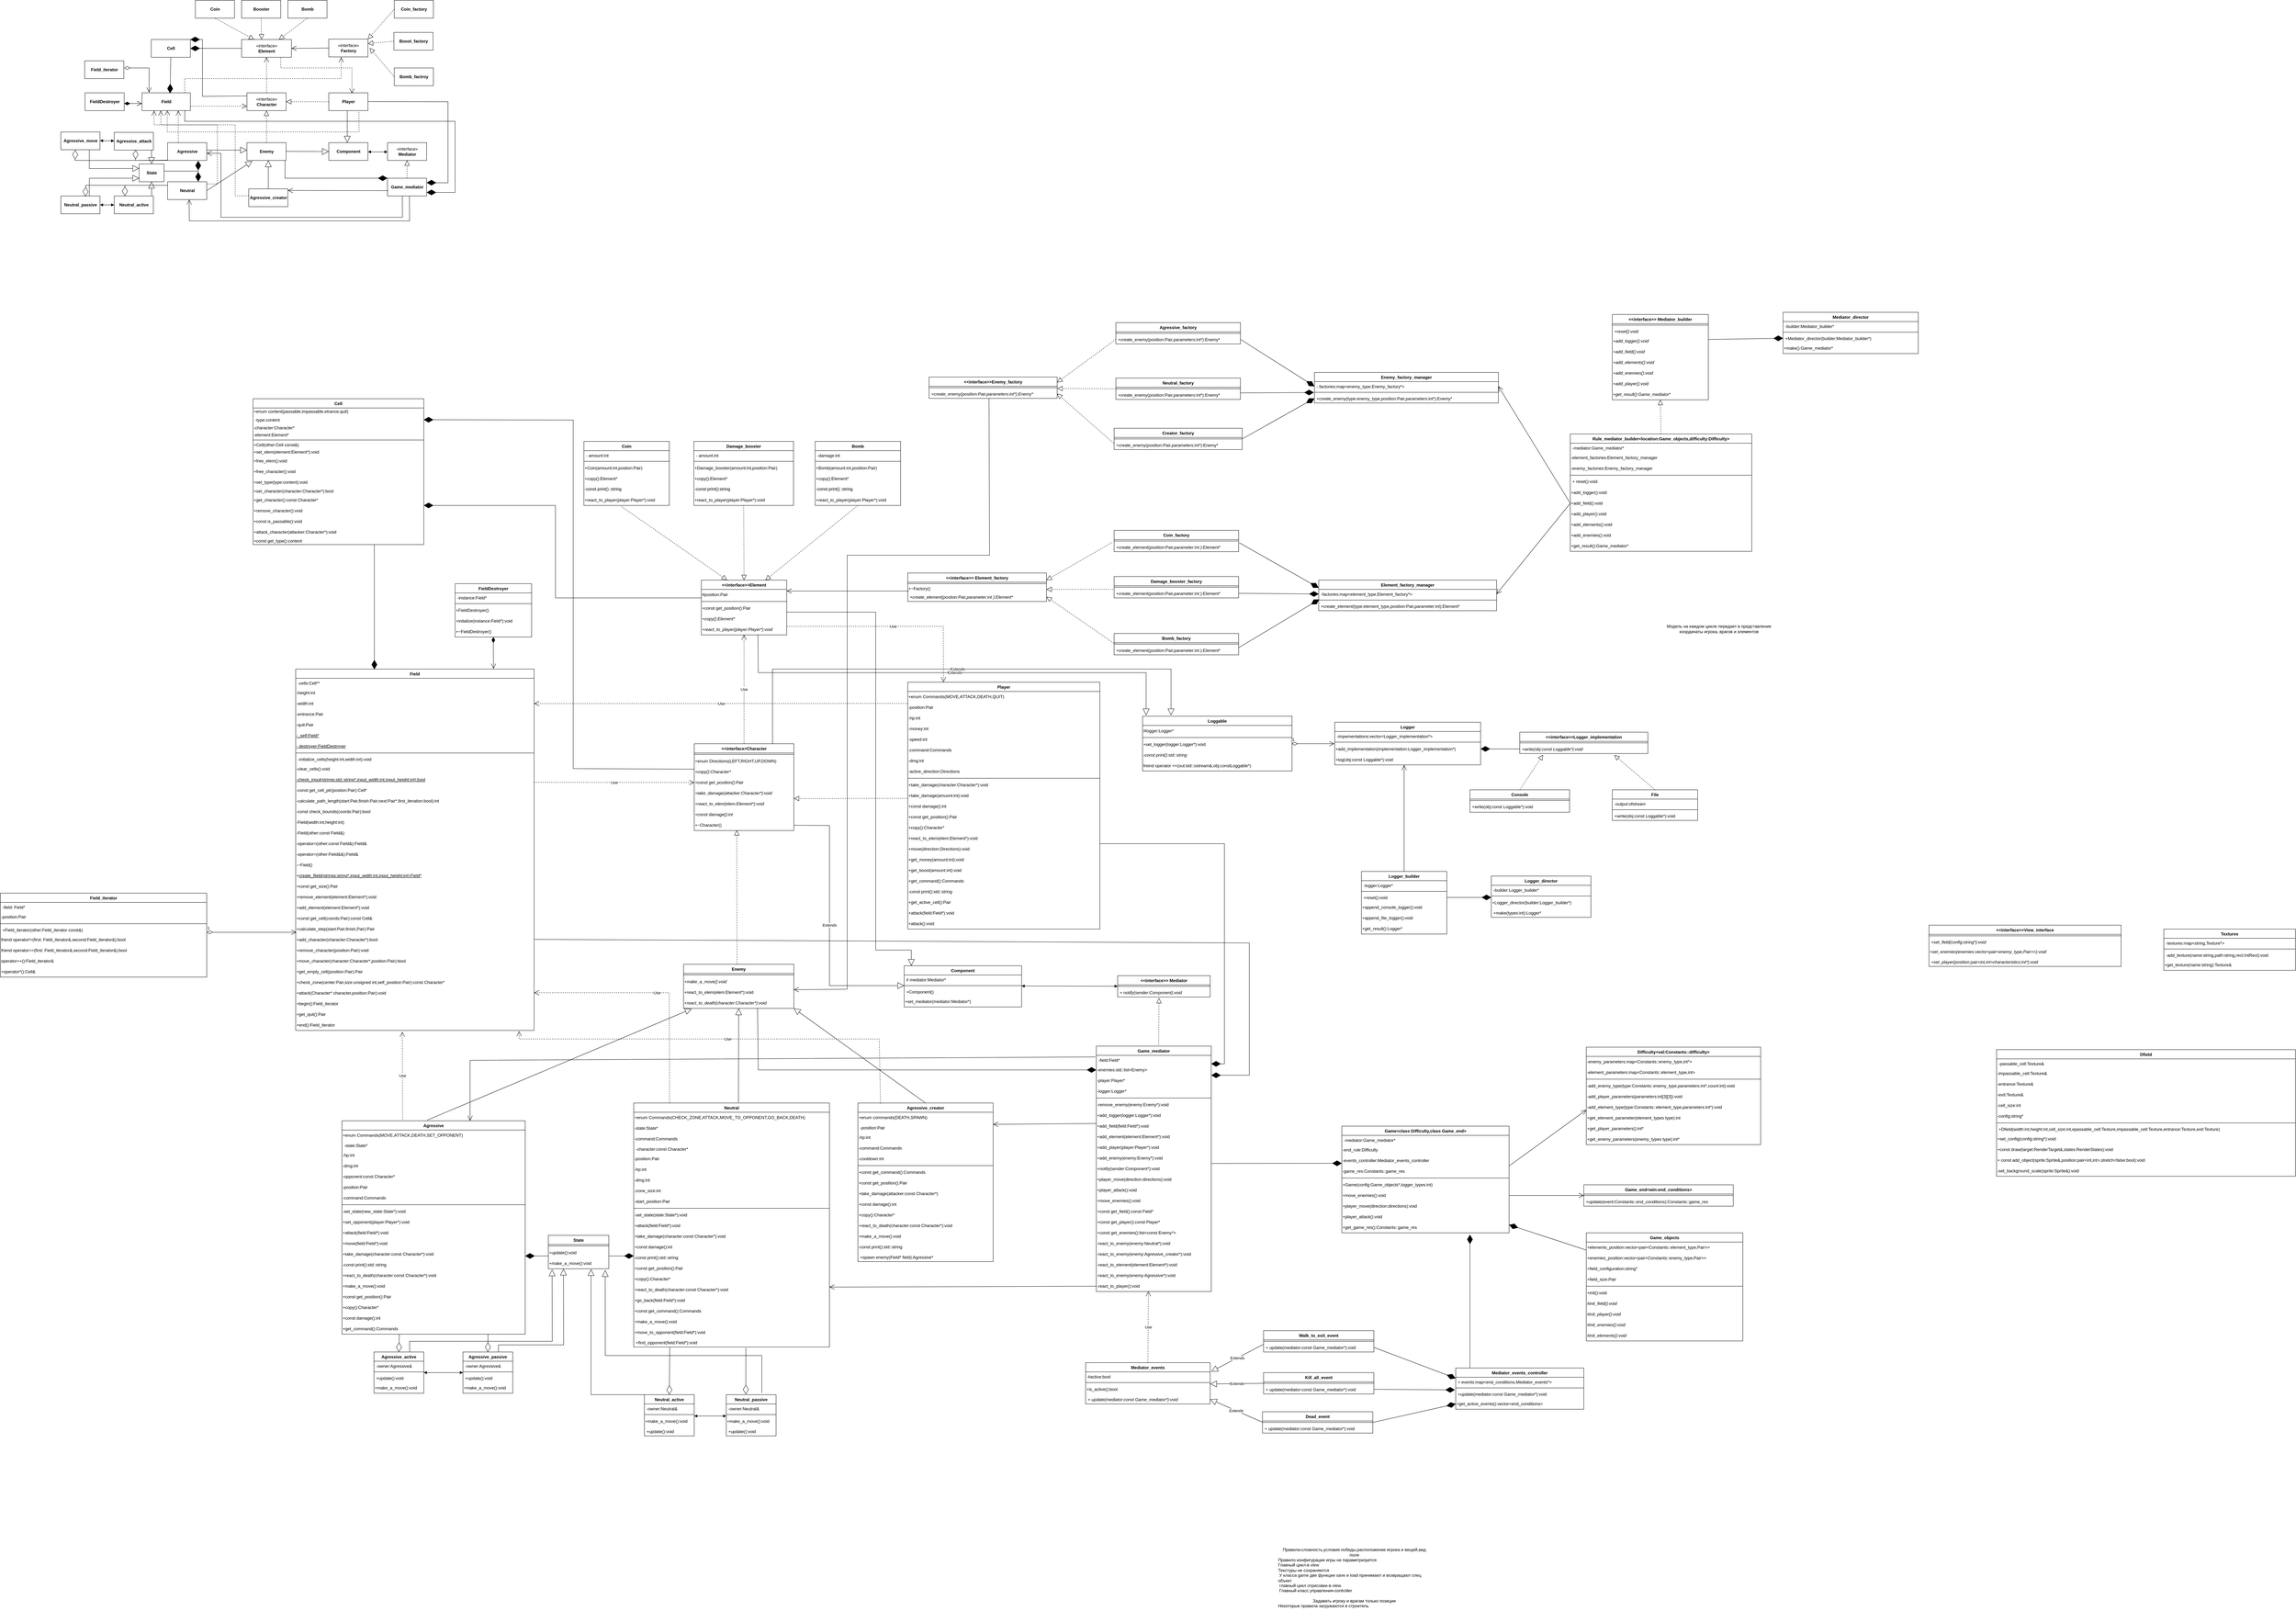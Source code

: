 <mxfile version="16.5.2" type="github">
  <diagram id="C5RBs43oDa-KdzZeNtuy" name="Page-1">
    <mxGraphModel dx="801" dy="2819" grid="1" gridSize="10" guides="1" tooltips="1" connect="1" arrows="1" fold="1" page="1" pageScale="1" pageWidth="827" pageHeight="1169" math="0" shadow="0">
      <root>
        <mxCell id="WIyWlLk6GJQsqaUBKTNV-0" />
        <mxCell id="WIyWlLk6GJQsqaUBKTNV-1" parent="WIyWlLk6GJQsqaUBKTNV-0" />
        <mxCell id="xsE1GSZscVZEgbZIW3LD-2" value="Cell" style="swimlane;fontStyle=1;align=center;verticalAlign=top;childLayout=stackLayout;horizontal=1;startSize=26;horizontalStack=0;resizeParent=1;resizeParentMax=0;resizeLast=0;collapsible=1;marginBottom=0;" parent="WIyWlLk6GJQsqaUBKTNV-1" vertex="1">
          <mxGeometry x="1500" y="-160" width="480" height="410" as="geometry" />
        </mxCell>
        <mxCell id="48n6h0wSSKRTp9PxJUe6-4" value="&lt;div align=&quot;left&quot;&gt;+enum content(passable,impassable,etrance,quit)&lt;/div&gt;" style="text;html=1;strokeColor=none;fillColor=none;align=left;verticalAlign=middle;whiteSpace=wrap;rounded=0;" parent="xsE1GSZscVZEgbZIW3LD-2" vertex="1">
          <mxGeometry y="26" width="480" height="20" as="geometry" />
        </mxCell>
        <mxCell id="xsE1GSZscVZEgbZIW3LD-3" value="-type:content" style="text;strokeColor=none;fillColor=none;align=left;verticalAlign=top;spacingLeft=4;spacingRight=4;overflow=hidden;rotatable=0;points=[[0,0.5],[1,0.5]];portConstraint=eastwest;" parent="xsE1GSZscVZEgbZIW3LD-2" vertex="1">
          <mxGeometry y="46" width="480" height="26" as="geometry" />
        </mxCell>
        <mxCell id="48n6h0wSSKRTp9PxJUe6-1" value="-character:Character*" style="text;html=1;strokeColor=none;fillColor=none;align=left;verticalAlign=middle;whiteSpace=wrap;rounded=0;" parent="xsE1GSZscVZEgbZIW3LD-2" vertex="1">
          <mxGeometry y="72" width="480" height="20" as="geometry" />
        </mxCell>
        <mxCell id="48n6h0wSSKRTp9PxJUe6-0" value="-element:Element*" style="text;html=1;strokeColor=none;fillColor=none;align=left;verticalAlign=middle;whiteSpace=wrap;rounded=0;" parent="xsE1GSZscVZEgbZIW3LD-2" vertex="1">
          <mxGeometry y="92" width="480" height="20" as="geometry" />
        </mxCell>
        <mxCell id="xsE1GSZscVZEgbZIW3LD-4" value="" style="line;strokeWidth=1;fillColor=none;align=left;verticalAlign=middle;spacingTop=-1;spacingLeft=3;spacingRight=3;rotatable=0;labelPosition=right;points=[];portConstraint=eastwest;" parent="xsE1GSZscVZEgbZIW3LD-2" vertex="1">
          <mxGeometry y="112" width="480" height="8" as="geometry" />
        </mxCell>
        <mxCell id="48n6h0wSSKRTp9PxJUe6-2" value="+Cell(other:Cell const&amp;amp;)" style="text;html=1;strokeColor=none;fillColor=none;align=left;verticalAlign=middle;whiteSpace=wrap;rounded=0;" parent="xsE1GSZscVZEgbZIW3LD-2" vertex="1">
          <mxGeometry y="120" width="480" height="20" as="geometry" />
        </mxCell>
        <mxCell id="48n6h0wSSKRTp9PxJUe6-5" value="+set_elem(element:Element*):void" style="text;html=1;strokeColor=none;fillColor=none;align=left;verticalAlign=middle;whiteSpace=wrap;rounded=0;" parent="xsE1GSZscVZEgbZIW3LD-2" vertex="1">
          <mxGeometry y="140" width="480" height="20" as="geometry" />
        </mxCell>
        <mxCell id="Z2aJX6nEWGfjd61N0Xnp-18" value="+free_elem():void" style="text;html=1;strokeColor=none;fillColor=none;align=left;verticalAlign=middle;whiteSpace=wrap;rounded=0;" parent="xsE1GSZscVZEgbZIW3LD-2" vertex="1">
          <mxGeometry y="160" width="480" height="30" as="geometry" />
        </mxCell>
        <mxCell id="Z2aJX6nEWGfjd61N0Xnp-19" value="+free_character():void" style="text;html=1;strokeColor=none;fillColor=none;align=left;verticalAlign=middle;whiteSpace=wrap;rounded=0;" parent="xsE1GSZscVZEgbZIW3LD-2" vertex="1">
          <mxGeometry y="190" width="480" height="30" as="geometry" />
        </mxCell>
        <mxCell id="grzV_4phDnwmopxn0Cy7-0" value="+set_type(type:content):void" style="text;html=1;strokeColor=none;fillColor=none;align=left;verticalAlign=middle;whiteSpace=wrap;rounded=0;" parent="xsE1GSZscVZEgbZIW3LD-2" vertex="1">
          <mxGeometry y="220" width="480" height="30" as="geometry" />
        </mxCell>
        <mxCell id="48n6h0wSSKRTp9PxJUe6-7" value="+set_character(character:Character*):bool" style="text;html=1;strokeColor=none;fillColor=none;align=left;verticalAlign=middle;whiteSpace=wrap;rounded=0;" parent="xsE1GSZscVZEgbZIW3LD-2" vertex="1">
          <mxGeometry y="250" width="480" height="20" as="geometry" />
        </mxCell>
        <mxCell id="Km_RlHxw6roVxN_tXcQw-22" value="+get_character():const Character*" style="text;html=1;strokeColor=none;fillColor=none;align=left;verticalAlign=middle;whiteSpace=wrap;rounded=0;" parent="xsE1GSZscVZEgbZIW3LD-2" vertex="1">
          <mxGeometry y="270" width="480" height="30" as="geometry" />
        </mxCell>
        <mxCell id="grzV_4phDnwmopxn0Cy7-1" value="+remove_character():void" style="text;html=1;strokeColor=none;fillColor=none;align=left;verticalAlign=middle;whiteSpace=wrap;rounded=0;" parent="xsE1GSZscVZEgbZIW3LD-2" vertex="1">
          <mxGeometry y="300" width="480" height="30" as="geometry" />
        </mxCell>
        <mxCell id="0X_hstR2CPrQsVV3YqNj-102" value="+const is_passable():void" style="text;html=1;strokeColor=none;fillColor=none;align=left;verticalAlign=middle;whiteSpace=wrap;rounded=0;" parent="xsE1GSZscVZEgbZIW3LD-2" vertex="1">
          <mxGeometry y="330" width="480" height="30" as="geometry" />
        </mxCell>
        <mxCell id="grzV_4phDnwmopxn0Cy7-2" value="+attack_character(attacker:Character*):void" style="text;html=1;strokeColor=none;fillColor=none;align=left;verticalAlign=middle;whiteSpace=wrap;rounded=0;" parent="xsE1GSZscVZEgbZIW3LD-2" vertex="1">
          <mxGeometry y="360" width="480" height="30" as="geometry" />
        </mxCell>
        <mxCell id="48n6h0wSSKRTp9PxJUe6-8" value="+const get_type():content" style="text;html=1;strokeColor=none;fillColor=none;align=left;verticalAlign=middle;whiteSpace=wrap;rounded=0;" parent="xsE1GSZscVZEgbZIW3LD-2" vertex="1">
          <mxGeometry y="390" width="480" height="20" as="geometry" />
        </mxCell>
        <mxCell id="tWoFjFqfNtR5iYeBHFU--7" value="&lt;&lt;interface&gt;&gt; Element_factory" style="swimlane;fontStyle=1;align=center;verticalAlign=top;childLayout=stackLayout;horizontal=1;startSize=26;horizontalStack=0;resizeParent=1;resizeParentMax=0;resizeLast=0;collapsible=1;marginBottom=0;" parent="WIyWlLk6GJQsqaUBKTNV-1" vertex="1">
          <mxGeometry x="3340" y="330" width="390" height="80" as="geometry" />
        </mxCell>
        <mxCell id="tWoFjFqfNtR5iYeBHFU--9" value="" style="line;strokeWidth=1;fillColor=none;align=left;verticalAlign=middle;spacingTop=-1;spacingLeft=3;spacingRight=3;rotatable=0;labelPosition=right;points=[];portConstraint=eastwest;" parent="tWoFjFqfNtR5iYeBHFU--7" vertex="1">
          <mxGeometry y="26" width="390" height="8" as="geometry" />
        </mxCell>
        <mxCell id="McNXj-3BcxCFr41HC3wK-5" value="+~Factory()" style="text;html=1;strokeColor=none;fillColor=none;align=left;verticalAlign=middle;whiteSpace=wrap;rounded=0;" parent="tWoFjFqfNtR5iYeBHFU--7" vertex="1">
          <mxGeometry y="34" width="390" height="20" as="geometry" />
        </mxCell>
        <mxCell id="tWoFjFqfNtR5iYeBHFU--10" value="+create_element(postion:Pair,parameter:int ):Element*" style="text;strokeColor=none;fillColor=none;align=left;verticalAlign=top;spacingLeft=4;spacingRight=4;overflow=hidden;rotatable=0;points=[[0,0.5],[1,0.5]];portConstraint=eastwest;fontStyle=2" parent="tWoFjFqfNtR5iYeBHFU--7" vertex="1">
          <mxGeometry y="54" width="390" height="26" as="geometry" />
        </mxCell>
        <mxCell id="McNXj-3BcxCFr41HC3wK-1" value="&lt;&lt;interface&gt;&gt;Element&#xa;" style="swimlane;fontStyle=1;align=center;verticalAlign=top;childLayout=stackLayout;horizontal=1;startSize=26;horizontalStack=0;resizeParent=1;resizeParentMax=0;resizeLast=0;collapsible=1;marginBottom=0;" parent="WIyWlLk6GJQsqaUBKTNV-1" vertex="1">
          <mxGeometry x="2760" y="350" width="240" height="154" as="geometry" />
        </mxCell>
        <mxCell id="Z2aJX6nEWGfjd61N0Xnp-12" value="#position:Pair" style="text;html=1;strokeColor=none;fillColor=none;align=left;verticalAlign=middle;whiteSpace=wrap;rounded=0;" parent="McNXj-3BcxCFr41HC3wK-1" vertex="1">
          <mxGeometry y="26" width="240" height="30" as="geometry" />
        </mxCell>
        <mxCell id="McNXj-3BcxCFr41HC3wK-3" value="" style="line;strokeWidth=1;fillColor=none;align=left;verticalAlign=middle;spacingTop=-1;spacingLeft=3;spacingRight=3;rotatable=0;labelPosition=right;points=[];portConstraint=eastwest;" parent="McNXj-3BcxCFr41HC3wK-1" vertex="1">
          <mxGeometry y="56" width="240" height="8" as="geometry" />
        </mxCell>
        <mxCell id="Z2aJX6nEWGfjd61N0Xnp-17" value="+const get_position():Pair" style="text;html=1;strokeColor=none;fillColor=none;align=left;verticalAlign=middle;whiteSpace=wrap;rounded=0;" parent="McNXj-3BcxCFr41HC3wK-1" vertex="1">
          <mxGeometry y="64" width="240" height="30" as="geometry" />
        </mxCell>
        <mxCell id="Ug6BfeDQTz1O-QkU39ld-2" value="&lt;i&gt;+copy():Element*&lt;/i&gt;" style="text;html=1;strokeColor=none;fillColor=none;align=left;verticalAlign=middle;whiteSpace=wrap;rounded=0;" parent="McNXj-3BcxCFr41HC3wK-1" vertex="1">
          <mxGeometry y="94" width="240" height="30" as="geometry" />
        </mxCell>
        <mxCell id="oonbf2Go2FuBxZeRhi8Y-2" value="&lt;i&gt;+react_to_player(player:Player*):void&lt;/i&gt;" style="text;html=1;strokeColor=none;fillColor=none;align=left;verticalAlign=middle;whiteSpace=wrap;rounded=0;" parent="McNXj-3BcxCFr41HC3wK-1" vertex="1">
          <mxGeometry y="124" width="240" height="30" as="geometry" />
        </mxCell>
        <mxCell id="0X_hstR2CPrQsVV3YqNj-104" value="" style="endArrow=diamondThin;endFill=1;endSize=24;html=1;rounded=0;entryX=0;entryY=0.5;entryDx=0;entryDy=0;" parent="McNXj-3BcxCFr41HC3wK-1" edge="1">
          <mxGeometry width="160" relative="1" as="geometry">
            <mxPoint y="50" as="sourcePoint" />
            <mxPoint x="-780" y="-210" as="targetPoint" />
            <Array as="points">
              <mxPoint x="-410" y="50" />
              <mxPoint x="-410" y="-210" />
            </Array>
          </mxGeometry>
        </mxCell>
        <mxCell id="McNXj-3BcxCFr41HC3wK-9" value="Coin&#xa;" style="swimlane;fontStyle=1;align=center;verticalAlign=top;childLayout=stackLayout;horizontal=1;startSize=26;horizontalStack=0;resizeParent=1;resizeParentMax=0;resizeLast=0;collapsible=1;marginBottom=0;" parent="WIyWlLk6GJQsqaUBKTNV-1" vertex="1">
          <mxGeometry x="2430" y="-40" width="240" height="180" as="geometry" />
        </mxCell>
        <mxCell id="McNXj-3BcxCFr41HC3wK-10" value="- amount:int" style="text;strokeColor=none;fillColor=none;align=left;verticalAlign=top;spacingLeft=4;spacingRight=4;overflow=hidden;rotatable=0;points=[[0,0.5],[1,0.5]];portConstraint=eastwest;" parent="McNXj-3BcxCFr41HC3wK-9" vertex="1">
          <mxGeometry y="26" width="240" height="26" as="geometry" />
        </mxCell>
        <mxCell id="McNXj-3BcxCFr41HC3wK-11" value="" style="line;strokeWidth=1;fillColor=none;align=left;verticalAlign=middle;spacingTop=-1;spacingLeft=3;spacingRight=3;rotatable=0;labelPosition=right;points=[];portConstraint=eastwest;" parent="McNXj-3BcxCFr41HC3wK-9" vertex="1">
          <mxGeometry y="52" width="240" height="8" as="geometry" />
        </mxCell>
        <mxCell id="Z2aJX6nEWGfjd61N0Xnp-14" value="+Coin(amount:int,postion:Pair)" style="text;html=1;strokeColor=none;fillColor=none;align=left;verticalAlign=middle;whiteSpace=wrap;rounded=0;" parent="McNXj-3BcxCFr41HC3wK-9" vertex="1">
          <mxGeometry y="60" width="240" height="30" as="geometry" />
        </mxCell>
        <mxCell id="Ug6BfeDQTz1O-QkU39ld-5" value="+copy():Element*" style="text;html=1;strokeColor=none;fillColor=none;align=left;verticalAlign=middle;whiteSpace=wrap;rounded=0;" parent="McNXj-3BcxCFr41HC3wK-9" vertex="1">
          <mxGeometry y="90" width="240" height="30" as="geometry" />
        </mxCell>
        <mxCell id="mCx4avNkeT8saz0xUKcP-4" value="&lt;span style=&quot;color: rgb(0 , 0 , 0) ; font-family: &amp;#34;helvetica&amp;#34; ; font-size: 12px ; font-weight: 400 ; letter-spacing: normal ; text-align: left ; text-indent: 0px ; text-transform: none ; word-spacing: 0px ; background-color: rgb(248 , 249 , 250)&quot;&gt;-const print() :string&lt;/span&gt;" style="text;whiteSpace=wrap;html=1;fontSize=12;" parent="McNXj-3BcxCFr41HC3wK-9" vertex="1">
          <mxGeometry y="120" width="240" height="30" as="geometry" />
        </mxCell>
        <mxCell id="oonbf2Go2FuBxZeRhi8Y-3" value="+react_to_player(player:Player*):void" style="text;html=1;strokeColor=none;fillColor=none;align=left;verticalAlign=middle;whiteSpace=wrap;rounded=0;" parent="McNXj-3BcxCFr41HC3wK-9" vertex="1">
          <mxGeometry y="150" width="240" height="30" as="geometry" />
        </mxCell>
        <mxCell id="McNXj-3BcxCFr41HC3wK-15" value="Damage_booster" style="swimlane;fontStyle=1;align=center;verticalAlign=top;childLayout=stackLayout;horizontal=1;startSize=26;horizontalStack=0;resizeParent=1;resizeParentMax=0;resizeLast=0;collapsible=1;marginBottom=0;" parent="WIyWlLk6GJQsqaUBKTNV-1" vertex="1">
          <mxGeometry x="2739" y="-40" width="280" height="180" as="geometry" />
        </mxCell>
        <mxCell id="McNXj-3BcxCFr41HC3wK-16" value="- amount:int" style="text;strokeColor=none;fillColor=none;align=left;verticalAlign=top;spacingLeft=4;spacingRight=4;overflow=hidden;rotatable=0;points=[[0,0.5],[1,0.5]];portConstraint=eastwest;" parent="McNXj-3BcxCFr41HC3wK-15" vertex="1">
          <mxGeometry y="26" width="280" height="26" as="geometry" />
        </mxCell>
        <mxCell id="McNXj-3BcxCFr41HC3wK-17" value="" style="line;strokeWidth=1;fillColor=none;align=left;verticalAlign=middle;spacingTop=-1;spacingLeft=3;spacingRight=3;rotatable=0;labelPosition=right;points=[];portConstraint=eastwest;" parent="McNXj-3BcxCFr41HC3wK-15" vertex="1">
          <mxGeometry y="52" width="280" height="8" as="geometry" />
        </mxCell>
        <mxCell id="Z2aJX6nEWGfjd61N0Xnp-15" value="+Damage_booster(amount:int,position:Pair)" style="text;html=1;strokeColor=none;fillColor=none;align=left;verticalAlign=middle;whiteSpace=wrap;rounded=0;" parent="McNXj-3BcxCFr41HC3wK-15" vertex="1">
          <mxGeometry y="60" width="280" height="30" as="geometry" />
        </mxCell>
        <mxCell id="Ug6BfeDQTz1O-QkU39ld-4" value="+copy():Element*" style="text;html=1;strokeColor=none;fillColor=none;align=left;verticalAlign=middle;whiteSpace=wrap;rounded=0;" parent="McNXj-3BcxCFr41HC3wK-15" vertex="1">
          <mxGeometry y="90" width="280" height="30" as="geometry" />
        </mxCell>
        <mxCell id="mCx4avNkeT8saz0xUKcP-3" value="&lt;span style=&quot;color: rgb(0 , 0 , 0) ; font-family: &amp;#34;helvetica&amp;#34; ; font-size: 12px ; font-weight: 400 ; letter-spacing: normal ; text-align: left ; text-indent: 0px ; text-transform: none ; word-spacing: 0px ; background-color: rgb(248 , 249 , 250)&quot;&gt;-const print():string&lt;/span&gt;" style="text;whiteSpace=wrap;html=1;fontSize=12;" parent="McNXj-3BcxCFr41HC3wK-15" vertex="1">
          <mxGeometry y="120" width="280" height="30" as="geometry" />
        </mxCell>
        <mxCell id="oonbf2Go2FuBxZeRhi8Y-4" value="+react_to_player(player:Player*):void" style="text;html=1;strokeColor=none;fillColor=none;align=left;verticalAlign=middle;whiteSpace=wrap;rounded=0;" parent="McNXj-3BcxCFr41HC3wK-15" vertex="1">
          <mxGeometry y="150" width="280" height="30" as="geometry" />
        </mxCell>
        <mxCell id="el9_5BR20MesqiRmmWId-0" value="Bomb" style="swimlane;fontStyle=1;align=center;verticalAlign=top;childLayout=stackLayout;horizontal=1;startSize=26;horizontalStack=0;resizeParent=1;resizeParentMax=0;resizeLast=0;collapsible=1;marginBottom=0;" parent="WIyWlLk6GJQsqaUBKTNV-1" vertex="1">
          <mxGeometry x="3080" y="-40" width="240" height="180" as="geometry" />
        </mxCell>
        <mxCell id="el9_5BR20MesqiRmmWId-1" value="-damage:int" style="text;strokeColor=none;fillColor=none;align=left;verticalAlign=top;spacingLeft=4;spacingRight=4;overflow=hidden;rotatable=0;points=[[0,0.5],[1,0.5]];portConstraint=eastwest;" parent="el9_5BR20MesqiRmmWId-0" vertex="1">
          <mxGeometry y="26" width="240" height="26" as="geometry" />
        </mxCell>
        <mxCell id="el9_5BR20MesqiRmmWId-2" value="" style="line;strokeWidth=1;fillColor=none;align=left;verticalAlign=middle;spacingTop=-1;spacingLeft=3;spacingRight=3;rotatable=0;labelPosition=right;points=[];portConstraint=eastwest;" parent="el9_5BR20MesqiRmmWId-0" vertex="1">
          <mxGeometry y="52" width="240" height="8" as="geometry" />
        </mxCell>
        <mxCell id="Z2aJX6nEWGfjd61N0Xnp-16" value="+Bomb(amount:int,position:Pair)" style="text;html=1;strokeColor=none;fillColor=none;align=left;verticalAlign=middle;whiteSpace=wrap;rounded=0;" parent="el9_5BR20MesqiRmmWId-0" vertex="1">
          <mxGeometry y="60" width="240" height="30" as="geometry" />
        </mxCell>
        <mxCell id="Ug6BfeDQTz1O-QkU39ld-3" value="+copy():Element*" style="text;html=1;strokeColor=none;fillColor=none;align=left;verticalAlign=middle;whiteSpace=wrap;rounded=0;" parent="el9_5BR20MesqiRmmWId-0" vertex="1">
          <mxGeometry y="90" width="240" height="30" as="geometry" />
        </mxCell>
        <mxCell id="mCx4avNkeT8saz0xUKcP-2" value="&lt;span style=&quot;color: rgb(0 , 0 , 0) ; font-family: &amp;#34;helvetica&amp;#34; ; font-size: 12px ; font-weight: 400 ; letter-spacing: normal ; text-align: left ; text-indent: 0px ; text-transform: none ; word-spacing: 0px ; background-color: rgb(248 , 249 , 250)&quot;&gt;-const print() :string&lt;/span&gt;" style="text;whiteSpace=wrap;html=1;fontSize=12;" parent="el9_5BR20MesqiRmmWId-0" vertex="1">
          <mxGeometry y="120" width="240" height="30" as="geometry" />
        </mxCell>
        <mxCell id="oonbf2Go2FuBxZeRhi8Y-5" value="+react_to_player(player:Player*):void" style="text;html=1;strokeColor=none;fillColor=none;align=left;verticalAlign=middle;whiteSpace=wrap;rounded=0;" parent="el9_5BR20MesqiRmmWId-0" vertex="1">
          <mxGeometry y="150" width="240" height="30" as="geometry" />
        </mxCell>
        <mxCell id="el9_5BR20MesqiRmmWId-6" value="Coin_factory" style="swimlane;fontStyle=1;align=center;verticalAlign=top;childLayout=stackLayout;horizontal=1;startSize=26;horizontalStack=0;resizeParent=1;resizeParentMax=0;resizeLast=0;collapsible=1;marginBottom=0;" parent="WIyWlLk6GJQsqaUBKTNV-1" vertex="1">
          <mxGeometry x="3920" y="210" width="350" height="60" as="geometry" />
        </mxCell>
        <mxCell id="el9_5BR20MesqiRmmWId-8" value="" style="line;strokeWidth=1;fillColor=none;align=left;verticalAlign=middle;spacingTop=-1;spacingLeft=3;spacingRight=3;rotatable=0;labelPosition=right;points=[];portConstraint=eastwest;" parent="el9_5BR20MesqiRmmWId-6" vertex="1">
          <mxGeometry y="26" width="350" height="8" as="geometry" />
        </mxCell>
        <mxCell id="el9_5BR20MesqiRmmWId-10" value="+create_element(position:Pair,parameter:int ):Element*" style="text;strokeColor=none;fillColor=none;align=left;verticalAlign=top;spacingLeft=4;spacingRight=4;overflow=hidden;rotatable=0;points=[[0,0.5],[1,0.5]];portConstraint=eastwest;fontStyle=0" parent="el9_5BR20MesqiRmmWId-6" vertex="1">
          <mxGeometry y="34" width="350" height="26" as="geometry" />
        </mxCell>
        <mxCell id="8DYW9aeiwufktY21G8mX-1" value="Damage_booster_factory" style="swimlane;fontStyle=1;align=center;verticalAlign=top;childLayout=stackLayout;horizontal=1;startSize=26;horizontalStack=0;resizeParent=1;resizeParentMax=0;resizeLast=0;collapsible=1;marginBottom=0;" parent="WIyWlLk6GJQsqaUBKTNV-1" vertex="1">
          <mxGeometry x="3920" y="340" width="350" height="60" as="geometry" />
        </mxCell>
        <mxCell id="8DYW9aeiwufktY21G8mX-2" value="" style="line;strokeWidth=1;fillColor=none;align=left;verticalAlign=middle;spacingTop=-1;spacingLeft=3;spacingRight=3;rotatable=0;labelPosition=right;points=[];portConstraint=eastwest;" parent="8DYW9aeiwufktY21G8mX-1" vertex="1">
          <mxGeometry y="26" width="350" height="8" as="geometry" />
        </mxCell>
        <mxCell id="8DYW9aeiwufktY21G8mX-3" value="+create_element(position:Pair,parameter:int ):Element*" style="text;strokeColor=none;fillColor=none;align=left;verticalAlign=top;spacingLeft=4;spacingRight=4;overflow=hidden;rotatable=0;points=[[0,0.5],[1,0.5]];portConstraint=eastwest;fontStyle=0" parent="8DYW9aeiwufktY21G8mX-1" vertex="1">
          <mxGeometry y="34" width="350" height="26" as="geometry" />
        </mxCell>
        <mxCell id="8DYW9aeiwufktY21G8mX-4" value="Bomb_factory" style="swimlane;fontStyle=1;align=center;verticalAlign=top;childLayout=stackLayout;horizontal=1;startSize=26;horizontalStack=0;resizeParent=1;resizeParentMax=0;resizeLast=0;collapsible=1;marginBottom=0;" parent="WIyWlLk6GJQsqaUBKTNV-1" vertex="1">
          <mxGeometry x="3920" y="500" width="350" height="60" as="geometry" />
        </mxCell>
        <mxCell id="8DYW9aeiwufktY21G8mX-5" value="" style="line;strokeWidth=1;fillColor=none;align=left;verticalAlign=middle;spacingTop=-1;spacingLeft=3;spacingRight=3;rotatable=0;labelPosition=right;points=[];portConstraint=eastwest;" parent="8DYW9aeiwufktY21G8mX-4" vertex="1">
          <mxGeometry y="26" width="350" height="8" as="geometry" />
        </mxCell>
        <mxCell id="8DYW9aeiwufktY21G8mX-6" value="+create_element(position:Pair,parameter:int ):Element*" style="text;strokeColor=none;fillColor=none;align=left;verticalAlign=top;spacingLeft=4;spacingRight=4;overflow=hidden;rotatable=0;points=[[0,0.5],[1,0.5]];portConstraint=eastwest;fontStyle=0" parent="8DYW9aeiwufktY21G8mX-4" vertex="1">
          <mxGeometry y="34" width="350" height="26" as="geometry" />
        </mxCell>
        <mxCell id="Iwc6zqxQIkc-S9eKUuf3-0" value="Field" style="swimlane;fontStyle=1;align=center;verticalAlign=top;childLayout=stackLayout;horizontal=1;startSize=26;horizontalStack=0;resizeParent=1;resizeParentMax=0;resizeLast=0;collapsible=1;marginBottom=0;" parent="WIyWlLk6GJQsqaUBKTNV-1" vertex="1">
          <mxGeometry x="1620" y="600" width="670" height="1016" as="geometry" />
        </mxCell>
        <mxCell id="Iwc6zqxQIkc-S9eKUuf3-1" value="-cells:Cell**" style="text;strokeColor=none;fillColor=none;align=left;verticalAlign=top;spacingLeft=4;spacingRight=4;overflow=hidden;rotatable=0;points=[[0,0.5],[1,0.5]];portConstraint=eastwest;" parent="Iwc6zqxQIkc-S9eKUuf3-0" vertex="1">
          <mxGeometry y="26" width="670" height="26" as="geometry" />
        </mxCell>
        <mxCell id="GG4XUn2FxnZlyrhbKbJu-0" value="-height:int" style="text;html=1;strokeColor=none;fillColor=none;align=left;verticalAlign=middle;whiteSpace=wrap;rounded=0;" parent="Iwc6zqxQIkc-S9eKUuf3-0" vertex="1">
          <mxGeometry y="52" width="670" height="30" as="geometry" />
        </mxCell>
        <mxCell id="GG4XUn2FxnZlyrhbKbJu-1" value="-width:int" style="text;html=1;strokeColor=none;fillColor=none;align=left;verticalAlign=middle;whiteSpace=wrap;rounded=0;" parent="Iwc6zqxQIkc-S9eKUuf3-0" vertex="1">
          <mxGeometry y="82" width="670" height="30" as="geometry" />
        </mxCell>
        <mxCell id="GG4XUn2FxnZlyrhbKbJu-2" value="-entrance:Pair" style="text;html=1;strokeColor=none;fillColor=none;align=left;verticalAlign=middle;whiteSpace=wrap;rounded=0;" parent="Iwc6zqxQIkc-S9eKUuf3-0" vertex="1">
          <mxGeometry y="112" width="670" height="30" as="geometry" />
        </mxCell>
        <mxCell id="GG4XUn2FxnZlyrhbKbJu-3" value="-quit:Pair" style="text;html=1;strokeColor=none;fillColor=none;align=left;verticalAlign=middle;whiteSpace=wrap;rounded=0;" parent="Iwc6zqxQIkc-S9eKUuf3-0" vertex="1">
          <mxGeometry y="142" width="670" height="30" as="geometry" />
        </mxCell>
        <mxCell id="tuSI-3SOKSr631faxkzB-22" value="&lt;u&gt;-_self:Field*&lt;/u&gt;" style="text;html=1;strokeColor=none;fillColor=none;align=left;verticalAlign=middle;whiteSpace=wrap;rounded=0;" parent="Iwc6zqxQIkc-S9eKUuf3-0" vertex="1">
          <mxGeometry y="172" width="670" height="30" as="geometry" />
        </mxCell>
        <mxCell id="tuSI-3SOKSr631faxkzB-23" value="&lt;u&gt;- destroyer:FieldDestroyer&lt;/u&gt;" style="text;html=1;strokeColor=none;fillColor=none;align=left;verticalAlign=middle;whiteSpace=wrap;rounded=0;" parent="Iwc6zqxQIkc-S9eKUuf3-0" vertex="1">
          <mxGeometry y="202" width="670" height="30" as="geometry" />
        </mxCell>
        <mxCell id="Iwc6zqxQIkc-S9eKUuf3-2" value="" style="line;strokeWidth=1;fillColor=none;align=left;verticalAlign=middle;spacingTop=-1;spacingLeft=3;spacingRight=3;rotatable=0;labelPosition=right;points=[];portConstraint=eastwest;" parent="Iwc6zqxQIkc-S9eKUuf3-0" vertex="1">
          <mxGeometry y="232" width="670" height="8" as="geometry" />
        </mxCell>
        <mxCell id="Iwc6zqxQIkc-S9eKUuf3-3" value="-initialize_cells(height:int,width:int):void" style="text;strokeColor=none;fillColor=none;align=left;verticalAlign=top;spacingLeft=4;spacingRight=4;overflow=hidden;rotatable=0;points=[[0,0.5],[1,0.5]];portConstraint=eastwest;" parent="Iwc6zqxQIkc-S9eKUuf3-0" vertex="1">
          <mxGeometry y="240" width="670" height="26" as="geometry" />
        </mxCell>
        <mxCell id="tuSI-3SOKSr631faxkzB-24" value="-clear_cells():void" style="text;html=1;strokeColor=none;fillColor=none;align=left;verticalAlign=middle;whiteSpace=wrap;rounded=0;" parent="Iwc6zqxQIkc-S9eKUuf3-0" vertex="1">
          <mxGeometry y="266" width="670" height="30" as="geometry" />
        </mxCell>
        <mxCell id="tuSI-3SOKSr631faxkzB-25" value="&lt;u&gt;-check_input(strings:std::string*,input_width:int,input_height:int):bool&lt;/u&gt;" style="text;html=1;strokeColor=none;fillColor=none;align=left;verticalAlign=middle;whiteSpace=wrap;rounded=0;" parent="Iwc6zqxQIkc-S9eKUuf3-0" vertex="1">
          <mxGeometry y="296" width="670" height="30" as="geometry" />
        </mxCell>
        <mxCell id="tuSI-3SOKSr631faxkzB-26" value="-const get_cell_ptr(postion:Pair):Cell*" style="text;html=1;strokeColor=none;fillColor=none;align=left;verticalAlign=middle;whiteSpace=wrap;rounded=0;" parent="Iwc6zqxQIkc-S9eKUuf3-0" vertex="1">
          <mxGeometry y="326" width="670" height="30" as="geometry" />
        </mxCell>
        <mxCell id="tuSI-3SOKSr631faxkzB-27" value="-calculate_path_length(start:Pair,finish:Pair,next:Pair*,first_iteration:bool):int" style="text;html=1;strokeColor=none;fillColor=none;align=left;verticalAlign=middle;whiteSpace=wrap;rounded=0;" parent="Iwc6zqxQIkc-S9eKUuf3-0" vertex="1">
          <mxGeometry y="356" width="670" height="30" as="geometry" />
        </mxCell>
        <mxCell id="tuSI-3SOKSr631faxkzB-28" value="-const check_bounds(coords:Pair):bool" style="text;html=1;strokeColor=none;fillColor=none;align=left;verticalAlign=middle;whiteSpace=wrap;rounded=0;" parent="Iwc6zqxQIkc-S9eKUuf3-0" vertex="1">
          <mxGeometry y="386" width="670" height="30" as="geometry" />
        </mxCell>
        <mxCell id="GG4XUn2FxnZlyrhbKbJu-5" value="-Field(width:int,height:int)" style="text;html=1;strokeColor=none;fillColor=none;align=left;verticalAlign=middle;whiteSpace=wrap;rounded=0;" parent="Iwc6zqxQIkc-S9eKUuf3-0" vertex="1">
          <mxGeometry y="416" width="670" height="30" as="geometry" />
        </mxCell>
        <mxCell id="GG4XUn2FxnZlyrhbKbJu-6" value="-Field(other:const Field&amp;amp;)" style="text;html=1;strokeColor=none;fillColor=none;align=left;verticalAlign=middle;whiteSpace=wrap;rounded=0;" parent="Iwc6zqxQIkc-S9eKUuf3-0" vertex="1">
          <mxGeometry y="446" width="670" height="30" as="geometry" />
        </mxCell>
        <mxCell id="GG4XUn2FxnZlyrhbKbJu-7" value="-operator=(other:const Field&amp;amp;):Field&amp;amp;" style="text;html=1;strokeColor=none;fillColor=none;align=left;verticalAlign=middle;whiteSpace=wrap;rounded=0;" parent="Iwc6zqxQIkc-S9eKUuf3-0" vertex="1">
          <mxGeometry y="476" width="670" height="30" as="geometry" />
        </mxCell>
        <mxCell id="GG4XUn2FxnZlyrhbKbJu-8" value="-operator=(other:Field&amp;amp;&amp;amp;):Field&amp;amp;" style="text;html=1;strokeColor=none;fillColor=none;align=left;verticalAlign=middle;whiteSpace=wrap;rounded=0;" parent="Iwc6zqxQIkc-S9eKUuf3-0" vertex="1">
          <mxGeometry y="506" width="670" height="30" as="geometry" />
        </mxCell>
        <mxCell id="tuSI-3SOKSr631faxkzB-29" value="-~Field()" style="text;html=1;strokeColor=none;fillColor=none;align=left;verticalAlign=middle;whiteSpace=wrap;rounded=0;" parent="Iwc6zqxQIkc-S9eKUuf3-0" vertex="1">
          <mxGeometry y="536" width="670" height="30" as="geometry" />
        </mxCell>
        <mxCell id="MBrvf-cVYj65ZBORAVVF-1" value="+&lt;u&gt;create_fileld(strings:string*,input_width:int,input_height:int):Field*&lt;/u&gt;" style="text;html=1;strokeColor=none;fillColor=none;align=left;verticalAlign=middle;whiteSpace=wrap;rounded=0;" parent="Iwc6zqxQIkc-S9eKUuf3-0" vertex="1">
          <mxGeometry y="566" width="670" height="30" as="geometry" />
        </mxCell>
        <mxCell id="GG4XUn2FxnZlyrhbKbJu-9" value="+const get_size():Pair" style="text;html=1;strokeColor=none;fillColor=none;align=left;verticalAlign=middle;whiteSpace=wrap;rounded=0;" parent="Iwc6zqxQIkc-S9eKUuf3-0" vertex="1">
          <mxGeometry y="596" width="670" height="30" as="geometry" />
        </mxCell>
        <mxCell id="OBYgAGZ-wA5wDuAJARTX-8" value="+remove_element(element:Element*):void" style="text;html=1;strokeColor=none;fillColor=none;align=left;verticalAlign=middle;whiteSpace=wrap;rounded=0;" parent="Iwc6zqxQIkc-S9eKUuf3-0" vertex="1">
          <mxGeometry y="626" width="670" height="30" as="geometry" />
        </mxCell>
        <mxCell id="GG4XUn2FxnZlyrhbKbJu-11" value="+add_element(element:Element*):void" style="text;html=1;strokeColor=none;fillColor=none;align=left;verticalAlign=middle;whiteSpace=wrap;rounded=0;" parent="Iwc6zqxQIkc-S9eKUuf3-0" vertex="1">
          <mxGeometry y="656" width="670" height="30" as="geometry" />
        </mxCell>
        <mxCell id="GG4XUn2FxnZlyrhbKbJu-10" value="+const get_cell(coords:Pair):const Cell&amp;amp;" style="text;html=1;strokeColor=none;fillColor=none;align=left;verticalAlign=middle;whiteSpace=wrap;rounded=0;" parent="Iwc6zqxQIkc-S9eKUuf3-0" vertex="1">
          <mxGeometry y="686" width="670" height="30" as="geometry" />
        </mxCell>
        <mxCell id="oonbf2Go2FuBxZeRhi8Y-0" value="+calculate_step(start:Pair,finish,Pair):Pair" style="text;html=1;strokeColor=none;fillColor=none;align=left;verticalAlign=middle;whiteSpace=wrap;rounded=0;" parent="Iwc6zqxQIkc-S9eKUuf3-0" vertex="1">
          <mxGeometry y="716" width="670" height="30" as="geometry" />
        </mxCell>
        <mxCell id="oonbf2Go2FuBxZeRhi8Y-11" value="+add_character(character:Character*):bool" style="text;html=1;strokeColor=none;fillColor=none;align=left;verticalAlign=middle;whiteSpace=wrap;rounded=0;" parent="Iwc6zqxQIkc-S9eKUuf3-0" vertex="1">
          <mxGeometry y="746" width="670" height="30" as="geometry" />
        </mxCell>
        <mxCell id="oonbf2Go2FuBxZeRhi8Y-12" value="+remove_character(position:Pair):void" style="text;html=1;strokeColor=none;fillColor=none;align=left;verticalAlign=middle;whiteSpace=wrap;rounded=0;" parent="Iwc6zqxQIkc-S9eKUuf3-0" vertex="1">
          <mxGeometry y="776" width="670" height="30" as="geometry" />
        </mxCell>
        <mxCell id="oonbf2Go2FuBxZeRhi8Y-10" value="+move_character(character:Character*,position:Pair):bool" style="text;html=1;strokeColor=none;fillColor=none;align=left;verticalAlign=middle;whiteSpace=wrap;rounded=0;" parent="Iwc6zqxQIkc-S9eKUuf3-0" vertex="1">
          <mxGeometry y="806" width="670" height="30" as="geometry" />
        </mxCell>
        <mxCell id="eG7skbf5xnkWyoIcJeTa-0" value="+get_empty_cell(position:Pair):Pair" style="text;html=1;strokeColor=none;fillColor=none;align=left;verticalAlign=middle;whiteSpace=wrap;rounded=0;" parent="Iwc6zqxQIkc-S9eKUuf3-0" vertex="1">
          <mxGeometry y="836" width="670" height="30" as="geometry" />
        </mxCell>
        <mxCell id="Km_RlHxw6roVxN_tXcQw-21" value="+check_zone(center:Pair,size:unsigned int,self_position:Pair):const Character*" style="text;html=1;strokeColor=none;fillColor=none;align=left;verticalAlign=middle;whiteSpace=wrap;rounded=0;" parent="Iwc6zqxQIkc-S9eKUuf3-0" vertex="1">
          <mxGeometry y="866" width="670" height="30" as="geometry" />
        </mxCell>
        <mxCell id="oonbf2Go2FuBxZeRhi8Y-20" value="+attack(Character* character,position:Pair):void" style="text;html=1;strokeColor=none;fillColor=none;align=left;verticalAlign=middle;whiteSpace=wrap;rounded=0;" parent="Iwc6zqxQIkc-S9eKUuf3-0" vertex="1">
          <mxGeometry y="896" width="670" height="30" as="geometry" />
        </mxCell>
        <mxCell id="GG4XUn2FxnZlyrhbKbJu-13" value="+begin():Field_iterator" style="text;html=1;strokeColor=none;fillColor=none;align=left;verticalAlign=middle;whiteSpace=wrap;rounded=0;" parent="Iwc6zqxQIkc-S9eKUuf3-0" vertex="1">
          <mxGeometry y="926" width="670" height="30" as="geometry" />
        </mxCell>
        <mxCell id="0X_hstR2CPrQsVV3YqNj-116" value="+get_quit():Pair" style="text;html=1;strokeColor=none;fillColor=none;align=left;verticalAlign=middle;whiteSpace=wrap;rounded=0;" parent="Iwc6zqxQIkc-S9eKUuf3-0" vertex="1">
          <mxGeometry y="956" width="670" height="30" as="geometry" />
        </mxCell>
        <mxCell id="GG4XUn2FxnZlyrhbKbJu-14" value="+end():Field_iterator" style="text;html=1;strokeColor=none;fillColor=none;align=left;verticalAlign=middle;whiteSpace=wrap;rounded=0;" parent="Iwc6zqxQIkc-S9eKUuf3-0" vertex="1">
          <mxGeometry y="986" width="670" height="30" as="geometry" />
        </mxCell>
        <mxCell id="GG4XUn2FxnZlyrhbKbJu-28" value="Field_iterator" style="swimlane;fontStyle=1;align=center;verticalAlign=top;childLayout=stackLayout;horizontal=1;startSize=26;horizontalStack=0;resizeParent=1;resizeParentMax=0;resizeLast=0;collapsible=1;marginBottom=0;" parent="WIyWlLk6GJQsqaUBKTNV-1" vertex="1">
          <mxGeometry x="790" y="1230" width="580" height="236" as="geometry" />
        </mxCell>
        <mxCell id="GG4XUn2FxnZlyrhbKbJu-29" value="-field: Field*" style="text;strokeColor=none;fillColor=none;align=left;verticalAlign=top;spacingLeft=4;spacingRight=4;overflow=hidden;rotatable=0;points=[[0,0.5],[1,0.5]];portConstraint=eastwest;" parent="GG4XUn2FxnZlyrhbKbJu-28" vertex="1">
          <mxGeometry y="26" width="580" height="26" as="geometry" />
        </mxCell>
        <mxCell id="GG4XUn2FxnZlyrhbKbJu-32" value="-position:Pair" style="text;html=1;strokeColor=none;fillColor=none;align=left;verticalAlign=middle;whiteSpace=wrap;rounded=0;" parent="GG4XUn2FxnZlyrhbKbJu-28" vertex="1">
          <mxGeometry y="52" width="580" height="30" as="geometry" />
        </mxCell>
        <mxCell id="GG4XUn2FxnZlyrhbKbJu-30" value="" style="line;strokeWidth=1;fillColor=none;align=left;verticalAlign=middle;spacingTop=-1;spacingLeft=3;spacingRight=3;rotatable=0;labelPosition=right;points=[];portConstraint=eastwest;" parent="GG4XUn2FxnZlyrhbKbJu-28" vertex="1">
          <mxGeometry y="82" width="580" height="8" as="geometry" />
        </mxCell>
        <mxCell id="GG4XUn2FxnZlyrhbKbJu-31" value="+Field_iterator(other:Feild_iterator const&amp;)" style="text;strokeColor=none;fillColor=none;align=left;verticalAlign=top;spacingLeft=4;spacingRight=4;overflow=hidden;rotatable=0;points=[[0,0.5],[1,0.5]];portConstraint=eastwest;" parent="GG4XUn2FxnZlyrhbKbJu-28" vertex="1">
          <mxGeometry y="90" width="580" height="26" as="geometry" />
        </mxCell>
        <mxCell id="GG4XUn2FxnZlyrhbKbJu-34" value="friend operator!=(first: Field_iterator&amp;amp;,second:Field_iterator&amp;amp;):bool" style="text;html=1;strokeColor=none;fillColor=none;align=left;verticalAlign=middle;whiteSpace=wrap;rounded=0;" parent="GG4XUn2FxnZlyrhbKbJu-28" vertex="1">
          <mxGeometry y="116" width="580" height="30" as="geometry" />
        </mxCell>
        <mxCell id="GG4XUn2FxnZlyrhbKbJu-36" value="friend operator==(first: Field_iterator&amp;amp;,second:Field_iterator&amp;amp;):bool" style="text;html=1;strokeColor=none;fillColor=none;align=left;verticalAlign=middle;whiteSpace=wrap;rounded=0;" parent="GG4XUn2FxnZlyrhbKbJu-28" vertex="1">
          <mxGeometry y="146" width="580" height="30" as="geometry" />
        </mxCell>
        <mxCell id="GG4XUn2FxnZlyrhbKbJu-39" value="operator++():Field_iterator&amp;amp;" style="text;html=1;strokeColor=none;fillColor=none;align=left;verticalAlign=middle;whiteSpace=wrap;rounded=0;" parent="GG4XUn2FxnZlyrhbKbJu-28" vertex="1">
          <mxGeometry y="176" width="580" height="30" as="geometry" />
        </mxCell>
        <mxCell id="GG4XUn2FxnZlyrhbKbJu-37" value="+operator*():Cell&amp;amp;" style="text;html=1;strokeColor=none;fillColor=none;align=left;verticalAlign=middle;whiteSpace=wrap;rounded=0;" parent="GG4XUn2FxnZlyrhbKbJu-28" vertex="1">
          <mxGeometry y="206" width="580" height="30" as="geometry" />
        </mxCell>
        <mxCell id="j1_erCObVobpXnONd0nw-4" value="Player" style="swimlane;fontStyle=1;align=center;verticalAlign=top;childLayout=stackLayout;horizontal=1;startSize=26;horizontalStack=0;resizeParent=1;resizeParentMax=0;resizeLast=0;collapsible=1;marginBottom=0;" parent="WIyWlLk6GJQsqaUBKTNV-1" vertex="1">
          <mxGeometry x="3340" y="637" width="540" height="694" as="geometry" />
        </mxCell>
        <mxCell id="grzV_4phDnwmopxn0Cy7-13" value="+enum Commands(MOVE,ATTACK,DEATH,QUIT)" style="text;html=1;strokeColor=none;fillColor=none;align=left;verticalAlign=middle;whiteSpace=wrap;rounded=0;" parent="j1_erCObVobpXnONd0nw-4" vertex="1">
          <mxGeometry y="26" width="540" height="30" as="geometry" />
        </mxCell>
        <mxCell id="grzV_4phDnwmopxn0Cy7-4" value="-position:Pair" style="text;html=1;strokeColor=none;fillColor=none;align=left;verticalAlign=middle;whiteSpace=wrap;rounded=0;" parent="j1_erCObVobpXnONd0nw-4" vertex="1">
          <mxGeometry y="56" width="540" height="30" as="geometry" />
        </mxCell>
        <mxCell id="grzV_4phDnwmopxn0Cy7-5" value="-hp:int" style="text;html=1;strokeColor=none;fillColor=none;align=left;verticalAlign=middle;whiteSpace=wrap;rounded=0;" parent="j1_erCObVobpXnONd0nw-4" vertex="1">
          <mxGeometry y="86" width="540" height="30" as="geometry" />
        </mxCell>
        <mxCell id="grzV_4phDnwmopxn0Cy7-6" value="-money:int" style="text;html=1;strokeColor=none;fillColor=none;align=left;verticalAlign=middle;whiteSpace=wrap;rounded=0;" parent="j1_erCObVobpXnONd0nw-4" vertex="1">
          <mxGeometry y="116" width="540" height="30" as="geometry" />
        </mxCell>
        <mxCell id="grzV_4phDnwmopxn0Cy7-7" value="-speed:int" style="text;html=1;strokeColor=none;fillColor=none;align=left;verticalAlign=middle;whiteSpace=wrap;rounded=0;" parent="j1_erCObVobpXnONd0nw-4" vertex="1">
          <mxGeometry y="146" width="540" height="30" as="geometry" />
        </mxCell>
        <mxCell id="grzV_4phDnwmopxn0Cy7-14" value="-command:Commands" style="text;html=1;strokeColor=none;fillColor=none;align=left;verticalAlign=middle;whiteSpace=wrap;rounded=0;" parent="j1_erCObVobpXnONd0nw-4" vertex="1">
          <mxGeometry y="176" width="540" height="30" as="geometry" />
        </mxCell>
        <mxCell id="grzV_4phDnwmopxn0Cy7-8" value="-dmg:int" style="text;html=1;strokeColor=none;fillColor=none;align=left;verticalAlign=middle;whiteSpace=wrap;rounded=0;" parent="j1_erCObVobpXnONd0nw-4" vertex="1">
          <mxGeometry y="206" width="540" height="30" as="geometry" />
        </mxCell>
        <mxCell id="grzV_4phDnwmopxn0Cy7-9" value="-active_direction:Directions" style="text;html=1;strokeColor=none;fillColor=none;align=left;verticalAlign=middle;whiteSpace=wrap;rounded=0;" parent="j1_erCObVobpXnONd0nw-4" vertex="1">
          <mxGeometry y="236" width="540" height="30" as="geometry" />
        </mxCell>
        <mxCell id="j1_erCObVobpXnONd0nw-6" value="" style="line;strokeWidth=1;fillColor=none;align=left;verticalAlign=middle;spacingTop=-1;spacingLeft=3;spacingRight=3;rotatable=0;labelPosition=right;points=[];portConstraint=eastwest;" parent="j1_erCObVobpXnONd0nw-4" vertex="1">
          <mxGeometry y="266" width="540" height="8" as="geometry" />
        </mxCell>
        <mxCell id="grzV_4phDnwmopxn0Cy7-16" value="+take_damage(character:Character*):void" style="text;html=1;strokeColor=none;fillColor=none;align=left;verticalAlign=middle;whiteSpace=wrap;rounded=0;" parent="j1_erCObVobpXnONd0nw-4" vertex="1">
          <mxGeometry y="274" width="540" height="30" as="geometry" />
        </mxCell>
        <mxCell id="0X_hstR2CPrQsVV3YqNj-42" value="+take_damage(amuont:int):void" style="text;html=1;strokeColor=none;fillColor=none;align=left;verticalAlign=middle;whiteSpace=wrap;rounded=0;" parent="j1_erCObVobpXnONd0nw-4" vertex="1">
          <mxGeometry y="304" width="540" height="30" as="geometry" />
        </mxCell>
        <mxCell id="grzV_4phDnwmopxn0Cy7-18" value="+const damage():int" style="text;html=1;strokeColor=none;fillColor=none;align=left;verticalAlign=middle;whiteSpace=wrap;rounded=0;" parent="j1_erCObVobpXnONd0nw-4" vertex="1">
          <mxGeometry y="334" width="540" height="30" as="geometry" />
        </mxCell>
        <mxCell id="grzV_4phDnwmopxn0Cy7-19" value="+const get_position():Pair" style="text;html=1;strokeColor=none;fillColor=none;align=left;verticalAlign=middle;whiteSpace=wrap;rounded=0;" parent="j1_erCObVobpXnONd0nw-4" vertex="1">
          <mxGeometry y="364" width="540" height="30" as="geometry" />
        </mxCell>
        <mxCell id="grzV_4phDnwmopxn0Cy7-20" value="+copy():Character*" style="text;html=1;strokeColor=none;fillColor=none;align=left;verticalAlign=middle;whiteSpace=wrap;rounded=0;" parent="j1_erCObVobpXnONd0nw-4" vertex="1">
          <mxGeometry y="394" width="540" height="30" as="geometry" />
        </mxCell>
        <mxCell id="grzV_4phDnwmopxn0Cy7-21" value="+react_to_elem(elem:Element*):void" style="text;html=1;strokeColor=none;fillColor=none;align=left;verticalAlign=middle;whiteSpace=wrap;rounded=0;" parent="j1_erCObVobpXnONd0nw-4" vertex="1">
          <mxGeometry y="424" width="540" height="30" as="geometry" />
        </mxCell>
        <mxCell id="grzV_4phDnwmopxn0Cy7-10" value="+move(direction:Directions):void" style="text;html=1;strokeColor=none;fillColor=none;align=left;verticalAlign=middle;whiteSpace=wrap;rounded=0;" parent="j1_erCObVobpXnONd0nw-4" vertex="1">
          <mxGeometry y="454" width="540" height="30" as="geometry" />
        </mxCell>
        <mxCell id="0X_hstR2CPrQsVV3YqNj-38" value="+get_money(amount:int):void" style="text;html=1;strokeColor=none;fillColor=none;align=left;verticalAlign=middle;whiteSpace=wrap;rounded=0;" parent="j1_erCObVobpXnONd0nw-4" vertex="1">
          <mxGeometry y="484" width="540" height="30" as="geometry" />
        </mxCell>
        <mxCell id="0X_hstR2CPrQsVV3YqNj-40" value="+get_boost(amount:int):void" style="text;html=1;strokeColor=none;fillColor=none;align=left;verticalAlign=middle;whiteSpace=wrap;rounded=0;" parent="j1_erCObVobpXnONd0nw-4" vertex="1">
          <mxGeometry y="514" width="540" height="30" as="geometry" />
        </mxCell>
        <mxCell id="0X_hstR2CPrQsVV3YqNj-41" value="+get_command():Commands" style="text;html=1;strokeColor=none;fillColor=none;align=left;verticalAlign=middle;whiteSpace=wrap;rounded=0;" parent="j1_erCObVobpXnONd0nw-4" vertex="1">
          <mxGeometry y="544" width="540" height="30" as="geometry" />
        </mxCell>
        <mxCell id="OClIvPUQq1QvbCQuFyfS-1" value="&lt;span style=&quot;font-size: 12px&quot;&gt;-const print():std::string&lt;/span&gt;" style="text;html=1;strokeColor=none;fillColor=none;align=left;verticalAlign=middle;whiteSpace=wrap;rounded=0;fontSize=12;" parent="j1_erCObVobpXnONd0nw-4" vertex="1">
          <mxGeometry y="574" width="540" height="30" as="geometry" />
        </mxCell>
        <mxCell id="grzV_4phDnwmopxn0Cy7-23" value="+get_active_cell():Pair" style="text;html=1;strokeColor=none;fillColor=none;align=left;verticalAlign=middle;whiteSpace=wrap;rounded=0;" parent="j1_erCObVobpXnONd0nw-4" vertex="1">
          <mxGeometry y="604" width="540" height="30" as="geometry" />
        </mxCell>
        <mxCell id="0X_hstR2CPrQsVV3YqNj-37" value="+attack(field:Field*):void" style="text;html=1;strokeColor=none;fillColor=none;align=left;verticalAlign=middle;whiteSpace=wrap;rounded=0;" parent="j1_erCObVobpXnONd0nw-4" vertex="1">
          <mxGeometry y="634" width="540" height="30" as="geometry" />
        </mxCell>
        <mxCell id="grzV_4phDnwmopxn0Cy7-11" value="+attack():void" style="text;html=1;strokeColor=none;fillColor=none;align=left;verticalAlign=middle;whiteSpace=wrap;rounded=0;" parent="j1_erCObVobpXnONd0nw-4" vertex="1">
          <mxGeometry y="664" width="540" height="30" as="geometry" />
        </mxCell>
        <mxCell id="j1_erCObVobpXnONd0nw-9" value="Enemy" style="swimlane;fontStyle=1;align=center;verticalAlign=top;childLayout=stackLayout;horizontal=1;startSize=26;horizontalStack=0;resizeParent=1;resizeParentMax=0;resizeLast=0;collapsible=1;marginBottom=0;" parent="WIyWlLk6GJQsqaUBKTNV-1" vertex="1">
          <mxGeometry x="2710" y="1430" width="310" height="124" as="geometry" />
        </mxCell>
        <mxCell id="j1_erCObVobpXnONd0nw-11" value="" style="line;strokeWidth=1;fillColor=none;align=left;verticalAlign=middle;spacingTop=-1;spacingLeft=3;spacingRight=3;rotatable=0;labelPosition=right;points=[];portConstraint=eastwest;" parent="j1_erCObVobpXnONd0nw-9" vertex="1">
          <mxGeometry y="26" width="310" height="8" as="geometry" />
        </mxCell>
        <mxCell id="j1_erCObVobpXnONd0nw-14" value="+&lt;i&gt;make_a_move():void&lt;/i&gt;" style="text;html=1;strokeColor=none;fillColor=none;align=left;verticalAlign=middle;whiteSpace=wrap;rounded=0;" parent="j1_erCObVobpXnONd0nw-9" vertex="1">
          <mxGeometry y="34" width="310" height="30" as="geometry" />
        </mxCell>
        <mxCell id="oonbf2Go2FuBxZeRhi8Y-9" value="+react_to_elem(elem:Element*):void" style="text;html=1;strokeColor=none;fillColor=none;align=left;verticalAlign=middle;whiteSpace=wrap;rounded=0;" parent="j1_erCObVobpXnONd0nw-9" vertex="1">
          <mxGeometry y="64" width="310" height="30" as="geometry" />
        </mxCell>
        <mxCell id="_vxEwRNw4fu_r6HvooLS-17" value="+&lt;i&gt;react_to_death(character:Character*):void&lt;/i&gt;" style="text;html=1;strokeColor=none;fillColor=none;align=left;verticalAlign=middle;whiteSpace=wrap;rounded=0;" parent="j1_erCObVobpXnONd0nw-9" vertex="1">
          <mxGeometry y="94" width="310" height="30" as="geometry" />
        </mxCell>
        <mxCell id="_vxEwRNw4fu_r6HvooLS-0" value="&lt;&lt;interface&gt;Character" style="swimlane;fontStyle=1;align=center;verticalAlign=top;childLayout=stackLayout;horizontal=1;startSize=26;horizontalStack=0;resizeParent=1;resizeParentMax=0;resizeLast=0;collapsible=1;marginBottom=0;" parent="WIyWlLk6GJQsqaUBKTNV-1" vertex="1">
          <mxGeometry x="2740" y="810" width="280" height="244" as="geometry" />
        </mxCell>
        <mxCell id="_vxEwRNw4fu_r6HvooLS-2" value="" style="line;strokeWidth=1;fillColor=none;align=left;verticalAlign=middle;spacingTop=-1;spacingLeft=3;spacingRight=3;rotatable=0;labelPosition=right;points=[];portConstraint=eastwest;" parent="_vxEwRNw4fu_r6HvooLS-0" vertex="1">
          <mxGeometry y="26" width="280" height="8" as="geometry" />
        </mxCell>
        <mxCell id="tuSI-3SOKSr631faxkzB-20" value="+enum Directions(LEFT,RIGHT,UP,DOWN)" style="text;html=1;strokeColor=none;fillColor=none;align=left;verticalAlign=middle;whiteSpace=wrap;rounded=0;" parent="_vxEwRNw4fu_r6HvooLS-0" vertex="1">
          <mxGeometry y="34" width="280" height="30" as="geometry" />
        </mxCell>
        <mxCell id="_vxEwRNw4fu_r6HvooLS-6" value="&lt;i&gt;+copy():Character*&lt;/i&gt;" style="text;html=1;strokeColor=none;fillColor=none;align=left;verticalAlign=middle;whiteSpace=wrap;rounded=0;" parent="_vxEwRNw4fu_r6HvooLS-0" vertex="1">
          <mxGeometry y="64" width="280" height="30" as="geometry" />
        </mxCell>
        <mxCell id="tuSI-3SOKSr631faxkzB-0" value="&lt;i&gt;+const get_position():Pair&lt;/i&gt;" style="text;html=1;strokeColor=none;fillColor=none;align=left;verticalAlign=middle;whiteSpace=wrap;rounded=0;" parent="_vxEwRNw4fu_r6HvooLS-0" vertex="1">
          <mxGeometry y="94" width="280" height="30" as="geometry" />
        </mxCell>
        <mxCell id="tuSI-3SOKSr631faxkzB-1" value="&lt;i&gt;+take_damage(attacker:Character*):void&lt;/i&gt;" style="text;html=1;strokeColor=none;fillColor=none;align=left;verticalAlign=middle;whiteSpace=wrap;rounded=0;" parent="_vxEwRNw4fu_r6HvooLS-0" vertex="1">
          <mxGeometry y="124" width="280" height="30" as="geometry" />
        </mxCell>
        <mxCell id="oonbf2Go2FuBxZeRhi8Y-1" value="&lt;i&gt;+react_to_elem(elem:Element*):void&lt;/i&gt;" style="text;html=1;strokeColor=none;fillColor=none;align=left;verticalAlign=middle;whiteSpace=wrap;rounded=0;" parent="_vxEwRNw4fu_r6HvooLS-0" vertex="1">
          <mxGeometry y="154" width="280" height="30" as="geometry" />
        </mxCell>
        <mxCell id="tuSI-3SOKSr631faxkzB-2" value="&lt;i&gt;+const damage():int&lt;/i&gt;" style="text;html=1;strokeColor=none;fillColor=none;align=left;verticalAlign=middle;whiteSpace=wrap;rounded=0;" parent="_vxEwRNw4fu_r6HvooLS-0" vertex="1">
          <mxGeometry y="184" width="280" height="30" as="geometry" />
        </mxCell>
        <mxCell id="_vxEwRNw4fu_r6HvooLS-5" value="+~Character()" style="text;html=1;strokeColor=none;fillColor=none;align=left;verticalAlign=middle;whiteSpace=wrap;rounded=0;" parent="_vxEwRNw4fu_r6HvooLS-0" vertex="1">
          <mxGeometry y="214" width="280" height="30" as="geometry" />
        </mxCell>
        <mxCell id="_vxEwRNw4fu_r6HvooLS-15" value="" style="endArrow=block;dashed=1;endFill=0;endSize=12;html=1;rounded=0;entryX=0.427;entryY=0.972;entryDx=0;entryDy=0;entryPerimeter=0;" parent="WIyWlLk6GJQsqaUBKTNV-1" target="_vxEwRNw4fu_r6HvooLS-5" edge="1">
          <mxGeometry width="160" relative="1" as="geometry">
            <mxPoint x="2860" y="1430" as="sourcePoint" />
            <mxPoint x="2490" y="1030" as="targetPoint" />
          </mxGeometry>
        </mxCell>
        <mxCell id="_vxEwRNw4fu_r6HvooLS-16" value="" style="endArrow=block;dashed=1;endFill=0;endSize=12;html=1;rounded=0;exitX=0;exitY=0.75;exitDx=0;exitDy=0;entryX=1;entryY=1;entryDx=0;entryDy=0;" parent="WIyWlLk6GJQsqaUBKTNV-1" source="0X_hstR2CPrQsVV3YqNj-42" target="tuSI-3SOKSr631faxkzB-1" edge="1">
          <mxGeometry width="160" relative="1" as="geometry">
            <mxPoint x="2330" y="1030" as="sourcePoint" />
            <mxPoint x="2490" y="1030" as="targetPoint" />
          </mxGeometry>
        </mxCell>
        <mxCell id="_vxEwRNw4fu_r6HvooLS-18" value="&lt;&lt;interface&gt;&gt; Mediator" style="swimlane;fontStyle=1;align=center;verticalAlign=top;childLayout=stackLayout;horizontal=1;startSize=26;horizontalStack=0;resizeParent=1;resizeParentMax=0;resizeLast=0;collapsible=1;marginBottom=0;" parent="WIyWlLk6GJQsqaUBKTNV-1" vertex="1">
          <mxGeometry x="3930" y="1462" width="260" height="60" as="geometry" />
        </mxCell>
        <mxCell id="_vxEwRNw4fu_r6HvooLS-20" value="" style="line;strokeWidth=1;fillColor=none;align=left;verticalAlign=middle;spacingTop=-1;spacingLeft=3;spacingRight=3;rotatable=0;labelPosition=right;points=[];portConstraint=eastwest;" parent="_vxEwRNw4fu_r6HvooLS-18" vertex="1">
          <mxGeometry y="26" width="260" height="8" as="geometry" />
        </mxCell>
        <mxCell id="_vxEwRNw4fu_r6HvooLS-21" value="+ notify(sender:Component):void" style="text;strokeColor=none;fillColor=none;align=left;verticalAlign=top;spacingLeft=4;spacingRight=4;overflow=hidden;rotatable=0;points=[[0,0.5],[1,0.5]];portConstraint=eastwest;fontStyle=2" parent="_vxEwRNw4fu_r6HvooLS-18" vertex="1">
          <mxGeometry y="34" width="260" height="26" as="geometry" />
        </mxCell>
        <mxCell id="_vxEwRNw4fu_r6HvooLS-22" value="Component" style="swimlane;fontStyle=1;align=center;verticalAlign=top;childLayout=stackLayout;horizontal=1;startSize=26;horizontalStack=0;resizeParent=1;resizeParentMax=0;resizeLast=0;collapsible=1;marginBottom=0;" parent="WIyWlLk6GJQsqaUBKTNV-1" vertex="1">
          <mxGeometry x="3330" y="1434" width="330" height="116" as="geometry" />
        </mxCell>
        <mxCell id="_vxEwRNw4fu_r6HvooLS-23" value="# mediator:Mediator*" style="text;strokeColor=none;fillColor=none;align=left;verticalAlign=top;spacingLeft=4;spacingRight=4;overflow=hidden;rotatable=0;points=[[0,0.5],[1,0.5]];portConstraint=eastwest;" parent="_vxEwRNw4fu_r6HvooLS-22" vertex="1">
          <mxGeometry y="26" width="330" height="26" as="geometry" />
        </mxCell>
        <mxCell id="_vxEwRNw4fu_r6HvooLS-24" value="" style="line;strokeWidth=1;fillColor=none;align=left;verticalAlign=middle;spacingTop=-1;spacingLeft=3;spacingRight=3;rotatable=0;labelPosition=right;points=[];portConstraint=eastwest;" parent="_vxEwRNw4fu_r6HvooLS-22" vertex="1">
          <mxGeometry y="52" width="330" height="8" as="geometry" />
        </mxCell>
        <mxCell id="_vxEwRNw4fu_r6HvooLS-25" value="+Component()" style="text;strokeColor=none;fillColor=none;align=left;verticalAlign=top;spacingLeft=4;spacingRight=4;overflow=hidden;rotatable=0;points=[[0,0.5],[1,0.5]];portConstraint=eastwest;" parent="_vxEwRNw4fu_r6HvooLS-22" vertex="1">
          <mxGeometry y="60" width="330" height="26" as="geometry" />
        </mxCell>
        <mxCell id="_vxEwRNw4fu_r6HvooLS-26" value="+set_mediator(mediator:Mediator*)" style="text;html=1;strokeColor=none;fillColor=none;align=left;verticalAlign=middle;whiteSpace=wrap;rounded=0;" parent="_vxEwRNw4fu_r6HvooLS-22" vertex="1">
          <mxGeometry y="86" width="330" height="30" as="geometry" />
        </mxCell>
        <mxCell id="_vxEwRNw4fu_r6HvooLS-29" value="Agressive" style="swimlane;fontStyle=1;align=center;verticalAlign=top;childLayout=stackLayout;horizontal=1;startSize=26;horizontalStack=0;resizeParent=1;resizeParentMax=0;resizeLast=0;collapsible=1;marginBottom=0;" parent="WIyWlLk6GJQsqaUBKTNV-1" vertex="1">
          <mxGeometry x="1750" y="1870" width="515" height="600" as="geometry" />
        </mxCell>
        <mxCell id="tuSI-3SOKSr631faxkzB-8" value="+enum Commands(MOVE,ATTACK,DEATH,SET_OPPONENT)" style="text;html=1;strokeColor=none;fillColor=none;align=left;verticalAlign=middle;whiteSpace=wrap;rounded=0;" parent="_vxEwRNw4fu_r6HvooLS-29" vertex="1">
          <mxGeometry y="26" width="515" height="30" as="geometry" />
        </mxCell>
        <mxCell id="_vxEwRNw4fu_r6HvooLS-30" value="-state:State*" style="text;strokeColor=none;fillColor=none;align=left;verticalAlign=top;spacingLeft=4;spacingRight=4;overflow=hidden;rotatable=0;points=[[0,0.5],[1,0.5]];portConstraint=eastwest;" parent="_vxEwRNw4fu_r6HvooLS-29" vertex="1">
          <mxGeometry y="56" width="515" height="26" as="geometry" />
        </mxCell>
        <mxCell id="tuSI-3SOKSr631faxkzB-4" value="-hp:int" style="text;html=1;strokeColor=none;fillColor=none;align=left;verticalAlign=middle;whiteSpace=wrap;rounded=0;" parent="_vxEwRNw4fu_r6HvooLS-29" vertex="1">
          <mxGeometry y="82" width="515" height="30" as="geometry" />
        </mxCell>
        <mxCell id="tuSI-3SOKSr631faxkzB-5" value="-dmg:int" style="text;html=1;strokeColor=none;fillColor=none;align=left;verticalAlign=middle;whiteSpace=wrap;rounded=0;" parent="_vxEwRNw4fu_r6HvooLS-29" vertex="1">
          <mxGeometry y="112" width="515" height="30" as="geometry" />
        </mxCell>
        <mxCell id="C-FiJyUxWsBJPQf8eOch-13" value="-opponent:const Character*" style="text;html=1;strokeColor=none;fillColor=none;align=left;verticalAlign=middle;whiteSpace=wrap;rounded=0;" parent="_vxEwRNw4fu_r6HvooLS-29" vertex="1">
          <mxGeometry y="142" width="515" height="30" as="geometry" />
        </mxCell>
        <mxCell id="C-FiJyUxWsBJPQf8eOch-14" value="-position:Pair" style="text;html=1;strokeColor=none;fillColor=none;align=left;verticalAlign=middle;whiteSpace=wrap;rounded=0;" parent="_vxEwRNw4fu_r6HvooLS-29" vertex="1">
          <mxGeometry y="172" width="515" height="30" as="geometry" />
        </mxCell>
        <mxCell id="tuSI-3SOKSr631faxkzB-9" value="-command:Commands" style="text;html=1;strokeColor=none;fillColor=none;align=left;verticalAlign=middle;whiteSpace=wrap;rounded=0;" parent="_vxEwRNw4fu_r6HvooLS-29" vertex="1">
          <mxGeometry y="202" width="515" height="30" as="geometry" />
        </mxCell>
        <mxCell id="_vxEwRNw4fu_r6HvooLS-31" value="" style="line;strokeWidth=1;fillColor=none;align=left;verticalAlign=middle;spacingTop=-1;spacingLeft=3;spacingRight=3;rotatable=0;labelPosition=right;points=[];portConstraint=eastwest;" parent="_vxEwRNw4fu_r6HvooLS-29" vertex="1">
          <mxGeometry y="232" width="515" height="8" as="geometry" />
        </mxCell>
        <mxCell id="tuSI-3SOKSr631faxkzB-10" value="&lt;div align=&quot;left&quot;&gt;-set_state(new_state:State*):void&lt;/div&gt;" style="text;html=1;strokeColor=none;fillColor=none;align=left;verticalAlign=middle;whiteSpace=wrap;rounded=0;" parent="_vxEwRNw4fu_r6HvooLS-29" vertex="1">
          <mxGeometry y="240" width="515" height="30" as="geometry" />
        </mxCell>
        <mxCell id="tuSI-3SOKSr631faxkzB-12" value="+set_opponent(player:Player*):void" style="text;html=1;strokeColor=none;fillColor=none;align=left;verticalAlign=middle;whiteSpace=wrap;rounded=0;" parent="_vxEwRNw4fu_r6HvooLS-29" vertex="1">
          <mxGeometry y="270" width="515" height="30" as="geometry" />
        </mxCell>
        <mxCell id="grzV_4phDnwmopxn0Cy7-3" value="+attack(field:Field*):void" style="text;html=1;strokeColor=none;fillColor=none;align=left;verticalAlign=middle;whiteSpace=wrap;rounded=0;" parent="_vxEwRNw4fu_r6HvooLS-29" vertex="1">
          <mxGeometry y="300" width="515" height="30" as="geometry" />
        </mxCell>
        <mxCell id="tuSI-3SOKSr631faxkzB-13" value="+move(field:Field*):void" style="text;html=1;strokeColor=none;fillColor=none;align=left;verticalAlign=middle;whiteSpace=wrap;rounded=0;" parent="_vxEwRNw4fu_r6HvooLS-29" vertex="1">
          <mxGeometry y="330" width="515" height="30" as="geometry" />
        </mxCell>
        <mxCell id="tuSI-3SOKSr631faxkzB-15" value="+take_damage(character:const Character*):void" style="text;html=1;strokeColor=none;fillColor=none;align=left;verticalAlign=middle;whiteSpace=wrap;rounded=0;" parent="_vxEwRNw4fu_r6HvooLS-29" vertex="1">
          <mxGeometry y="360" width="515" height="30" as="geometry" />
        </mxCell>
        <mxCell id="OClIvPUQq1QvbCQuFyfS-4" value="&lt;span style=&quot;font-size: 12px&quot;&gt;-const print():std::string&lt;/span&gt;" style="text;html=1;strokeColor=none;fillColor=none;align=left;verticalAlign=middle;whiteSpace=wrap;rounded=0;fontSize=12;" parent="_vxEwRNw4fu_r6HvooLS-29" vertex="1">
          <mxGeometry y="390" width="515" height="30" as="geometry" />
        </mxCell>
        <mxCell id="tuSI-3SOKSr631faxkzB-14" value="+react_to_death(character:const Character*):void" style="text;html=1;strokeColor=none;fillColor=none;align=left;verticalAlign=middle;whiteSpace=wrap;rounded=0;" parent="_vxEwRNw4fu_r6HvooLS-29" vertex="1">
          <mxGeometry y="420" width="515" height="30" as="geometry" />
        </mxCell>
        <mxCell id="tuSI-3SOKSr631faxkzB-11" value="+make_a_move():void" style="text;html=1;strokeColor=none;fillColor=none;align=left;verticalAlign=middle;whiteSpace=wrap;rounded=0;" parent="_vxEwRNw4fu_r6HvooLS-29" vertex="1">
          <mxGeometry y="450" width="515" height="30" as="geometry" />
        </mxCell>
        <mxCell id="tuSI-3SOKSr631faxkzB-16" value="+const get_position():Pair" style="text;html=1;strokeColor=none;fillColor=none;align=left;verticalAlign=middle;whiteSpace=wrap;rounded=0;" parent="_vxEwRNw4fu_r6HvooLS-29" vertex="1">
          <mxGeometry y="480" width="515" height="30" as="geometry" />
        </mxCell>
        <mxCell id="tuSI-3SOKSr631faxkzB-17" value="+copy():Character*" style="text;html=1;strokeColor=none;fillColor=none;align=left;verticalAlign=middle;whiteSpace=wrap;rounded=0;" parent="_vxEwRNw4fu_r6HvooLS-29" vertex="1">
          <mxGeometry y="510" width="515" height="30" as="geometry" />
        </mxCell>
        <mxCell id="tuSI-3SOKSr631faxkzB-18" value="+const damage():int" style="text;html=1;strokeColor=none;fillColor=none;align=left;verticalAlign=middle;whiteSpace=wrap;rounded=0;" parent="_vxEwRNw4fu_r6HvooLS-29" vertex="1">
          <mxGeometry y="540" width="515" height="30" as="geometry" />
        </mxCell>
        <mxCell id="tuSI-3SOKSr631faxkzB-19" value="+get_command():Commands" style="text;html=1;strokeColor=none;fillColor=none;align=left;verticalAlign=middle;whiteSpace=wrap;rounded=0;" parent="_vxEwRNw4fu_r6HvooLS-29" vertex="1">
          <mxGeometry y="570" width="515" height="30" as="geometry" />
        </mxCell>
        <mxCell id="C-FiJyUxWsBJPQf8eOch-1" value="Game_mediator" style="swimlane;fontStyle=1;align=center;verticalAlign=top;childLayout=stackLayout;horizontal=1;startSize=26;horizontalStack=0;resizeParent=1;resizeParentMax=0;resizeLast=0;collapsible=1;marginBottom=0;" parent="WIyWlLk6GJQsqaUBKTNV-1" vertex="1">
          <mxGeometry x="3870" y="1660" width="323" height="690" as="geometry" />
        </mxCell>
        <mxCell id="C-FiJyUxWsBJPQf8eOch-2" value="-field:Field*" style="text;strokeColor=none;fillColor=none;align=left;verticalAlign=top;spacingLeft=4;spacingRight=4;overflow=hidden;rotatable=0;points=[[0,0.5],[1,0.5]];portConstraint=eastwest;" parent="C-FiJyUxWsBJPQf8eOch-1" vertex="1">
          <mxGeometry y="26" width="323" height="26" as="geometry" />
        </mxCell>
        <mxCell id="0X_hstR2CPrQsVV3YqNj-47" value="-enemies:std::list&amp;lt;Enemy&amp;gt;" style="text;html=1;strokeColor=none;fillColor=none;align=left;verticalAlign=middle;whiteSpace=wrap;rounded=0;" parent="C-FiJyUxWsBJPQf8eOch-1" vertex="1">
          <mxGeometry y="52" width="323" height="30" as="geometry" />
        </mxCell>
        <mxCell id="0X_hstR2CPrQsVV3YqNj-46" value="-player:Player*" style="text;html=1;strokeColor=none;fillColor=none;align=left;verticalAlign=middle;whiteSpace=wrap;rounded=0;" parent="C-FiJyUxWsBJPQf8eOch-1" vertex="1">
          <mxGeometry y="82" width="323" height="30" as="geometry" />
        </mxCell>
        <mxCell id="OBYgAGZ-wA5wDuAJARTX-0" value="-logger:Logger*" style="text;html=1;strokeColor=none;fillColor=none;align=left;verticalAlign=middle;whiteSpace=wrap;rounded=0;" parent="C-FiJyUxWsBJPQf8eOch-1" vertex="1">
          <mxGeometry y="112" width="323" height="30" as="geometry" />
        </mxCell>
        <mxCell id="C-FiJyUxWsBJPQf8eOch-3" value="" style="line;strokeWidth=1;fillColor=none;align=left;verticalAlign=middle;spacingTop=-1;spacingLeft=3;spacingRight=3;rotatable=0;labelPosition=right;points=[];portConstraint=eastwest;" parent="C-FiJyUxWsBJPQf8eOch-1" vertex="1">
          <mxGeometry y="142" width="323" height="8" as="geometry" />
        </mxCell>
        <mxCell id="0X_hstR2CPrQsVV3YqNj-60" value="-remove_enemy(enemy:Enemy*):void" style="text;html=1;strokeColor=none;fillColor=none;align=left;verticalAlign=middle;whiteSpace=wrap;rounded=0;" parent="C-FiJyUxWsBJPQf8eOch-1" vertex="1">
          <mxGeometry y="150" width="323" height="30" as="geometry" />
        </mxCell>
        <mxCell id="OBYgAGZ-wA5wDuAJARTX-1" value="+add_logger(logger:Logger*):void" style="text;html=1;strokeColor=none;fillColor=none;align=left;verticalAlign=middle;whiteSpace=wrap;rounded=0;" parent="C-FiJyUxWsBJPQf8eOch-1" vertex="1">
          <mxGeometry y="180" width="323" height="30" as="geometry" />
        </mxCell>
        <mxCell id="OBYgAGZ-wA5wDuAJARTX-2" value="+add_field(field:Field*):void" style="text;html=1;strokeColor=none;fillColor=none;align=left;verticalAlign=middle;whiteSpace=wrap;rounded=0;" parent="C-FiJyUxWsBJPQf8eOch-1" vertex="1">
          <mxGeometry y="210" width="323" height="30" as="geometry" />
        </mxCell>
        <mxCell id="OBYgAGZ-wA5wDuAJARTX-3" value="+add_element(element:Element*):void" style="text;html=1;strokeColor=none;fillColor=none;align=left;verticalAlign=middle;whiteSpace=wrap;rounded=0;" parent="C-FiJyUxWsBJPQf8eOch-1" vertex="1">
          <mxGeometry y="240" width="323" height="30" as="geometry" />
        </mxCell>
        <mxCell id="OBYgAGZ-wA5wDuAJARTX-4" value="+add_player(player:Player*):void" style="text;html=1;strokeColor=none;fillColor=none;align=left;verticalAlign=middle;whiteSpace=wrap;rounded=0;" parent="C-FiJyUxWsBJPQf8eOch-1" vertex="1">
          <mxGeometry y="270" width="323" height="30" as="geometry" />
        </mxCell>
        <mxCell id="0X_hstR2CPrQsVV3YqNj-54" value="+add_enemy(enemy:Enemy*):void" style="text;html=1;strokeColor=none;fillColor=none;align=left;verticalAlign=middle;whiteSpace=wrap;rounded=0;" parent="C-FiJyUxWsBJPQf8eOch-1" vertex="1">
          <mxGeometry y="300" width="323" height="30" as="geometry" />
        </mxCell>
        <mxCell id="0X_hstR2CPrQsVV3YqNj-55" value="+notify(sender:Component*):void" style="text;html=1;strokeColor=none;fillColor=none;align=left;verticalAlign=middle;whiteSpace=wrap;rounded=0;" parent="C-FiJyUxWsBJPQf8eOch-1" vertex="1">
          <mxGeometry y="330" width="323" height="30" as="geometry" />
        </mxCell>
        <mxCell id="RWdLhSqQr-q-Krcy_3R6-142" value="+player_move(direction:directions):void" style="text;html=1;strokeColor=none;fillColor=none;align=left;verticalAlign=middle;whiteSpace=wrap;rounded=0;" parent="C-FiJyUxWsBJPQf8eOch-1" vertex="1">
          <mxGeometry y="360" width="323" height="30" as="geometry" />
        </mxCell>
        <mxCell id="RWdLhSqQr-q-Krcy_3R6-143" value="+player_attack():void" style="text;html=1;strokeColor=none;fillColor=none;align=left;verticalAlign=middle;whiteSpace=wrap;rounded=0;" parent="C-FiJyUxWsBJPQf8eOch-1" vertex="1">
          <mxGeometry y="390" width="323" height="30" as="geometry" />
        </mxCell>
        <mxCell id="RWdLhSqQr-q-Krcy_3R6-144" value="+move_enemies():void" style="text;html=1;strokeColor=none;fillColor=none;align=left;verticalAlign=middle;whiteSpace=wrap;rounded=0;" parent="C-FiJyUxWsBJPQf8eOch-1" vertex="1">
          <mxGeometry y="420" width="323" height="30" as="geometry" />
        </mxCell>
        <mxCell id="EkQ3M4CunWuQs8mVTbsK-0" value="+const get_field():const Field*" style="text;html=1;strokeColor=none;fillColor=none;align=left;verticalAlign=middle;whiteSpace=wrap;rounded=0;" parent="C-FiJyUxWsBJPQf8eOch-1" vertex="1">
          <mxGeometry y="450" width="323" height="30" as="geometry" />
        </mxCell>
        <mxCell id="EkQ3M4CunWuQs8mVTbsK-1" value="+const get_player():const Player*" style="text;html=1;strokeColor=none;fillColor=none;align=left;verticalAlign=middle;whiteSpace=wrap;rounded=0;" parent="C-FiJyUxWsBJPQf8eOch-1" vertex="1">
          <mxGeometry y="480" width="323" height="30" as="geometry" />
        </mxCell>
        <mxCell id="EkQ3M4CunWuQs8mVTbsK-2" value="+const get_enemies():list&amp;lt;const Enemy*&amp;gt;" style="text;html=1;strokeColor=none;fillColor=none;align=left;verticalAlign=middle;whiteSpace=wrap;rounded=0;" parent="C-FiJyUxWsBJPQf8eOch-1" vertex="1">
          <mxGeometry y="510" width="323" height="30" as="geometry" />
        </mxCell>
        <mxCell id="0X_hstR2CPrQsVV3YqNj-57" value="-react_to_enemy(enemy:Neutral*):void" style="text;html=1;strokeColor=none;fillColor=none;align=left;verticalAlign=middle;whiteSpace=wrap;rounded=0;" parent="C-FiJyUxWsBJPQf8eOch-1" vertex="1">
          <mxGeometry y="540" width="323" height="30" as="geometry" />
        </mxCell>
        <mxCell id="0X_hstR2CPrQsVV3YqNj-58" value="-react_to_enemy(enemy:Agressive_creator*):void" style="text;html=1;strokeColor=none;fillColor=none;align=left;verticalAlign=middle;whiteSpace=wrap;rounded=0;" parent="C-FiJyUxWsBJPQf8eOch-1" vertex="1">
          <mxGeometry y="570" width="323" height="30" as="geometry" />
        </mxCell>
        <mxCell id="OBYgAGZ-wA5wDuAJARTX-5" value="-react_to_element(element:Element*):void" style="text;html=1;strokeColor=none;fillColor=none;align=left;verticalAlign=middle;whiteSpace=wrap;rounded=0;" parent="C-FiJyUxWsBJPQf8eOch-1" vertex="1">
          <mxGeometry y="600" width="323" height="30" as="geometry" />
        </mxCell>
        <mxCell id="0X_hstR2CPrQsVV3YqNj-56" value="-react_to_enemy(enemy:Agressive*):void" style="text;html=1;strokeColor=none;fillColor=none;align=left;verticalAlign=middle;whiteSpace=wrap;rounded=0;" parent="C-FiJyUxWsBJPQf8eOch-1" vertex="1">
          <mxGeometry y="630" width="323" height="30" as="geometry" />
        </mxCell>
        <mxCell id="0X_hstR2CPrQsVV3YqNj-59" value="-react_to_player():void" style="text;html=1;strokeColor=none;fillColor=none;align=left;verticalAlign=middle;whiteSpace=wrap;rounded=0;" parent="C-FiJyUxWsBJPQf8eOch-1" vertex="1">
          <mxGeometry y="660" width="323" height="30" as="geometry" />
        </mxCell>
        <mxCell id="C-FiJyUxWsBJPQf8eOch-6" value="State" style="swimlane;fontStyle=1;align=center;verticalAlign=top;childLayout=stackLayout;horizontal=1;startSize=26;horizontalStack=0;resizeParent=1;resizeParentMax=0;resizeLast=0;collapsible=1;marginBottom=0;" parent="WIyWlLk6GJQsqaUBKTNV-1" vertex="1">
          <mxGeometry x="2330" y="2192" width="170" height="94" as="geometry" />
        </mxCell>
        <mxCell id="C-FiJyUxWsBJPQf8eOch-8" value="" style="line;strokeWidth=1;fillColor=none;align=left;verticalAlign=middle;spacingTop=-1;spacingLeft=3;spacingRight=3;rotatable=0;labelPosition=right;points=[];portConstraint=eastwest;" parent="C-FiJyUxWsBJPQf8eOch-6" vertex="1">
          <mxGeometry y="26" width="170" height="8" as="geometry" />
        </mxCell>
        <mxCell id="C-FiJyUxWsBJPQf8eOch-12" value="+update():void" style="text;html=1;strokeColor=none;fillColor=none;align=left;verticalAlign=middle;whiteSpace=wrap;rounded=0;" parent="C-FiJyUxWsBJPQf8eOch-6" vertex="1">
          <mxGeometry y="34" width="170" height="30" as="geometry" />
        </mxCell>
        <mxCell id="C-FiJyUxWsBJPQf8eOch-10" value="+make_a_move():void" style="text;html=1;strokeColor=none;fillColor=none;align=left;verticalAlign=middle;whiteSpace=wrap;rounded=0;" parent="C-FiJyUxWsBJPQf8eOch-6" vertex="1">
          <mxGeometry y="64" width="170" height="30" as="geometry" />
        </mxCell>
        <mxCell id="cd1nalmso-tlF89noWML-4" value="Agressive_passive" style="swimlane;fontStyle=1;align=center;verticalAlign=top;childLayout=stackLayout;horizontal=1;startSize=26;horizontalStack=0;resizeParent=1;resizeParentMax=0;resizeLast=0;collapsible=1;marginBottom=0;" parent="WIyWlLk6GJQsqaUBKTNV-1" vertex="1">
          <mxGeometry x="2090" y="2520" width="140" height="116" as="geometry" />
        </mxCell>
        <mxCell id="cd1nalmso-tlF89noWML-5" value="-owner:Agressive&amp;" style="text;strokeColor=none;fillColor=none;align=left;verticalAlign=top;spacingLeft=4;spacingRight=4;overflow=hidden;rotatable=0;points=[[0,0.5],[1,0.5]];portConstraint=eastwest;" parent="cd1nalmso-tlF89noWML-4" vertex="1">
          <mxGeometry y="26" width="140" height="26" as="geometry" />
        </mxCell>
        <mxCell id="cd1nalmso-tlF89noWML-6" value="" style="line;strokeWidth=1;fillColor=none;align=left;verticalAlign=middle;spacingTop=-1;spacingLeft=3;spacingRight=3;rotatable=0;labelPosition=right;points=[];portConstraint=eastwest;" parent="cd1nalmso-tlF89noWML-4" vertex="1">
          <mxGeometry y="52" width="140" height="8" as="geometry" />
        </mxCell>
        <mxCell id="0X_hstR2CPrQsVV3YqNj-25" value="+update():void" style="text;strokeColor=none;fillColor=none;align=left;verticalAlign=top;spacingLeft=4;spacingRight=4;overflow=hidden;rotatable=0;points=[[0,0.5],[1,0.5]];portConstraint=eastwest;" parent="cd1nalmso-tlF89noWML-4" vertex="1">
          <mxGeometry y="60" width="140" height="26" as="geometry" />
        </mxCell>
        <mxCell id="0X_hstR2CPrQsVV3YqNj-24" value="+make_a_move():void" style="text;html=1;strokeColor=none;fillColor=none;align=left;verticalAlign=middle;whiteSpace=wrap;rounded=0;" parent="cd1nalmso-tlF89noWML-4" vertex="1">
          <mxGeometry y="86" width="140" height="30" as="geometry" />
        </mxCell>
        <mxCell id="Km_RlHxw6roVxN_tXcQw-0" value="Neutral" style="swimlane;fontStyle=1;align=center;verticalAlign=top;childLayout=stackLayout;horizontal=1;startSize=26;horizontalStack=0;resizeParent=1;resizeParentMax=0;resizeLast=0;collapsible=1;marginBottom=0;" parent="WIyWlLk6GJQsqaUBKTNV-1" vertex="1">
          <mxGeometry x="2570" y="1820" width="550" height="686" as="geometry" />
        </mxCell>
        <mxCell id="Km_RlHxw6roVxN_tXcQw-24" value="+enum Commands(CHECK_ZONE,ATTACK,MOVE_TO_OPPONENT,GO_BACK,DEATH)" style="text;html=1;strokeColor=none;fillColor=none;align=left;verticalAlign=middle;whiteSpace=wrap;rounded=0;" parent="Km_RlHxw6roVxN_tXcQw-0" vertex="1">
          <mxGeometry y="26" width="550" height="30" as="geometry" />
        </mxCell>
        <mxCell id="0X_hstR2CPrQsVV3YqNj-6" value="-state:State*" style="text;html=1;strokeColor=none;fillColor=none;align=left;verticalAlign=middle;whiteSpace=wrap;rounded=0;" parent="Km_RlHxw6roVxN_tXcQw-0" vertex="1">
          <mxGeometry y="56" width="550" height="30" as="geometry" />
        </mxCell>
        <mxCell id="Km_RlHxw6roVxN_tXcQw-25" value="-command:Commands" style="text;html=1;strokeColor=none;fillColor=none;align=left;verticalAlign=middle;whiteSpace=wrap;rounded=0;" parent="Km_RlHxw6roVxN_tXcQw-0" vertex="1">
          <mxGeometry y="86" width="550" height="30" as="geometry" />
        </mxCell>
        <mxCell id="Km_RlHxw6roVxN_tXcQw-1" value="-character:const Character*" style="text;strokeColor=none;fillColor=none;align=left;verticalAlign=top;spacingLeft=4;spacingRight=4;overflow=hidden;rotatable=0;points=[[0,0.5],[1,0.5]];portConstraint=eastwest;" parent="Km_RlHxw6roVxN_tXcQw-0" vertex="1">
          <mxGeometry y="116" width="550" height="26" as="geometry" />
        </mxCell>
        <mxCell id="Km_RlHxw6roVxN_tXcQw-19" value="-position:Pair" style="text;html=1;strokeColor=none;fillColor=none;align=left;verticalAlign=middle;whiteSpace=wrap;rounded=0;" parent="Km_RlHxw6roVxN_tXcQw-0" vertex="1">
          <mxGeometry y="142" width="550" height="30" as="geometry" />
        </mxCell>
        <mxCell id="0X_hstR2CPrQsVV3YqNj-7" value="-hp:int" style="text;html=1;strokeColor=none;fillColor=none;align=left;verticalAlign=middle;whiteSpace=wrap;rounded=0;" parent="Km_RlHxw6roVxN_tXcQw-0" vertex="1">
          <mxGeometry y="172" width="550" height="30" as="geometry" />
        </mxCell>
        <mxCell id="0X_hstR2CPrQsVV3YqNj-8" value="-dmg:int" style="text;html=1;strokeColor=none;fillColor=none;align=left;verticalAlign=middle;whiteSpace=wrap;rounded=0;" parent="Km_RlHxw6roVxN_tXcQw-0" vertex="1">
          <mxGeometry y="202" width="550" height="30" as="geometry" />
        </mxCell>
        <mxCell id="0X_hstR2CPrQsVV3YqNj-9" value="-zone_size:int" style="text;html=1;strokeColor=none;fillColor=none;align=left;verticalAlign=middle;whiteSpace=wrap;rounded=0;" parent="Km_RlHxw6roVxN_tXcQw-0" vertex="1">
          <mxGeometry y="232" width="550" height="30" as="geometry" />
        </mxCell>
        <mxCell id="Km_RlHxw6roVxN_tXcQw-20" value="-start_position:Pair" style="text;html=1;strokeColor=none;fillColor=none;align=left;verticalAlign=middle;whiteSpace=wrap;rounded=0;" parent="Km_RlHxw6roVxN_tXcQw-0" vertex="1">
          <mxGeometry y="262" width="550" height="30" as="geometry" />
        </mxCell>
        <mxCell id="Km_RlHxw6roVxN_tXcQw-2" value="" style="line;strokeWidth=1;fillColor=none;align=left;verticalAlign=middle;spacingTop=-1;spacingLeft=3;spacingRight=3;rotatable=0;labelPosition=right;points=[];portConstraint=eastwest;" parent="Km_RlHxw6roVxN_tXcQw-0" vertex="1">
          <mxGeometry y="292" width="550" height="8" as="geometry" />
        </mxCell>
        <mxCell id="Km_RlHxw6roVxN_tXcQw-23" value="-set_state(state:State*):void" style="text;html=1;strokeColor=none;fillColor=none;align=left;verticalAlign=middle;whiteSpace=wrap;rounded=0;" parent="Km_RlHxw6roVxN_tXcQw-0" vertex="1">
          <mxGeometry y="300" width="550" height="30" as="geometry" />
        </mxCell>
        <mxCell id="Km_RlHxw6roVxN_tXcQw-28" value="+attack(field:Field*):void" style="text;html=1;strokeColor=none;fillColor=none;align=left;verticalAlign=middle;whiteSpace=wrap;rounded=0;" parent="Km_RlHxw6roVxN_tXcQw-0" vertex="1">
          <mxGeometry y="330" width="550" height="30" as="geometry" />
        </mxCell>
        <mxCell id="Km_RlHxw6roVxN_tXcQw-31" value="+take_damage(character:const Character*):void" style="text;html=1;strokeColor=none;fillColor=none;align=left;verticalAlign=middle;whiteSpace=wrap;rounded=0;" parent="Km_RlHxw6roVxN_tXcQw-0" vertex="1">
          <mxGeometry y="360" width="550" height="30" as="geometry" />
        </mxCell>
        <mxCell id="Km_RlHxw6roVxN_tXcQw-33" value="+const damage():int" style="text;html=1;strokeColor=none;fillColor=none;align=left;verticalAlign=middle;whiteSpace=wrap;rounded=0;" parent="Km_RlHxw6roVxN_tXcQw-0" vertex="1">
          <mxGeometry y="390" width="550" height="30" as="geometry" />
        </mxCell>
        <mxCell id="OClIvPUQq1QvbCQuFyfS-3" value="&lt;span style=&quot;font-size: 12px&quot;&gt;-const print():std::string&lt;/span&gt;" style="text;html=1;strokeColor=none;fillColor=none;align=left;verticalAlign=middle;whiteSpace=wrap;rounded=0;fontSize=12;" parent="Km_RlHxw6roVxN_tXcQw-0" vertex="1">
          <mxGeometry y="420" width="550" height="30" as="geometry" />
        </mxCell>
        <mxCell id="Km_RlHxw6roVxN_tXcQw-34" value="+const get_position():Pair" style="text;html=1;strokeColor=none;fillColor=none;align=left;verticalAlign=middle;whiteSpace=wrap;rounded=0;" parent="Km_RlHxw6roVxN_tXcQw-0" vertex="1">
          <mxGeometry y="450" width="550" height="30" as="geometry" />
        </mxCell>
        <mxCell id="0X_hstR2CPrQsVV3YqNj-5" value="+copy():Character*" style="text;html=1;strokeColor=none;fillColor=none;align=left;verticalAlign=middle;whiteSpace=wrap;rounded=0;" parent="Km_RlHxw6roVxN_tXcQw-0" vertex="1">
          <mxGeometry y="480" width="550" height="30" as="geometry" />
        </mxCell>
        <mxCell id="Km_RlHxw6roVxN_tXcQw-32" value="+react_to_death(character:const Character*):void" style="text;html=1;strokeColor=none;fillColor=none;align=left;verticalAlign=middle;whiteSpace=wrap;rounded=0;" parent="Km_RlHxw6roVxN_tXcQw-0" vertex="1">
          <mxGeometry y="510" width="550" height="30" as="geometry" />
        </mxCell>
        <mxCell id="Km_RlHxw6roVxN_tXcQw-30" value="+go_back(field:Field*):void" style="text;html=1;strokeColor=none;fillColor=none;align=left;verticalAlign=middle;whiteSpace=wrap;rounded=0;" parent="Km_RlHxw6roVxN_tXcQw-0" vertex="1">
          <mxGeometry y="540" width="550" height="30" as="geometry" />
        </mxCell>
        <mxCell id="Km_RlHxw6roVxN_tXcQw-36" value="+const get_command():Commands" style="text;html=1;strokeColor=none;fillColor=none;align=left;verticalAlign=middle;whiteSpace=wrap;rounded=0;" parent="Km_RlHxw6roVxN_tXcQw-0" vertex="1">
          <mxGeometry y="570" width="550" height="30" as="geometry" />
        </mxCell>
        <mxCell id="Km_RlHxw6roVxN_tXcQw-35" value="+make_a_move():void" style="text;html=1;strokeColor=none;fillColor=none;align=left;verticalAlign=middle;whiteSpace=wrap;rounded=0;" parent="Km_RlHxw6roVxN_tXcQw-0" vertex="1">
          <mxGeometry y="600" width="550" height="30" as="geometry" />
        </mxCell>
        <mxCell id="Km_RlHxw6roVxN_tXcQw-29" value="+move_to_opponent(field:Field*):void" style="text;html=1;strokeColor=none;fillColor=none;align=left;verticalAlign=middle;whiteSpace=wrap;rounded=0;" parent="Km_RlHxw6roVxN_tXcQw-0" vertex="1">
          <mxGeometry y="630" width="550" height="30" as="geometry" />
        </mxCell>
        <mxCell id="Km_RlHxw6roVxN_tXcQw-3" value="+find_opponent(field:Field*):void" style="text;strokeColor=none;fillColor=none;align=left;verticalAlign=top;spacingLeft=4;spacingRight=4;overflow=hidden;rotatable=0;points=[[0,0.5],[1,0.5]];portConstraint=eastwest;" parent="Km_RlHxw6roVxN_tXcQw-0" vertex="1">
          <mxGeometry y="660" width="550" height="26" as="geometry" />
        </mxCell>
        <mxCell id="Km_RlHxw6roVxN_tXcQw-5" value="Neutral_active" style="swimlane;fontStyle=1;align=center;verticalAlign=top;childLayout=stackLayout;horizontal=1;startSize=26;horizontalStack=0;resizeParent=1;resizeParentMax=0;resizeLast=0;collapsible=1;marginBottom=0;" parent="WIyWlLk6GJQsqaUBKTNV-1" vertex="1">
          <mxGeometry x="2600" y="2640" width="140" height="116" as="geometry" />
        </mxCell>
        <mxCell id="Km_RlHxw6roVxN_tXcQw-6" value="-owner:Neutral&amp;" style="text;strokeColor=none;fillColor=none;align=left;verticalAlign=top;spacingLeft=4;spacingRight=4;overflow=hidden;rotatable=0;points=[[0,0.5],[1,0.5]];portConstraint=eastwest;" parent="Km_RlHxw6roVxN_tXcQw-5" vertex="1">
          <mxGeometry y="26" width="140" height="26" as="geometry" />
        </mxCell>
        <mxCell id="Km_RlHxw6roVxN_tXcQw-7" value="" style="line;strokeWidth=1;fillColor=none;align=left;verticalAlign=middle;spacingTop=-1;spacingLeft=3;spacingRight=3;rotatable=0;labelPosition=right;points=[];portConstraint=eastwest;" parent="Km_RlHxw6roVxN_tXcQw-5" vertex="1">
          <mxGeometry y="52" width="140" height="8" as="geometry" />
        </mxCell>
        <mxCell id="Km_RlHxw6roVxN_tXcQw-13" value="+make_a_move():void" style="text;html=1;strokeColor=none;fillColor=none;align=left;verticalAlign=middle;whiteSpace=wrap;rounded=0;" parent="Km_RlHxw6roVxN_tXcQw-5" vertex="1">
          <mxGeometry y="60" width="140" height="30" as="geometry" />
        </mxCell>
        <mxCell id="Km_RlHxw6roVxN_tXcQw-8" value="+update():void" style="text;strokeColor=none;fillColor=none;align=left;verticalAlign=top;spacingLeft=4;spacingRight=4;overflow=hidden;rotatable=0;points=[[0,0.5],[1,0.5]];portConstraint=eastwest;" parent="Km_RlHxw6roVxN_tXcQw-5" vertex="1">
          <mxGeometry y="90" width="140" height="26" as="geometry" />
        </mxCell>
        <mxCell id="Km_RlHxw6roVxN_tXcQw-14" value="Neutral_passive" style="swimlane;fontStyle=1;align=center;verticalAlign=top;childLayout=stackLayout;horizontal=1;startSize=26;horizontalStack=0;resizeParent=1;resizeParentMax=0;resizeLast=0;collapsible=1;marginBottom=0;" parent="WIyWlLk6GJQsqaUBKTNV-1" vertex="1">
          <mxGeometry x="2830" y="2640" width="140" height="116" as="geometry" />
        </mxCell>
        <mxCell id="Km_RlHxw6roVxN_tXcQw-15" value="-owner:Neutral&amp;" style="text;strokeColor=none;fillColor=none;align=left;verticalAlign=top;spacingLeft=4;spacingRight=4;overflow=hidden;rotatable=0;points=[[0,0.5],[1,0.5]];portConstraint=eastwest;" parent="Km_RlHxw6roVxN_tXcQw-14" vertex="1">
          <mxGeometry y="26" width="140" height="26" as="geometry" />
        </mxCell>
        <mxCell id="Km_RlHxw6roVxN_tXcQw-16" value="" style="line;strokeWidth=1;fillColor=none;align=left;verticalAlign=middle;spacingTop=-1;spacingLeft=3;spacingRight=3;rotatable=0;labelPosition=right;points=[];portConstraint=eastwest;" parent="Km_RlHxw6roVxN_tXcQw-14" vertex="1">
          <mxGeometry y="52" width="140" height="8" as="geometry" />
        </mxCell>
        <mxCell id="Km_RlHxw6roVxN_tXcQw-17" value="+make_a_move():void" style="text;html=1;strokeColor=none;fillColor=none;align=left;verticalAlign=middle;whiteSpace=wrap;rounded=0;" parent="Km_RlHxw6roVxN_tXcQw-14" vertex="1">
          <mxGeometry y="60" width="140" height="30" as="geometry" />
        </mxCell>
        <mxCell id="Km_RlHxw6roVxN_tXcQw-18" value="+update():void" style="text;strokeColor=none;fillColor=none;align=left;verticalAlign=top;spacingLeft=4;spacingRight=4;overflow=hidden;rotatable=0;points=[[0,0.5],[1,0.5]];portConstraint=eastwest;" parent="Km_RlHxw6roVxN_tXcQw-14" vertex="1">
          <mxGeometry y="90" width="140" height="26" as="geometry" />
        </mxCell>
        <mxCell id="5pxI1z9fCLa42aZTNXVn-0" value="Agressive_creator" style="swimlane;fontStyle=1;align=center;verticalAlign=top;childLayout=stackLayout;horizontal=1;startSize=26;horizontalStack=0;resizeParent=1;resizeParentMax=0;resizeLast=0;collapsible=1;marginBottom=0;" parent="WIyWlLk6GJQsqaUBKTNV-1" vertex="1">
          <mxGeometry x="3200" y="1820" width="380" height="446" as="geometry" />
        </mxCell>
        <mxCell id="5pxI1z9fCLa42aZTNXVn-4" value="+enum commands(DEATH,SPAWN)" style="text;html=1;strokeColor=none;fillColor=none;align=left;verticalAlign=middle;whiteSpace=wrap;rounded=0;" parent="5pxI1z9fCLa42aZTNXVn-0" vertex="1">
          <mxGeometry y="26" width="380" height="30" as="geometry" />
        </mxCell>
        <mxCell id="5pxI1z9fCLa42aZTNXVn-1" value="-position:Pair" style="text;strokeColor=none;fillColor=none;align=left;verticalAlign=top;spacingLeft=4;spacingRight=4;overflow=hidden;rotatable=0;points=[[0,0.5],[1,0.5]];portConstraint=eastwest;" parent="5pxI1z9fCLa42aZTNXVn-0" vertex="1">
          <mxGeometry y="56" width="380" height="26" as="geometry" />
        </mxCell>
        <mxCell id="5pxI1z9fCLa42aZTNXVn-7" value="-hp:int" style="text;html=1;strokeColor=none;fillColor=none;align=left;verticalAlign=middle;whiteSpace=wrap;rounded=0;" parent="5pxI1z9fCLa42aZTNXVn-0" vertex="1">
          <mxGeometry y="82" width="380" height="30" as="geometry" />
        </mxCell>
        <mxCell id="5pxI1z9fCLa42aZTNXVn-5" value="-command:Commands" style="text;html=1;strokeColor=none;fillColor=none;align=left;verticalAlign=middle;whiteSpace=wrap;rounded=0;" parent="5pxI1z9fCLa42aZTNXVn-0" vertex="1">
          <mxGeometry y="112" width="380" height="30" as="geometry" />
        </mxCell>
        <mxCell id="5pxI1z9fCLa42aZTNXVn-6" value="-сooldown:int" style="text;html=1;strokeColor=none;fillColor=none;align=left;verticalAlign=middle;whiteSpace=wrap;rounded=0;" parent="5pxI1z9fCLa42aZTNXVn-0" vertex="1">
          <mxGeometry y="142" width="380" height="30" as="geometry" />
        </mxCell>
        <mxCell id="5pxI1z9fCLa42aZTNXVn-2" value="" style="line;strokeWidth=1;fillColor=none;align=left;verticalAlign=middle;spacingTop=-1;spacingLeft=3;spacingRight=3;rotatable=0;labelPosition=right;points=[];portConstraint=eastwest;" parent="5pxI1z9fCLa42aZTNXVn-0" vertex="1">
          <mxGeometry y="172" width="380" height="8" as="geometry" />
        </mxCell>
        <mxCell id="eG7skbf5xnkWyoIcJeTa-1" value="+const get_command():Commands" style="text;html=1;strokeColor=none;fillColor=none;align=left;verticalAlign=middle;whiteSpace=wrap;rounded=0;" parent="5pxI1z9fCLa42aZTNXVn-0" vertex="1">
          <mxGeometry y="180" width="380" height="30" as="geometry" />
        </mxCell>
        <mxCell id="eG7skbf5xnkWyoIcJeTa-2" value="+const get_position():Pair" style="text;html=1;strokeColor=none;fillColor=none;align=left;verticalAlign=middle;whiteSpace=wrap;rounded=0;" parent="5pxI1z9fCLa42aZTNXVn-0" vertex="1">
          <mxGeometry y="210" width="380" height="30" as="geometry" />
        </mxCell>
        <mxCell id="eG7skbf5xnkWyoIcJeTa-3" value="+take_damage(attacker:const Character*)" style="text;html=1;strokeColor=none;fillColor=none;align=left;verticalAlign=middle;whiteSpace=wrap;rounded=0;" parent="5pxI1z9fCLa42aZTNXVn-0" vertex="1">
          <mxGeometry y="240" width="380" height="30" as="geometry" />
        </mxCell>
        <mxCell id="eG7skbf5xnkWyoIcJeTa-4" value="+const damage():int" style="text;html=1;strokeColor=none;fillColor=none;align=left;verticalAlign=middle;whiteSpace=wrap;rounded=0;" parent="5pxI1z9fCLa42aZTNXVn-0" vertex="1">
          <mxGeometry y="270" width="380" height="30" as="geometry" />
        </mxCell>
        <mxCell id="0X_hstR2CPrQsVV3YqNj-32" value="+copy():Character*" style="text;html=1;strokeColor=none;fillColor=none;align=left;verticalAlign=middle;whiteSpace=wrap;rounded=0;" parent="5pxI1z9fCLa42aZTNXVn-0" vertex="1">
          <mxGeometry y="300" width="380" height="30" as="geometry" />
        </mxCell>
        <mxCell id="5pxI1z9fCLa42aZTNXVn-10" value="+react_to_death(character:const Character*):void" style="text;html=1;strokeColor=none;fillColor=none;align=left;verticalAlign=middle;whiteSpace=wrap;rounded=0;" parent="5pxI1z9fCLa42aZTNXVn-0" vertex="1">
          <mxGeometry y="330" width="380" height="30" as="geometry" />
        </mxCell>
        <mxCell id="5pxI1z9fCLa42aZTNXVn-9" value="+make_a_move():void" style="text;html=1;strokeColor=none;fillColor=none;align=left;verticalAlign=middle;whiteSpace=wrap;rounded=0;" parent="5pxI1z9fCLa42aZTNXVn-0" vertex="1">
          <mxGeometry y="360" width="380" height="30" as="geometry" />
        </mxCell>
        <mxCell id="OClIvPUQq1QvbCQuFyfS-2" value="&lt;span style=&quot;font-size: 12px&quot;&gt;-const print():std::string&lt;/span&gt;" style="text;html=1;strokeColor=none;fillColor=none;align=left;verticalAlign=middle;whiteSpace=wrap;rounded=0;fontSize=12;" parent="5pxI1z9fCLa42aZTNXVn-0" vertex="1">
          <mxGeometry y="390" width="380" height="30" as="geometry" />
        </mxCell>
        <mxCell id="5pxI1z9fCLa42aZTNXVn-3" value="+spawn enemy(Field* field):Agressive*" style="text;strokeColor=none;fillColor=none;align=left;verticalAlign=top;spacingLeft=4;spacingRight=4;overflow=hidden;rotatable=0;points=[[0,0.5],[1,0.5]];portConstraint=eastwest;" parent="5pxI1z9fCLa42aZTNXVn-0" vertex="1">
          <mxGeometry y="420" width="380" height="26" as="geometry" />
        </mxCell>
        <mxCell id="0X_hstR2CPrQsVV3YqNj-1" value="" style="endArrow=block;endSize=16;endFill=0;html=1;rounded=0;exitX=0.535;exitY=-0.002;exitDx=0;exitDy=0;exitPerimeter=0;" parent="WIyWlLk6GJQsqaUBKTNV-1" source="Km_RlHxw6roVxN_tXcQw-0" target="_vxEwRNw4fu_r6HvooLS-17" edge="1">
          <mxGeometry width="160" relative="1" as="geometry">
            <mxPoint x="2865" y="1810" as="sourcePoint" />
            <mxPoint x="2880" y="1550" as="targetPoint" />
          </mxGeometry>
        </mxCell>
        <mxCell id="0X_hstR2CPrQsVV3YqNj-2" value="" style="endArrow=block;endSize=16;endFill=0;html=1;rounded=0;exitX=0.465;exitY=-0.003;exitDx=0;exitDy=0;exitPerimeter=0;entryX=0.073;entryY=1.044;entryDx=0;entryDy=0;entryPerimeter=0;" parent="WIyWlLk6GJQsqaUBKTNV-1" source="_vxEwRNw4fu_r6HvooLS-29" target="_vxEwRNw4fu_r6HvooLS-17" edge="1">
          <mxGeometry width="160" relative="1" as="geometry">
            <mxPoint x="2180" y="1880" as="sourcePoint" />
            <mxPoint x="2880" y="1780" as="targetPoint" />
          </mxGeometry>
        </mxCell>
        <mxCell id="0X_hstR2CPrQsVV3YqNj-3" value="" style="endArrow=block;endSize=16;endFill=0;html=1;rounded=0;exitX=0.5;exitY=0;exitDx=0;exitDy=0;entryX=1;entryY=1;entryDx=0;entryDy=0;" parent="WIyWlLk6GJQsqaUBKTNV-1" source="5pxI1z9fCLa42aZTNXVn-0" target="_vxEwRNw4fu_r6HvooLS-17" edge="1">
          <mxGeometry width="160" relative="1" as="geometry">
            <mxPoint x="3220" y="1780" as="sourcePoint" />
            <mxPoint x="3380" y="1780" as="targetPoint" />
          </mxGeometry>
        </mxCell>
        <mxCell id="0X_hstR2CPrQsVV3YqNj-18" value="" style="endArrow=block;endSize=16;endFill=0;html=1;rounded=0;exitX=0;exitY=0;exitDx=0;exitDy=0;" parent="WIyWlLk6GJQsqaUBKTNV-1" source="Km_RlHxw6roVxN_tXcQw-5" edge="1">
          <mxGeometry width="160" relative="1" as="geometry">
            <mxPoint x="2440" y="2620" as="sourcePoint" />
            <mxPoint x="2450" y="2287" as="targetPoint" />
            <Array as="points">
              <mxPoint x="2450" y="2640" />
            </Array>
          </mxGeometry>
        </mxCell>
        <mxCell id="0X_hstR2CPrQsVV3YqNj-19" value="" style="endArrow=block;endSize=16;endFill=0;html=1;rounded=0;entryX=0.94;entryY=1.125;entryDx=0;entryDy=0;entryPerimeter=0;" parent="WIyWlLk6GJQsqaUBKTNV-1" target="C-FiJyUxWsBJPQf8eOch-10" edge="1">
          <mxGeometry width="160" relative="1" as="geometry">
            <mxPoint x="2930" y="2635" as="sourcePoint" />
            <mxPoint x="2490" y="2340" as="targetPoint" />
            <Array as="points">
              <mxPoint x="2930" y="2530" />
              <mxPoint x="2490" y="2530" />
            </Array>
          </mxGeometry>
        </mxCell>
        <mxCell id="0X_hstR2CPrQsVV3YqNj-20" value="" style="endArrow=block;startArrow=block;endFill=1;startFill=1;html=1;rounded=0;entryX=0;entryY=0;entryDx=0;entryDy=0;exitX=1;exitY=0;exitDx=0;exitDy=0;" parent="WIyWlLk6GJQsqaUBKTNV-1" source="Km_RlHxw6roVxN_tXcQw-13" target="Km_RlHxw6roVxN_tXcQw-17" edge="1">
          <mxGeometry width="160" relative="1" as="geometry">
            <mxPoint x="2750" y="2695" as="sourcePoint" />
            <mxPoint x="2840" y="2687.17" as="targetPoint" />
          </mxGeometry>
        </mxCell>
        <mxCell id="0X_hstR2CPrQsVV3YqNj-26" value="" style="endArrow=block;endSize=16;endFill=0;html=1;rounded=0;entryX=0.25;entryY=1;entryDx=0;entryDy=0;exitX=0.713;exitY=-0.002;exitDx=0;exitDy=0;exitPerimeter=0;" parent="WIyWlLk6GJQsqaUBKTNV-1" source="cd1nalmso-tlF89noWML-4" target="C-FiJyUxWsBJPQf8eOch-10" edge="1">
          <mxGeometry width="160" relative="1" as="geometry">
            <mxPoint x="2180" y="2500" as="sourcePoint" />
            <mxPoint x="2410" y="2540" as="targetPoint" />
            <Array as="points">
              <mxPoint x="2190" y="2500" />
              <mxPoint x="2373" y="2500" />
            </Array>
          </mxGeometry>
        </mxCell>
        <mxCell id="0X_hstR2CPrQsVV3YqNj-27" value="" style="endArrow=block;endSize=16;endFill=0;html=1;rounded=0;entryX=0.062;entryY=1.065;entryDx=0;entryDy=0;entryPerimeter=0;startArrow=none;exitX=0.717;exitY=-0.007;exitDx=0;exitDy=0;exitPerimeter=0;" parent="WIyWlLk6GJQsqaUBKTNV-1" source="cd1nalmso-tlF89noWML-0" target="C-FiJyUxWsBJPQf8eOch-10" edge="1">
          <mxGeometry width="160" relative="1" as="geometry">
            <mxPoint x="1940" y="2500" as="sourcePoint" />
            <mxPoint x="2260" y="2600" as="targetPoint" />
            <Array as="points">
              <mxPoint x="1940" y="2490" />
              <mxPoint x="2341" y="2490" />
            </Array>
          </mxGeometry>
        </mxCell>
        <mxCell id="0X_hstR2CPrQsVV3YqNj-31" value="" style="endArrow=block;startArrow=block;endFill=1;startFill=1;html=1;rounded=0;entryX=0;entryY=0.5;entryDx=0;entryDy=0;exitX=1;exitY=0.5;exitDx=0;exitDy=0;" parent="WIyWlLk6GJQsqaUBKTNV-1" source="cd1nalmso-tlF89noWML-0" target="cd1nalmso-tlF89noWML-4" edge="1">
          <mxGeometry width="160" relative="1" as="geometry">
            <mxPoint x="1990" y="2617.66" as="sourcePoint" />
            <mxPoint x="2060" y="2617.66" as="targetPoint" />
          </mxGeometry>
        </mxCell>
        <mxCell id="0X_hstR2CPrQsVV3YqNj-43" value="" style="endArrow=block;startArrow=block;endFill=1;startFill=1;html=1;rounded=0;" parent="WIyWlLk6GJQsqaUBKTNV-1" edge="1">
          <mxGeometry width="160" relative="1" as="geometry">
            <mxPoint x="3660" y="1491.17" as="sourcePoint" />
            <mxPoint x="3930" y="1491.59" as="targetPoint" />
          </mxGeometry>
        </mxCell>
        <mxCell id="0X_hstR2CPrQsVV3YqNj-61" value="" style="endArrow=diamondThin;endFill=1;endSize=24;html=1;rounded=0;exitX=0.671;exitY=1.005;exitDx=0;exitDy=0;exitPerimeter=0;entryX=0;entryY=0.5;entryDx=0;entryDy=0;" parent="WIyWlLk6GJQsqaUBKTNV-1" source="_vxEwRNw4fu_r6HvooLS-17" target="0X_hstR2CPrQsVV3YqNj-47" edge="1">
          <mxGeometry width="160" relative="1" as="geometry">
            <mxPoint x="2920" y="1640" as="sourcePoint" />
            <mxPoint x="3480" y="1640" as="targetPoint" />
            <Array as="points">
              <mxPoint x="2920" y="1727" />
            </Array>
          </mxGeometry>
        </mxCell>
        <mxCell id="0X_hstR2CPrQsVV3YqNj-68" value="Use" style="endArrow=open;endSize=12;dashed=1;html=1;rounded=0;exitX=0.331;exitY=-0.006;exitDx=0;exitDy=0;exitPerimeter=0;entryX=0.447;entryY=1.128;entryDx=0;entryDy=0;entryPerimeter=0;" parent="WIyWlLk6GJQsqaUBKTNV-1" source="_vxEwRNw4fu_r6HvooLS-29" target="GG4XUn2FxnZlyrhbKbJu-14" edge="1">
          <mxGeometry width="160" relative="1" as="geometry">
            <mxPoint x="1960" y="1670" as="sourcePoint" />
            <mxPoint x="1920.16" y="1589.99" as="targetPoint" />
          </mxGeometry>
        </mxCell>
        <mxCell id="0X_hstR2CPrQsVV3YqNj-71" value="Use" style="endArrow=open;endSize=12;dashed=1;html=1;rounded=0;exitX=0.167;exitY=0.003;exitDx=0;exitDy=0;exitPerimeter=0;entryX=0.937;entryY=1.067;entryDx=0;entryDy=0;entryPerimeter=0;" parent="WIyWlLk6GJQsqaUBKTNV-1" source="5pxI1z9fCLa42aZTNXVn-0" target="GG4XUn2FxnZlyrhbKbJu-14" edge="1">
          <mxGeometry width="160" relative="1" as="geometry">
            <mxPoint x="3260" y="1820" as="sourcePoint" />
            <mxPoint x="2220" y="1600" as="targetPoint" />
            <Array as="points">
              <mxPoint x="3260" y="1640" />
              <mxPoint x="2248" y="1640" />
            </Array>
          </mxGeometry>
        </mxCell>
        <mxCell id="0X_hstR2CPrQsVV3YqNj-72" value="Use" style="endArrow=open;endSize=12;dashed=1;html=1;rounded=0;exitX=0.002;exitY=0.019;exitDx=0;exitDy=0;exitPerimeter=0;entryX=1;entryY=0.5;entryDx=0;entryDy=0;" parent="WIyWlLk6GJQsqaUBKTNV-1" target="GG4XUn2FxnZlyrhbKbJu-1" edge="1">
          <mxGeometry width="160" relative="1" as="geometry">
            <mxPoint x="3341.08" y="696.616" as="sourcePoint" />
            <mxPoint x="2894" y="697" as="targetPoint" />
          </mxGeometry>
        </mxCell>
        <mxCell id="0X_hstR2CPrQsVV3YqNj-74" value="" style="endArrow=diamondThin;endFill=1;endSize=24;html=1;rounded=0;exitX=1;exitY=0;exitDx=0;exitDy=0;entryX=1;entryY=0.917;entryDx=0;entryDy=0;entryPerimeter=0;" parent="WIyWlLk6GJQsqaUBKTNV-1" source="grzV_4phDnwmopxn0Cy7-10" target="C-FiJyUxWsBJPQf8eOch-2" edge="1">
          <mxGeometry width="160" relative="1" as="geometry">
            <mxPoint x="3940" y="1430" as="sourcePoint" />
            <mxPoint x="4230" y="1720" as="targetPoint" />
            <Array as="points">
              <mxPoint x="4230" y="1091" />
              <mxPoint x="4230" y="1710" />
            </Array>
          </mxGeometry>
        </mxCell>
        <mxCell id="0X_hstR2CPrQsVV3YqNj-75" value="" style="endArrow=diamondThin;endFill=1;endSize=24;html=1;rounded=0;entryX=1;entryY=0;entryDx=0;entryDy=0;" parent="WIyWlLk6GJQsqaUBKTNV-1" target="0X_hstR2CPrQsVV3YqNj-46" edge="1">
          <mxGeometry width="160" relative="1" as="geometry">
            <mxPoint x="2290" y="1360" as="sourcePoint" />
            <mxPoint x="4300" y="1780" as="targetPoint" />
            <Array as="points">
              <mxPoint x="4300" y="1370" />
              <mxPoint x="4300" y="1742" />
            </Array>
          </mxGeometry>
        </mxCell>
        <mxCell id="0X_hstR2CPrQsVV3YqNj-76" value="" style="endArrow=open;endFill=1;endSize=12;html=1;rounded=0;exitX=0;exitY=0.25;exitDx=0;exitDy=0;" parent="WIyWlLk6GJQsqaUBKTNV-1" source="OBYgAGZ-wA5wDuAJARTX-2" edge="1">
          <mxGeometry width="160" relative="1" as="geometry">
            <mxPoint x="3660" y="1880" as="sourcePoint" />
            <mxPoint x="3580" y="1880" as="targetPoint" />
          </mxGeometry>
        </mxCell>
        <mxCell id="0X_hstR2CPrQsVV3YqNj-78" value="" style="endArrow=open;endFill=1;endSize=12;html=1;rounded=0;exitX=-0.008;exitY=0.174;exitDx=0;exitDy=0;exitPerimeter=0;" parent="WIyWlLk6GJQsqaUBKTNV-1" source="C-FiJyUxWsBJPQf8eOch-2" edge="1">
          <mxGeometry width="160" relative="1" as="geometry">
            <mxPoint x="3390" y="1870" as="sourcePoint" />
            <mxPoint x="2110" y="1870" as="targetPoint" />
            <Array as="points">
              <mxPoint x="2110" y="1700" />
            </Array>
          </mxGeometry>
        </mxCell>
        <mxCell id="0X_hstR2CPrQsVV3YqNj-70" value="Use" style="endArrow=open;endSize=12;dashed=1;html=1;rounded=0;exitX=0.183;exitY=-0.001;exitDx=0;exitDy=0;exitPerimeter=0;" parent="WIyWlLk6GJQsqaUBKTNV-1" source="Km_RlHxw6roVxN_tXcQw-0" edge="1">
          <mxGeometry width="160" relative="1" as="geometry">
            <mxPoint x="2730" y="1690" as="sourcePoint" />
            <mxPoint x="2290" y="1510" as="targetPoint" />
            <Array as="points">
              <mxPoint x="2670" y="1510" />
            </Array>
          </mxGeometry>
        </mxCell>
        <mxCell id="0X_hstR2CPrQsVV3YqNj-79" value="" style="endArrow=block;dashed=1;endFill=0;endSize=12;html=1;rounded=0;entryX=0.301;entryY=-0.002;entryDx=0;entryDy=0;entryPerimeter=0;exitX=0.44;exitY=1.102;exitDx=0;exitDy=0;exitPerimeter=0;" parent="WIyWlLk6GJQsqaUBKTNV-1" source="oonbf2Go2FuBxZeRhi8Y-3" target="McNXj-3BcxCFr41HC3wK-1" edge="1">
          <mxGeometry width="160" relative="1" as="geometry">
            <mxPoint x="2550" y="170" as="sourcePoint" />
            <mxPoint x="2816" y="290" as="targetPoint" />
          </mxGeometry>
        </mxCell>
        <mxCell id="0X_hstR2CPrQsVV3YqNj-80" value="" style="endArrow=block;dashed=1;endFill=0;endSize=12;html=1;rounded=0;entryX=0.5;entryY=0;entryDx=0;entryDy=0;exitX=0.5;exitY=1;exitDx=0;exitDy=0;" parent="WIyWlLk6GJQsqaUBKTNV-1" source="oonbf2Go2FuBxZeRhi8Y-4" target="McNXj-3BcxCFr41HC3wK-1" edge="1">
          <mxGeometry width="160" relative="1" as="geometry">
            <mxPoint x="2880" y="170" as="sourcePoint" />
            <mxPoint x="2726" y="170" as="targetPoint" />
          </mxGeometry>
        </mxCell>
        <mxCell id="0X_hstR2CPrQsVV3YqNj-81" value="" style="endArrow=block;dashed=1;endFill=0;endSize=12;html=1;rounded=0;entryX=0.75;entryY=0;entryDx=0;entryDy=0;exitX=0.5;exitY=1;exitDx=0;exitDy=0;" parent="WIyWlLk6GJQsqaUBKTNV-1" source="oonbf2Go2FuBxZeRhi8Y-5" target="McNXj-3BcxCFr41HC3wK-1" edge="1">
          <mxGeometry width="160" relative="1" as="geometry">
            <mxPoint x="3160.88" y="175.43" as="sourcePoint" />
            <mxPoint x="2726" y="220" as="targetPoint" />
          </mxGeometry>
        </mxCell>
        <mxCell id="0X_hstR2CPrQsVV3YqNj-82" value="Use" style="endArrow=open;endSize=12;dashed=1;html=1;rounded=0;exitX=0.5;exitY=0;exitDx=0;exitDy=0;entryX=0.5;entryY=1;entryDx=0;entryDy=0;" parent="WIyWlLk6GJQsqaUBKTNV-1" source="_vxEwRNw4fu_r6HvooLS-0" target="oonbf2Go2FuBxZeRhi8Y-2" edge="1">
          <mxGeometry width="160" relative="1" as="geometry">
            <mxPoint x="2850" y="600" as="sourcePoint" />
            <mxPoint x="3010" y="600" as="targetPoint" />
          </mxGeometry>
        </mxCell>
        <mxCell id="0X_hstR2CPrQsVV3YqNj-83" value="Use" style="endArrow=open;endSize=12;dashed=1;html=1;rounded=0;entryX=0.186;entryY=0;entryDx=0;entryDy=0;entryPerimeter=0;" parent="WIyWlLk6GJQsqaUBKTNV-1" target="j1_erCObVobpXnONd0nw-4" edge="1">
          <mxGeometry width="160" relative="1" as="geometry">
            <mxPoint x="3000" y="480" as="sourcePoint" />
            <mxPoint x="3500" y="440" as="targetPoint" />
            <Array as="points">
              <mxPoint x="3440" y="480" />
            </Array>
          </mxGeometry>
        </mxCell>
        <mxCell id="0X_hstR2CPrQsVV3YqNj-84" value="" style="endArrow=open;endFill=1;endSize=12;html=1;rounded=0;entryX=1;entryY=0.156;entryDx=0;entryDy=0;exitX=0.007;exitY=-0.128;exitDx=0;exitDy=0;exitPerimeter=0;entryPerimeter=0;" parent="WIyWlLk6GJQsqaUBKTNV-1" source="tWoFjFqfNtR5iYeBHFU--10" target="Z2aJX6nEWGfjd61N0Xnp-12" edge="1">
          <mxGeometry width="160" relative="1" as="geometry">
            <mxPoint x="3640" y="410" as="sourcePoint" />
            <mxPoint x="3400" y="430" as="targetPoint" />
          </mxGeometry>
        </mxCell>
        <mxCell id="0X_hstR2CPrQsVV3YqNj-85" value="" style="endArrow=block;dashed=1;endFill=0;endSize=12;html=1;rounded=0;exitX=-0.016;exitY=0;exitDx=0;exitDy=0;exitPerimeter=0;entryX=1;entryY=0.25;entryDx=0;entryDy=0;" parent="WIyWlLk6GJQsqaUBKTNV-1" source="el9_5BR20MesqiRmmWId-10" target="tWoFjFqfNtR5iYeBHFU--7" edge="1">
          <mxGeometry width="160" relative="1" as="geometry">
            <mxPoint x="3610" y="460" as="sourcePoint" />
            <mxPoint x="3770" y="460" as="targetPoint" />
          </mxGeometry>
        </mxCell>
        <mxCell id="0X_hstR2CPrQsVV3YqNj-86" value="" style="endArrow=block;dashed=1;endFill=0;endSize=12;html=1;rounded=0;exitX=-0.007;exitY=0.064;exitDx=0;exitDy=0;exitPerimeter=0;" parent="WIyWlLk6GJQsqaUBKTNV-1" source="8DYW9aeiwufktY21G8mX-3" edge="1">
          <mxGeometry width="160" relative="1" as="geometry">
            <mxPoint x="3610" y="460" as="sourcePoint" />
            <mxPoint x="3730" y="376" as="targetPoint" />
          </mxGeometry>
        </mxCell>
        <mxCell id="0X_hstR2CPrQsVV3YqNj-87" value="" style="endArrow=block;dashed=1;endFill=0;endSize=12;html=1;rounded=0;exitX=-0.002;exitY=-0.256;exitDx=0;exitDy=0;exitPerimeter=0;entryX=1;entryY=0.5;entryDx=0;entryDy=0;" parent="WIyWlLk6GJQsqaUBKTNV-1" source="8DYW9aeiwufktY21G8mX-6" target="tWoFjFqfNtR5iYeBHFU--10" edge="1">
          <mxGeometry width="160" relative="1" as="geometry">
            <mxPoint x="3610" y="460" as="sourcePoint" />
            <mxPoint x="3770" y="460" as="targetPoint" />
          </mxGeometry>
        </mxCell>
        <mxCell id="0X_hstR2CPrQsVV3YqNj-89" value="FieldDestroyer" style="swimlane;fontStyle=1;align=center;verticalAlign=top;childLayout=stackLayout;horizontal=1;startSize=26;horizontalStack=0;resizeParent=1;resizeParentMax=0;resizeLast=0;collapsible=1;marginBottom=0;" parent="WIyWlLk6GJQsqaUBKTNV-1" vertex="1">
          <mxGeometry x="2068" y="360" width="215" height="150" as="geometry" />
        </mxCell>
        <mxCell id="0X_hstR2CPrQsVV3YqNj-90" value="-instance:Field*" style="text;strokeColor=none;fillColor=none;align=left;verticalAlign=top;spacingLeft=4;spacingRight=4;overflow=hidden;rotatable=0;points=[[0,0.5],[1,0.5]];portConstraint=eastwest;" parent="0X_hstR2CPrQsVV3YqNj-89" vertex="1">
          <mxGeometry y="26" width="215" height="26" as="geometry" />
        </mxCell>
        <mxCell id="0X_hstR2CPrQsVV3YqNj-91" value="" style="line;strokeWidth=1;fillColor=none;align=left;verticalAlign=middle;spacingTop=-1;spacingLeft=3;spacingRight=3;rotatable=0;labelPosition=right;points=[];portConstraint=eastwest;" parent="0X_hstR2CPrQsVV3YqNj-89" vertex="1">
          <mxGeometry y="52" width="215" height="8" as="geometry" />
        </mxCell>
        <mxCell id="0X_hstR2CPrQsVV3YqNj-94" value="+FieldDestroyer()" style="text;html=1;strokeColor=none;fillColor=none;align=left;verticalAlign=middle;whiteSpace=wrap;rounded=0;" parent="0X_hstR2CPrQsVV3YqNj-89" vertex="1">
          <mxGeometry y="60" width="215" height="30" as="geometry" />
        </mxCell>
        <mxCell id="0X_hstR2CPrQsVV3YqNj-96" value="+initalize(instance:Field*):void" style="text;html=1;strokeColor=none;fillColor=none;align=left;verticalAlign=middle;whiteSpace=wrap;rounded=0;" parent="0X_hstR2CPrQsVV3YqNj-89" vertex="1">
          <mxGeometry y="90" width="215" height="30" as="geometry" />
        </mxCell>
        <mxCell id="0X_hstR2CPrQsVV3YqNj-95" value="+~FieldDestroyer()" style="text;html=1;strokeColor=none;fillColor=none;align=left;verticalAlign=middle;whiteSpace=wrap;rounded=0;" parent="0X_hstR2CPrQsVV3YqNj-89" vertex="1">
          <mxGeometry y="120" width="215" height="30" as="geometry" />
        </mxCell>
        <mxCell id="0X_hstR2CPrQsVV3YqNj-98" value="" style="endArrow=open;html=1;endSize=12;startArrow=diamondThin;startSize=14;startFill=1;edgeStyle=orthogonalEdgeStyle;align=left;verticalAlign=bottom;rounded=0;exitX=0.5;exitY=1;exitDx=0;exitDy=0;entryX=0.83;entryY=-0.001;entryDx=0;entryDy=0;entryPerimeter=0;" parent="WIyWlLk6GJQsqaUBKTNV-1" source="0X_hstR2CPrQsVV3YqNj-95" target="Iwc6zqxQIkc-S9eKUuf3-0" edge="1">
          <mxGeometry x="-1" y="3" relative="1" as="geometry">
            <mxPoint x="2080" y="600" as="sourcePoint" />
            <mxPoint x="2240" y="600" as="targetPoint" />
          </mxGeometry>
        </mxCell>
        <mxCell id="0X_hstR2CPrQsVV3YqNj-99" value="Use" style="endArrow=open;endSize=12;dashed=1;html=1;rounded=0;exitX=1;exitY=0.75;exitDx=0;exitDy=0;entryX=0;entryY=0.5;entryDx=0;entryDy=0;" parent="WIyWlLk6GJQsqaUBKTNV-1" source="tuSI-3SOKSr631faxkzB-25" target="tuSI-3SOKSr631faxkzB-0" edge="1">
          <mxGeometry width="160" relative="1" as="geometry">
            <mxPoint x="2490" y="930" as="sourcePoint" />
            <mxPoint x="2650" y="930" as="targetPoint" />
          </mxGeometry>
        </mxCell>
        <mxCell id="0X_hstR2CPrQsVV3YqNj-100" value="1" style="endArrow=open;html=1;endSize=12;startArrow=diamondThin;startSize=14;startFill=0;edgeStyle=orthogonalEdgeStyle;align=left;verticalAlign=bottom;rounded=0;" parent="WIyWlLk6GJQsqaUBKTNV-1" edge="1">
          <mxGeometry x="-1" y="3" relative="1" as="geometry">
            <mxPoint x="1370" y="1340" as="sourcePoint" />
            <mxPoint x="1622" y="1340" as="targetPoint" />
          </mxGeometry>
        </mxCell>
        <mxCell id="0X_hstR2CPrQsVV3YqNj-103" value="" style="endArrow=diamondThin;endFill=1;endSize=24;html=1;rounded=0;entryX=0.33;entryY=0.001;entryDx=0;entryDy=0;entryPerimeter=0;" parent="WIyWlLk6GJQsqaUBKTNV-1" target="Iwc6zqxQIkc-S9eKUuf3-0" edge="1">
          <mxGeometry width="160" relative="1" as="geometry">
            <mxPoint x="1841" y="250" as="sourcePoint" />
            <mxPoint x="1848.466" y="600" as="targetPoint" />
          </mxGeometry>
        </mxCell>
        <mxCell id="0X_hstR2CPrQsVV3YqNj-106" value="" style="endArrow=diamondThin;endFill=1;endSize=24;html=1;rounded=0;exitX=0;exitY=0.25;exitDx=0;exitDy=0;entryX=1;entryY=0.5;entryDx=0;entryDy=0;" parent="WIyWlLk6GJQsqaUBKTNV-1" source="_vxEwRNw4fu_r6HvooLS-6" target="xsE1GSZscVZEgbZIW3LD-3" edge="1">
          <mxGeometry width="160" relative="1" as="geometry">
            <mxPoint x="2260" y="540" as="sourcePoint" />
            <mxPoint x="2400" y="-150" as="targetPoint" />
            <Array as="points">
              <mxPoint x="2400" y="880" />
              <mxPoint x="2400" y="-100" />
            </Array>
          </mxGeometry>
        </mxCell>
        <mxCell id="0X_hstR2CPrQsVV3YqNj-107" value="" style="endArrow=diamondThin;endFill=0;endSize=24;html=1;rounded=0;entryX=0.5;entryY=0;entryDx=0;entryDy=0;exitX=0.184;exitY=1.046;exitDx=0;exitDy=0;exitPerimeter=0;" parent="WIyWlLk6GJQsqaUBKTNV-1" source="Km_RlHxw6roVxN_tXcQw-3" target="Km_RlHxw6roVxN_tXcQw-5" edge="1">
          <mxGeometry width="160" relative="1" as="geometry">
            <mxPoint x="2670" y="2480" as="sourcePoint" />
            <mxPoint x="2810" y="2450" as="targetPoint" />
          </mxGeometry>
        </mxCell>
        <mxCell id="0X_hstR2CPrQsVV3YqNj-108" value="" style="endArrow=diamondThin;endFill=0;endSize=24;html=1;rounded=0;entryX=0.5;entryY=0;entryDx=0;entryDy=0;exitX=0.573;exitY=1.108;exitDx=0;exitDy=0;exitPerimeter=0;" parent="WIyWlLk6GJQsqaUBKTNV-1" source="Km_RlHxw6roVxN_tXcQw-3" edge="1">
          <mxGeometry width="160" relative="1" as="geometry">
            <mxPoint x="2885" y="2478" as="sourcePoint" />
            <mxPoint x="2885" y="2639" as="targetPoint" />
          </mxGeometry>
        </mxCell>
        <mxCell id="0X_hstR2CPrQsVV3YqNj-109" value="" style="endArrow=diamondThin;endFill=0;endSize=24;html=1;rounded=0;entryX=0.5;entryY=0;entryDx=0;entryDy=0;exitX=0.797;exitY=0.976;exitDx=0;exitDy=0;exitPerimeter=0;" parent="WIyWlLk6GJQsqaUBKTNV-1" source="tuSI-3SOKSr631faxkzB-19" target="cd1nalmso-tlF89noWML-4" edge="1">
          <mxGeometry width="160" relative="1" as="geometry">
            <mxPoint x="2040" y="2450" as="sourcePoint" />
            <mxPoint x="2200" y="2450" as="targetPoint" />
          </mxGeometry>
        </mxCell>
        <mxCell id="0X_hstR2CPrQsVV3YqNj-112" value="" style="endArrow=diamondThin;endFill=0;endSize=24;html=1;rounded=0;entryX=0.5;entryY=0;entryDx=0;entryDy=0;exitX=0.313;exitY=0.972;exitDx=0;exitDy=0;exitPerimeter=0;" parent="WIyWlLk6GJQsqaUBKTNV-1" source="tuSI-3SOKSr631faxkzB-19" target="cd1nalmso-tlF89noWML-0" edge="1">
          <mxGeometry width="160" relative="1" as="geometry">
            <mxPoint x="1920" y="2440" as="sourcePoint" />
            <mxPoint x="2200" y="2450" as="targetPoint" />
          </mxGeometry>
        </mxCell>
        <mxCell id="0X_hstR2CPrQsVV3YqNj-113" value="" style="endArrow=diamondThin;endFill=1;endSize=24;html=1;rounded=0;" parent="WIyWlLk6GJQsqaUBKTNV-1" edge="1">
          <mxGeometry width="160" relative="1" as="geometry">
            <mxPoint x="2330" y="2250" as="sourcePoint" />
            <mxPoint x="2265" y="2250" as="targetPoint" />
          </mxGeometry>
        </mxCell>
        <mxCell id="0X_hstR2CPrQsVV3YqNj-115" value="" style="endArrow=diamondThin;endFill=1;endSize=24;html=1;rounded=0;" parent="WIyWlLk6GJQsqaUBKTNV-1" edge="1">
          <mxGeometry width="160" relative="1" as="geometry">
            <mxPoint x="2500" y="2250" as="sourcePoint" />
            <mxPoint x="2570" y="2250" as="targetPoint" />
          </mxGeometry>
        </mxCell>
        <mxCell id="aD1haNbtbT7zSy5eJOBC-0" value="Loggable" style="swimlane;fontStyle=1;align=center;verticalAlign=top;childLayout=stackLayout;horizontal=1;startSize=26;horizontalStack=0;resizeParent=1;resizeParentMax=0;resizeLast=0;collapsible=1;marginBottom=0;fontSize=12;" parent="WIyWlLk6GJQsqaUBKTNV-1" vertex="1">
          <mxGeometry x="4000" y="732.5" width="420" height="154" as="geometry" />
        </mxCell>
        <mxCell id="YT7jlwCW3RDNybkiei5A-2" value="#logger:Logger*" style="text;html=1;strokeColor=none;fillColor=none;align=left;verticalAlign=middle;whiteSpace=wrap;rounded=0;fontSize=12;" parent="aD1haNbtbT7zSy5eJOBC-0" vertex="1">
          <mxGeometry y="26" width="420" height="30" as="geometry" />
        </mxCell>
        <mxCell id="aD1haNbtbT7zSy5eJOBC-2" value="" style="line;strokeWidth=1;fillColor=none;align=left;verticalAlign=middle;spacingTop=-1;spacingLeft=3;spacingRight=3;rotatable=0;labelPosition=right;points=[];portConstraint=eastwest;fontSize=16;" parent="aD1haNbtbT7zSy5eJOBC-0" vertex="1">
          <mxGeometry y="56" width="420" height="8" as="geometry" />
        </mxCell>
        <mxCell id="YT7jlwCW3RDNybkiei5A-6" value="+set_logger(logger:Logger*):void" style="text;html=1;strokeColor=none;fillColor=none;align=left;verticalAlign=middle;whiteSpace=wrap;rounded=0;fontSize=12;" parent="aD1haNbtbT7zSy5eJOBC-0" vertex="1">
          <mxGeometry y="64" width="420" height="30" as="geometry" />
        </mxCell>
        <mxCell id="YT7jlwCW3RDNybkiei5A-4" value="&lt;i style=&quot;font-size: 12px&quot;&gt;-const print():std::string&lt;/i&gt;" style="text;html=1;strokeColor=none;fillColor=none;align=left;verticalAlign=middle;whiteSpace=wrap;rounded=0;fontSize=12;" parent="aD1haNbtbT7zSy5eJOBC-0" vertex="1">
          <mxGeometry y="94" width="420" height="30" as="geometry" />
        </mxCell>
        <mxCell id="YT7jlwCW3RDNybkiei5A-0" value="freind operator &amp;lt;&amp;lt;(out:std::ostream&amp;amp;,obj:constLoggable*)" style="text;html=1;strokeColor=none;fillColor=none;align=left;verticalAlign=middle;whiteSpace=wrap;rounded=0;fontSize=12;" parent="aD1haNbtbT7zSy5eJOBC-0" vertex="1">
          <mxGeometry y="124" width="420" height="30" as="geometry" />
        </mxCell>
        <mxCell id="aD1haNbtbT7zSy5eJOBC-4" value="Logger" style="swimlane;fontStyle=1;align=center;verticalAlign=top;childLayout=stackLayout;horizontal=1;startSize=26;horizontalStack=0;resizeParent=1;resizeParentMax=0;resizeLast=0;collapsible=1;marginBottom=0;" parent="WIyWlLk6GJQsqaUBKTNV-1" vertex="1">
          <mxGeometry x="4540" y="749.5" width="410" height="120" as="geometry" />
        </mxCell>
        <mxCell id="aD1haNbtbT7zSy5eJOBC-5" value="-impementations:vector&lt;Logger_implementation*&gt;" style="text;strokeColor=none;fillColor=none;align=left;verticalAlign=top;spacingLeft=4;spacingRight=4;overflow=hidden;rotatable=0;points=[[0,0.5],[1,0.5]];portConstraint=eastwest;fontSize=12;" parent="aD1haNbtbT7zSy5eJOBC-4" vertex="1">
          <mxGeometry y="26" width="410" height="26" as="geometry" />
        </mxCell>
        <mxCell id="aD1haNbtbT7zSy5eJOBC-6" value="" style="line;strokeWidth=1;fillColor=none;align=left;verticalAlign=middle;spacingTop=-1;spacingLeft=3;spacingRight=3;rotatable=0;labelPosition=right;points=[];portConstraint=eastwest;fontSize=16;" parent="aD1haNbtbT7zSy5eJOBC-4" vertex="1">
          <mxGeometry y="52" width="410" height="8" as="geometry" />
        </mxCell>
        <mxCell id="OClIvPUQq1QvbCQuFyfS-0" value="+add_implementation(implementation:Logger_implementation*)" style="text;html=1;strokeColor=none;fillColor=none;align=left;verticalAlign=middle;whiteSpace=wrap;rounded=0;fontSize=12;" parent="aD1haNbtbT7zSy5eJOBC-4" vertex="1">
          <mxGeometry y="60" width="410" height="30" as="geometry" />
        </mxCell>
        <mxCell id="YT7jlwCW3RDNybkiei5A-5" value="+log(obj:const Loggable*):void" style="text;html=1;strokeColor=none;fillColor=none;align=left;verticalAlign=middle;whiteSpace=wrap;rounded=0;fontSize=12;" parent="aD1haNbtbT7zSy5eJOBC-4" vertex="1">
          <mxGeometry y="90" width="410" height="30" as="geometry" />
        </mxCell>
        <mxCell id="aD1haNbtbT7zSy5eJOBC-14" value="&lt;&lt;interface&gt;&gt;Logger_implementation" style="swimlane;fontStyle=1;align=center;verticalAlign=top;childLayout=stackLayout;horizontal=1;startSize=26;horizontalStack=0;resizeParent=1;resizeParentMax=0;resizeLast=0;collapsible=1;marginBottom=0;fontSize=12;" parent="WIyWlLk6GJQsqaUBKTNV-1" vertex="1">
          <mxGeometry x="5060" y="777.5" width="360" height="60" as="geometry" />
        </mxCell>
        <mxCell id="aD1haNbtbT7zSy5eJOBC-16" value="" style="line;strokeWidth=1;fillColor=none;align=left;verticalAlign=middle;spacingTop=-1;spacingLeft=3;spacingRight=3;rotatable=0;labelPosition=right;points=[];portConstraint=eastwest;" parent="aD1haNbtbT7zSy5eJOBC-14" vertex="1">
          <mxGeometry y="26" width="360" height="8" as="geometry" />
        </mxCell>
        <mxCell id="aD1haNbtbT7zSy5eJOBC-17" value="+write(obj:const Loggable*):void" style="text;strokeColor=none;fillColor=none;align=left;verticalAlign=top;spacingLeft=4;spacingRight=4;overflow=hidden;rotatable=0;points=[[0,0.5],[1,0.5]];portConstraint=eastwest;fontStyle=2;fontSize=12;" parent="aD1haNbtbT7zSy5eJOBC-14" vertex="1">
          <mxGeometry y="34" width="360" height="26" as="geometry" />
        </mxCell>
        <mxCell id="aD1haNbtbT7zSy5eJOBC-19" value="Console" style="swimlane;fontStyle=1;align=center;verticalAlign=top;childLayout=stackLayout;horizontal=1;startSize=26;horizontalStack=0;resizeParent=1;resizeParentMax=0;resizeLast=0;collapsible=1;marginBottom=0;fontSize=12;" parent="WIyWlLk6GJQsqaUBKTNV-1" vertex="1">
          <mxGeometry x="4920" y="939.5" width="280" height="63" as="geometry" />
        </mxCell>
        <mxCell id="aD1haNbtbT7zSy5eJOBC-21" value="" style="line;strokeWidth=1;fillColor=none;align=left;verticalAlign=middle;spacingTop=-1;spacingLeft=3;spacingRight=3;rotatable=0;labelPosition=right;points=[];portConstraint=eastwest;fontSize=16;" parent="aD1haNbtbT7zSy5eJOBC-19" vertex="1">
          <mxGeometry y="26" width="280" height="8" as="geometry" />
        </mxCell>
        <mxCell id="aD1haNbtbT7zSy5eJOBC-43" value="+write(obj:const Loggable*):void" style="text;strokeColor=none;fillColor=none;align=left;verticalAlign=top;spacingLeft=4;spacingRight=4;overflow=hidden;rotatable=0;points=[[0,0.5],[1,0.5]];portConstraint=eastwest;fontStyle=0;fontSize=12;" parent="aD1haNbtbT7zSy5eJOBC-19" vertex="1">
          <mxGeometry y="34" width="280" height="29" as="geometry" />
        </mxCell>
        <mxCell id="aD1haNbtbT7zSy5eJOBC-23" value="File" style="swimlane;fontStyle=1;align=center;verticalAlign=top;childLayout=stackLayout;horizontal=1;startSize=26;horizontalStack=0;resizeParent=1;resizeParentMax=0;resizeLast=0;collapsible=1;marginBottom=0;fontSize=12;" parent="WIyWlLk6GJQsqaUBKTNV-1" vertex="1">
          <mxGeometry x="5320" y="939.5" width="240" height="86" as="geometry" />
        </mxCell>
        <mxCell id="aD1haNbtbT7zSy5eJOBC-24" value="-output:ofstream" style="text;strokeColor=none;fillColor=none;align=left;verticalAlign=top;spacingLeft=4;spacingRight=4;overflow=hidden;rotatable=0;points=[[0,0.5],[1,0.5]];portConstraint=eastwest;fontSize=12;" parent="aD1haNbtbT7zSy5eJOBC-23" vertex="1">
          <mxGeometry y="26" width="240" height="26" as="geometry" />
        </mxCell>
        <mxCell id="aD1haNbtbT7zSy5eJOBC-25" value="" style="line;strokeWidth=1;fillColor=none;align=left;verticalAlign=middle;spacingTop=-1;spacingLeft=3;spacingRight=3;rotatable=0;labelPosition=right;points=[];portConstraint=eastwest;" parent="aD1haNbtbT7zSy5eJOBC-23" vertex="1">
          <mxGeometry y="52" width="240" height="8" as="geometry" />
        </mxCell>
        <mxCell id="aD1haNbtbT7zSy5eJOBC-41" value="+write(obj:const Loggable*):void" style="text;strokeColor=none;fillColor=none;align=left;verticalAlign=top;spacingLeft=4;spacingRight=4;overflow=hidden;rotatable=0;points=[[0,0.5],[1,0.5]];portConstraint=eastwest;fontStyle=0;fontSize=12;" parent="aD1haNbtbT7zSy5eJOBC-23" vertex="1">
          <mxGeometry y="60" width="240" height="26" as="geometry" />
        </mxCell>
        <mxCell id="aD1haNbtbT7zSy5eJOBC-35" value="" style="endArrow=block;dashed=1;endFill=0;endSize=12;html=1;rounded=0;entryX=0.182;entryY=1.141;entryDx=0;entryDy=0;entryPerimeter=0;exitX=0.5;exitY=0;exitDx=0;exitDy=0;fontSize=16;" parent="WIyWlLk6GJQsqaUBKTNV-1" source="aD1haNbtbT7zSy5eJOBC-19" target="aD1haNbtbT7zSy5eJOBC-17" edge="1">
          <mxGeometry width="160" relative="1" as="geometry">
            <mxPoint x="5160" y="999.5" as="sourcePoint" />
            <mxPoint x="5320" y="999.5" as="targetPoint" />
          </mxGeometry>
        </mxCell>
        <mxCell id="aD1haNbtbT7zSy5eJOBC-37" value="" style="endArrow=block;dashed=1;endFill=0;endSize=12;html=1;rounded=0;entryX=0.738;entryY=1.173;entryDx=0;entryDy=0;entryPerimeter=0;exitX=0.5;exitY=0;exitDx=0;exitDy=0;" parent="WIyWlLk6GJQsqaUBKTNV-1" source="aD1haNbtbT7zSy5eJOBC-23" target="aD1haNbtbT7zSy5eJOBC-17" edge="1">
          <mxGeometry width="160" relative="1" as="geometry">
            <mxPoint x="5160" y="999.5" as="sourcePoint" />
            <mxPoint x="5320" y="999.5" as="targetPoint" />
          </mxGeometry>
        </mxCell>
        <mxCell id="cd1nalmso-tlF89noWML-0" value="Agressive_active" style="swimlane;fontStyle=1;align=center;verticalAlign=top;childLayout=stackLayout;horizontal=1;startSize=26;horizontalStack=0;resizeParent=1;resizeParentMax=0;resizeLast=0;collapsible=1;marginBottom=0;" parent="WIyWlLk6GJQsqaUBKTNV-1" vertex="1">
          <mxGeometry x="1840" y="2520" width="140" height="116" as="geometry" />
        </mxCell>
        <mxCell id="cd1nalmso-tlF89noWML-1" value="-owner:Agressive&amp;" style="text;strokeColor=none;fillColor=none;align=left;verticalAlign=top;spacingLeft=4;spacingRight=4;overflow=hidden;rotatable=0;points=[[0,0.5],[1,0.5]];portConstraint=eastwest;" parent="cd1nalmso-tlF89noWML-0" vertex="1">
          <mxGeometry y="26" width="140" height="26" as="geometry" />
        </mxCell>
        <mxCell id="cd1nalmso-tlF89noWML-2" value="" style="line;strokeWidth=1;fillColor=none;align=left;verticalAlign=middle;spacingTop=-1;spacingLeft=3;spacingRight=3;rotatable=0;labelPosition=right;points=[];portConstraint=eastwest;" parent="cd1nalmso-tlF89noWML-0" vertex="1">
          <mxGeometry y="52" width="140" height="8" as="geometry" />
        </mxCell>
        <mxCell id="cd1nalmso-tlF89noWML-3" value="+update():void" style="text;strokeColor=none;fillColor=none;align=left;verticalAlign=top;spacingLeft=4;spacingRight=4;overflow=hidden;rotatable=0;points=[[0,0.5],[1,0.5]];portConstraint=eastwest;" parent="cd1nalmso-tlF89noWML-0" vertex="1">
          <mxGeometry y="60" width="140" height="26" as="geometry" />
        </mxCell>
        <mxCell id="0X_hstR2CPrQsVV3YqNj-23" value="+make_a_move():void" style="text;html=1;strokeColor=none;fillColor=none;align=left;verticalAlign=middle;whiteSpace=wrap;rounded=0;" parent="cd1nalmso-tlF89noWML-0" vertex="1">
          <mxGeometry y="86" width="140" height="30" as="geometry" />
        </mxCell>
        <mxCell id="Gg3VX9vTEE1qXj7ksq-C-5" value="&lt;b&gt;Cell&lt;/b&gt;" style="html=1;" parent="WIyWlLk6GJQsqaUBKTNV-1" vertex="1">
          <mxGeometry x="1214" y="-1170" width="110" height="50" as="geometry" />
        </mxCell>
        <mxCell id="Gg3VX9vTEE1qXj7ksq-C-6" value="&lt;b&gt;Field&lt;/b&gt;" style="html=1;" parent="WIyWlLk6GJQsqaUBKTNV-1" vertex="1">
          <mxGeometry x="1188" y="-1020" width="136" height="50" as="geometry" />
        </mxCell>
        <mxCell id="Gg3VX9vTEE1qXj7ksq-C-7" value="" style="endArrow=diamondThin;endFill=1;endSize=24;html=1;rounded=0;exitX=0.5;exitY=1;exitDx=0;exitDy=0;entryX=0.58;entryY=0.03;entryDx=0;entryDy=0;entryPerimeter=0;" parent="WIyWlLk6GJQsqaUBKTNV-1" source="Gg3VX9vTEE1qXj7ksq-C-5" target="Gg3VX9vTEE1qXj7ksq-C-6" edge="1">
          <mxGeometry width="160" relative="1" as="geometry">
            <mxPoint x="1278" y="-1000" as="sourcePoint" />
            <mxPoint x="1348" y="-1000" as="targetPoint" />
          </mxGeometry>
        </mxCell>
        <mxCell id="Gg3VX9vTEE1qXj7ksq-C-8" value="«interface»&lt;br&gt;&lt;b&gt;Element&lt;/b&gt;" style="html=1;" parent="WIyWlLk6GJQsqaUBKTNV-1" vertex="1">
          <mxGeometry x="1468" y="-1170" width="140" height="50" as="geometry" />
        </mxCell>
        <mxCell id="Gg3VX9vTEE1qXj7ksq-C-9" value="" style="endArrow=diamondThin;endFill=1;endSize=24;html=1;rounded=0;exitX=0;exitY=0.5;exitDx=0;exitDy=0;entryX=1;entryY=0.5;entryDx=0;entryDy=0;" parent="WIyWlLk6GJQsqaUBKTNV-1" source="Gg3VX9vTEE1qXj7ksq-C-8" target="Gg3VX9vTEE1qXj7ksq-C-5" edge="1">
          <mxGeometry width="160" relative="1" as="geometry">
            <mxPoint x="1298" y="-1170" as="sourcePoint" />
            <mxPoint x="1458" y="-1170" as="targetPoint" />
          </mxGeometry>
        </mxCell>
        <mxCell id="Gg3VX9vTEE1qXj7ksq-C-11" value="&lt;b&gt;Coin&lt;/b&gt;" style="html=1;" parent="WIyWlLk6GJQsqaUBKTNV-1" vertex="1">
          <mxGeometry x="1338" y="-1280" width="110" height="50" as="geometry" />
        </mxCell>
        <mxCell id="Gg3VX9vTEE1qXj7ksq-C-12" value="&lt;b&gt;Booster&lt;/b&gt;" style="html=1;" parent="WIyWlLk6GJQsqaUBKTNV-1" vertex="1">
          <mxGeometry x="1468" y="-1280" width="110" height="50" as="geometry" />
        </mxCell>
        <mxCell id="Gg3VX9vTEE1qXj7ksq-C-13" value="&lt;b&gt;Bomb&lt;/b&gt;" style="html=1;" parent="WIyWlLk6GJQsqaUBKTNV-1" vertex="1">
          <mxGeometry x="1598" y="-1280" width="110" height="50" as="geometry" />
        </mxCell>
        <mxCell id="Gg3VX9vTEE1qXj7ksq-C-14" value="" style="endArrow=block;dashed=1;endFill=0;endSize=12;html=1;rounded=0;exitX=0.5;exitY=1;exitDx=0;exitDy=0;entryX=0.25;entryY=0;entryDx=0;entryDy=0;" parent="WIyWlLk6GJQsqaUBKTNV-1" source="Gg3VX9vTEE1qXj7ksq-C-11" target="Gg3VX9vTEE1qXj7ksq-C-8" edge="1">
          <mxGeometry width="160" relative="1" as="geometry">
            <mxPoint x="1468" y="-1160" as="sourcePoint" />
            <mxPoint x="1628" y="-1160" as="targetPoint" />
          </mxGeometry>
        </mxCell>
        <mxCell id="Gg3VX9vTEE1qXj7ksq-C-15" value="" style="endArrow=block;dashed=1;endFill=0;endSize=12;html=1;rounded=0;exitX=0.5;exitY=1;exitDx=0;exitDy=0;entryX=0.4;entryY=-0.002;entryDx=0;entryDy=0;entryPerimeter=0;" parent="WIyWlLk6GJQsqaUBKTNV-1" source="Gg3VX9vTEE1qXj7ksq-C-12" target="Gg3VX9vTEE1qXj7ksq-C-8" edge="1">
          <mxGeometry width="160" relative="1" as="geometry">
            <mxPoint x="1468" y="-1160" as="sourcePoint" />
            <mxPoint x="1628" y="-1160" as="targetPoint" />
          </mxGeometry>
        </mxCell>
        <mxCell id="Gg3VX9vTEE1qXj7ksq-C-16" value="" style="endArrow=block;dashed=1;endFill=0;endSize=12;html=1;rounded=0;exitX=0.5;exitY=1;exitDx=0;exitDy=0;entryX=0.75;entryY=0;entryDx=0;entryDy=0;" parent="WIyWlLk6GJQsqaUBKTNV-1" source="Gg3VX9vTEE1qXj7ksq-C-13" target="Gg3VX9vTEE1qXj7ksq-C-8" edge="1">
          <mxGeometry width="160" relative="1" as="geometry">
            <mxPoint x="1468" y="-1160" as="sourcePoint" />
            <mxPoint x="1628" y="-1160" as="targetPoint" />
          </mxGeometry>
        </mxCell>
        <mxCell id="Gg3VX9vTEE1qXj7ksq-C-17" value="«interface»&lt;br&gt;&lt;b&gt;Factory&lt;/b&gt;" style="html=1;" parent="WIyWlLk6GJQsqaUBKTNV-1" vertex="1">
          <mxGeometry x="1713" y="-1171" width="110" height="50" as="geometry" />
        </mxCell>
        <mxCell id="Gg3VX9vTEE1qXj7ksq-C-18" value="" style="endArrow=open;endFill=1;endSize=12;html=1;rounded=0;exitX=0;exitY=0.5;exitDx=0;exitDy=0;entryX=1;entryY=0.5;entryDx=0;entryDy=0;" parent="WIyWlLk6GJQsqaUBKTNV-1" source="Gg3VX9vTEE1qXj7ksq-C-17" target="Gg3VX9vTEE1qXj7ksq-C-8" edge="1">
          <mxGeometry width="160" relative="1" as="geometry">
            <mxPoint x="1698" y="-1060" as="sourcePoint" />
            <mxPoint x="1538" y="-1060" as="targetPoint" />
          </mxGeometry>
        </mxCell>
        <mxCell id="Gg3VX9vTEE1qXj7ksq-C-19" value="&lt;b&gt;Coin_factory&lt;/b&gt;" style="html=1;" parent="WIyWlLk6GJQsqaUBKTNV-1" vertex="1">
          <mxGeometry x="1897" y="-1280" width="110" height="50" as="geometry" />
        </mxCell>
        <mxCell id="Gg3VX9vTEE1qXj7ksq-C-20" value="&lt;b&gt;Boost_factory&lt;/b&gt;" style="html=1;" parent="WIyWlLk6GJQsqaUBKTNV-1" vertex="1">
          <mxGeometry x="1896" y="-1190" width="110" height="50" as="geometry" />
        </mxCell>
        <mxCell id="Gg3VX9vTEE1qXj7ksq-C-21" value="&lt;b&gt;Bomb_factroy&lt;/b&gt;" style="html=1;" parent="WIyWlLk6GJQsqaUBKTNV-1" vertex="1">
          <mxGeometry x="1897" y="-1090" width="110" height="50" as="geometry" />
        </mxCell>
        <mxCell id="Gg3VX9vTEE1qXj7ksq-C-22" value="" style="endArrow=block;dashed=1;endFill=0;endSize=12;html=1;rounded=0;exitX=0;exitY=0.5;exitDx=0;exitDy=0;entryX=1;entryY=0;entryDx=0;entryDy=0;" parent="WIyWlLk6GJQsqaUBKTNV-1" source="Gg3VX9vTEE1qXj7ksq-C-19" target="Gg3VX9vTEE1qXj7ksq-C-17" edge="1">
          <mxGeometry width="160" relative="1" as="geometry">
            <mxPoint x="1568" y="-1160" as="sourcePoint" />
            <mxPoint x="1728" y="-1160" as="targetPoint" />
          </mxGeometry>
        </mxCell>
        <mxCell id="Gg3VX9vTEE1qXj7ksq-C-23" value="" style="endArrow=block;dashed=1;endFill=0;endSize=12;html=1;rounded=0;exitX=0;exitY=0.5;exitDx=0;exitDy=0;entryX=1;entryY=0.25;entryDx=0;entryDy=0;" parent="WIyWlLk6GJQsqaUBKTNV-1" source="Gg3VX9vTEE1qXj7ksq-C-20" target="Gg3VX9vTEE1qXj7ksq-C-17" edge="1">
          <mxGeometry width="160" relative="1" as="geometry">
            <mxPoint x="1568" y="-1160" as="sourcePoint" />
            <mxPoint x="1728" y="-1160" as="targetPoint" />
          </mxGeometry>
        </mxCell>
        <mxCell id="Gg3VX9vTEE1qXj7ksq-C-24" value="" style="endArrow=block;dashed=1;endFill=0;endSize=12;html=1;rounded=0;exitX=0;exitY=0.5;exitDx=0;exitDy=0;" parent="WIyWlLk6GJQsqaUBKTNV-1" source="Gg3VX9vTEE1qXj7ksq-C-21" edge="1">
          <mxGeometry width="160" relative="1" as="geometry">
            <mxPoint x="1568" y="-1160" as="sourcePoint" />
            <mxPoint x="1828" y="-1146" as="targetPoint" />
          </mxGeometry>
        </mxCell>
        <mxCell id="Gg3VX9vTEE1qXj7ksq-C-26" value="" style="endArrow=open;endSize=12;dashed=1;html=1;rounded=0;" parent="WIyWlLk6GJQsqaUBKTNV-1" edge="1">
          <mxGeometry width="160" relative="1" as="geometry">
            <mxPoint x="1308" y="-1020" as="sourcePoint" />
            <mxPoint x="1748" y="-1120" as="targetPoint" />
            <Array as="points">
              <mxPoint x="1308" y="-1060" />
              <mxPoint x="1748" y="-1060" />
            </Array>
          </mxGeometry>
        </mxCell>
        <mxCell id="Gg3VX9vTEE1qXj7ksq-C-27" value="&lt;b&gt;FieldDestroyer&lt;/b&gt;" style="html=1;" parent="WIyWlLk6GJQsqaUBKTNV-1" vertex="1">
          <mxGeometry x="1028" y="-1020" width="110" height="50" as="geometry" />
        </mxCell>
        <mxCell id="Gg3VX9vTEE1qXj7ksq-C-28" value="" style="endArrow=open;html=1;endSize=12;startArrow=diamondThin;startSize=14;startFill=1;edgeStyle=orthogonalEdgeStyle;align=left;verticalAlign=bottom;rounded=0;" parent="WIyWlLk6GJQsqaUBKTNV-1" edge="1">
          <mxGeometry x="-1" y="3" relative="1" as="geometry">
            <mxPoint x="1138" y="-990" as="sourcePoint" />
            <mxPoint x="1188" y="-990" as="targetPoint" />
          </mxGeometry>
        </mxCell>
        <mxCell id="Gg3VX9vTEE1qXj7ksq-C-29" value="&lt;b&gt;Field_iterator&lt;/b&gt;" style="html=1;" parent="WIyWlLk6GJQsqaUBKTNV-1" vertex="1">
          <mxGeometry x="1027" y="-1110" width="110" height="50" as="geometry" />
        </mxCell>
        <mxCell id="Gg3VX9vTEE1qXj7ksq-C-33" value="" style="endArrow=open;html=1;endSize=12;startArrow=diamondThin;startSize=14;startFill=0;edgeStyle=orthogonalEdgeStyle;align=left;verticalAlign=bottom;rounded=0;" parent="WIyWlLk6GJQsqaUBKTNV-1" edge="1">
          <mxGeometry x="-1" y="3" relative="1" as="geometry">
            <mxPoint x="1138" y="-1090" as="sourcePoint" />
            <mxPoint x="1208" y="-1021" as="targetPoint" />
            <Array as="points">
              <mxPoint x="1158" y="-1090" />
              <mxPoint x="1208" y="-1090" />
            </Array>
          </mxGeometry>
        </mxCell>
        <mxCell id="Gg3VX9vTEE1qXj7ksq-C-34" value="«interface»&lt;br&gt;&lt;b&gt;Character&lt;/b&gt;" style="html=1;" parent="WIyWlLk6GJQsqaUBKTNV-1" vertex="1">
          <mxGeometry x="1483" y="-1020" width="110" height="50" as="geometry" />
        </mxCell>
        <mxCell id="Gg3VX9vTEE1qXj7ksq-C-35" value="" style="endArrow=open;endSize=12;dashed=1;html=1;rounded=0;exitX=0.5;exitY=0;exitDx=0;exitDy=0;entryX=0.5;entryY=1;entryDx=0;entryDy=0;" parent="WIyWlLk6GJQsqaUBKTNV-1" source="Gg3VX9vTEE1qXj7ksq-C-34" target="Gg3VX9vTEE1qXj7ksq-C-8" edge="1">
          <mxGeometry width="160" relative="1" as="geometry">
            <mxPoint x="1318" y="-1100" as="sourcePoint" />
            <mxPoint x="1408" y="-1100" as="targetPoint" />
          </mxGeometry>
        </mxCell>
        <mxCell id="Gg3VX9vTEE1qXj7ksq-C-36" value="" style="endArrow=diamondThin;endFill=1;endSize=24;html=1;rounded=0;entryX=1;entryY=0;entryDx=0;entryDy=0;exitX=0.006;exitY=0.173;exitDx=0;exitDy=0;exitPerimeter=0;" parent="WIyWlLk6GJQsqaUBKTNV-1" source="Gg3VX9vTEE1qXj7ksq-C-34" target="Gg3VX9vTEE1qXj7ksq-C-5" edge="1">
          <mxGeometry width="160" relative="1" as="geometry">
            <mxPoint x="1483" y="-1021.18" as="sourcePoint" />
            <mxPoint x="1358" y="-1170" as="targetPoint" />
            <Array as="points">
              <mxPoint x="1358" y="-1010" />
              <mxPoint x="1358" y="-1170" />
            </Array>
          </mxGeometry>
        </mxCell>
        <mxCell id="Gg3VX9vTEE1qXj7ksq-C-37" value="" style="endArrow=open;endSize=12;dashed=1;html=1;rounded=0;entryX=0;entryY=0.75;entryDx=0;entryDy=0;exitX=1;exitY=0.75;exitDx=0;exitDy=0;" parent="WIyWlLk6GJQsqaUBKTNV-1" source="Gg3VX9vTEE1qXj7ksq-C-6" target="Gg3VX9vTEE1qXj7ksq-C-34" edge="1">
          <mxGeometry width="160" relative="1" as="geometry">
            <mxPoint x="1298" y="-980" as="sourcePoint" />
            <mxPoint x="1458" y="-980" as="targetPoint" />
          </mxGeometry>
        </mxCell>
        <mxCell id="Gg3VX9vTEE1qXj7ksq-C-38" value="&lt;b&gt;Player&lt;/b&gt;" style="html=1;" parent="WIyWlLk6GJQsqaUBKTNV-1" vertex="1">
          <mxGeometry x="1713" y="-1020" width="110" height="50" as="geometry" />
        </mxCell>
        <mxCell id="Gg3VX9vTEE1qXj7ksq-C-39" value="" style="endArrow=block;dashed=1;endFill=0;endSize=12;html=1;rounded=0;exitX=0;exitY=0.5;exitDx=0;exitDy=0;entryX=1;entryY=0.5;entryDx=0;entryDy=0;" parent="WIyWlLk6GJQsqaUBKTNV-1" source="Gg3VX9vTEE1qXj7ksq-C-38" target="Gg3VX9vTEE1qXj7ksq-C-34" edge="1">
          <mxGeometry width="160" relative="1" as="geometry">
            <mxPoint x="1658" y="-990" as="sourcePoint" />
            <mxPoint x="1498" y="-990" as="targetPoint" />
          </mxGeometry>
        </mxCell>
        <mxCell id="Gg3VX9vTEE1qXj7ksq-C-41" value="" style="endArrow=open;endSize=12;dashed=1;html=1;rounded=0;exitX=0.787;exitY=1.021;exitDx=0;exitDy=0;exitPerimeter=0;entryX=0.592;entryY=0.035;entryDx=0;entryDy=0;entryPerimeter=0;" parent="WIyWlLk6GJQsqaUBKTNV-1" source="Gg3VX9vTEE1qXj7ksq-C-8" target="Gg3VX9vTEE1qXj7ksq-C-38" edge="1">
          <mxGeometry width="160" relative="1" as="geometry">
            <mxPoint x="1558" y="-1090" as="sourcePoint" />
            <mxPoint x="1788" y="-1090" as="targetPoint" />
            <Array as="points">
              <mxPoint x="1578" y="-1090" />
              <mxPoint x="1778" y="-1090" />
            </Array>
          </mxGeometry>
        </mxCell>
        <mxCell id="Gg3VX9vTEE1qXj7ksq-C-42" value="" style="endArrow=open;endSize=12;dashed=1;html=1;rounded=0;exitX=0.771;exitY=1.068;exitDx=0;exitDy=0;exitPerimeter=0;entryX=0.524;entryY=0.982;entryDx=0;entryDy=0;entryPerimeter=0;" parent="WIyWlLk6GJQsqaUBKTNV-1" source="Gg3VX9vTEE1qXj7ksq-C-38" target="Gg3VX9vTEE1qXj7ksq-C-6" edge="1">
          <mxGeometry width="160" relative="1" as="geometry">
            <mxPoint x="1823" y="-900" as="sourcePoint" />
            <mxPoint x="1228" y="-900" as="targetPoint" />
            <Array as="points">
              <mxPoint x="1798" y="-910" />
              <mxPoint x="1259" y="-910" />
            </Array>
          </mxGeometry>
        </mxCell>
        <mxCell id="Gg3VX9vTEE1qXj7ksq-C-43" value="&lt;b&gt;Enemy&lt;/b&gt;" style="html=1;" parent="WIyWlLk6GJQsqaUBKTNV-1" vertex="1">
          <mxGeometry x="1483" y="-880" width="110" height="50" as="geometry" />
        </mxCell>
        <mxCell id="Gg3VX9vTEE1qXj7ksq-C-44" value="" style="endArrow=block;dashed=1;endFill=0;endSize=12;html=1;rounded=0;exitX=0.5;exitY=0;exitDx=0;exitDy=0;entryX=0.5;entryY=1;entryDx=0;entryDy=0;" parent="WIyWlLk6GJQsqaUBKTNV-1" source="Gg3VX9vTEE1qXj7ksq-C-43" target="Gg3VX9vTEE1qXj7ksq-C-34" edge="1">
          <mxGeometry width="160" relative="1" as="geometry">
            <mxPoint x="1418" y="-940" as="sourcePoint" />
            <mxPoint x="1578" y="-940" as="targetPoint" />
          </mxGeometry>
        </mxCell>
        <mxCell id="Gg3VX9vTEE1qXj7ksq-C-45" value="&lt;b&gt;Component&lt;/b&gt;" style="html=1;" parent="WIyWlLk6GJQsqaUBKTNV-1" vertex="1">
          <mxGeometry x="1713" y="-880" width="110" height="50" as="geometry" />
        </mxCell>
        <mxCell id="Gg3VX9vTEE1qXj7ksq-C-46" value="" style="endArrow=block;endSize=16;endFill=0;html=1;rounded=0;entryX=0;entryY=0.5;entryDx=0;entryDy=0;" parent="WIyWlLk6GJQsqaUBKTNV-1" target="Gg3VX9vTEE1qXj7ksq-C-45" edge="1">
          <mxGeometry width="160" relative="1" as="geometry">
            <mxPoint x="1593" y="-855.42" as="sourcePoint" />
            <mxPoint x="1708" y="-855" as="targetPoint" />
          </mxGeometry>
        </mxCell>
        <mxCell id="Gg3VX9vTEE1qXj7ksq-C-47" value="" style="endArrow=block;endSize=16;endFill=0;html=1;rounded=0;exitX=0.472;exitY=1.001;exitDx=0;exitDy=0;exitPerimeter=0;entryX=0.472;entryY=0;entryDx=0;entryDy=0;entryPerimeter=0;" parent="WIyWlLk6GJQsqaUBKTNV-1" source="Gg3VX9vTEE1qXj7ksq-C-38" target="Gg3VX9vTEE1qXj7ksq-C-45" edge="1">
          <mxGeometry width="160" relative="1" as="geometry">
            <mxPoint x="1628" y="-880" as="sourcePoint" />
            <mxPoint x="1788" y="-880" as="targetPoint" />
          </mxGeometry>
        </mxCell>
        <mxCell id="Gg3VX9vTEE1qXj7ksq-C-48" value="«interface»&lt;br&gt;&lt;b&gt;Mediator&lt;/b&gt;" style="html=1;" parent="WIyWlLk6GJQsqaUBKTNV-1" vertex="1">
          <mxGeometry x="1878" y="-880" width="110" height="50" as="geometry" />
        </mxCell>
        <mxCell id="Gg3VX9vTEE1qXj7ksq-C-49" value="" style="endArrow=block;startArrow=block;endFill=1;startFill=1;html=1;rounded=0;" parent="WIyWlLk6GJQsqaUBKTNV-1" edge="1">
          <mxGeometry width="160" relative="1" as="geometry">
            <mxPoint x="1823" y="-854" as="sourcePoint" />
            <mxPoint x="1878" y="-854" as="targetPoint" />
          </mxGeometry>
        </mxCell>
        <mxCell id="Gg3VX9vTEE1qXj7ksq-C-52" value="" style="endArrow=block;dashed=1;endFill=0;endSize=12;html=1;rounded=0;entryX=0.447;entryY=1.109;entryDx=0;entryDy=0;entryPerimeter=0;exitX=0.543;exitY=-0.005;exitDx=0;exitDy=0;exitPerimeter=0;" parent="WIyWlLk6GJQsqaUBKTNV-1" source="C-FiJyUxWsBJPQf8eOch-1" target="_vxEwRNw4fu_r6HvooLS-21" edge="1">
          <mxGeometry width="160" relative="1" as="geometry">
            <mxPoint x="3870" y="1610" as="sourcePoint" />
            <mxPoint x="4030" y="1610" as="targetPoint" />
          </mxGeometry>
        </mxCell>
        <mxCell id="Gg3VX9vTEE1qXj7ksq-C-53" value="" style="endArrow=block;dashed=1;endFill=0;endSize=12;html=1;rounded=0;startArrow=none;entryX=0.5;entryY=1;entryDx=0;entryDy=0;" parent="WIyWlLk6GJQsqaUBKTNV-1" source="Gg3VX9vTEE1qXj7ksq-C-50" target="Gg3VX9vTEE1qXj7ksq-C-48" edge="1">
          <mxGeometry width="160" relative="1" as="geometry">
            <mxPoint x="1808" y="-770" as="sourcePoint" />
            <mxPoint x="1968" y="-770" as="targetPoint" />
          </mxGeometry>
        </mxCell>
        <mxCell id="Gg3VX9vTEE1qXj7ksq-C-50" value="&lt;b&gt;Game_mediator&lt;/b&gt;" style="html=1;" parent="WIyWlLk6GJQsqaUBKTNV-1" vertex="1">
          <mxGeometry x="1878" y="-780" width="110" height="50" as="geometry" />
        </mxCell>
        <mxCell id="Gg3VX9vTEE1qXj7ksq-C-56" value="" style="endArrow=diamondThin;endFill=1;endSize=24;html=1;rounded=0;entryX=1;entryY=0.25;entryDx=0;entryDy=0;" parent="WIyWlLk6GJQsqaUBKTNV-1" target="Gg3VX9vTEE1qXj7ksq-C-50" edge="1">
          <mxGeometry width="160" relative="1" as="geometry">
            <mxPoint x="1823" y="-995.42" as="sourcePoint" />
            <mxPoint x="2048" y="-740" as="targetPoint" />
            <Array as="points">
              <mxPoint x="2048" y="-995" />
              <mxPoint x="2048" y="-767" />
            </Array>
          </mxGeometry>
        </mxCell>
        <mxCell id="Gg3VX9vTEE1qXj7ksq-C-57" value="" style="endArrow=diamondThin;endFill=1;endSize=24;html=1;rounded=0;exitX=0.886;exitY=0.98;exitDx=0;exitDy=0;exitPerimeter=0;" parent="WIyWlLk6GJQsqaUBKTNV-1" source="Gg3VX9vTEE1qXj7ksq-C-6" edge="1">
          <mxGeometry width="160" relative="1" as="geometry">
            <mxPoint x="1288" y="-940" as="sourcePoint" />
            <mxPoint x="1988" y="-740" as="targetPoint" />
            <Array as="points">
              <mxPoint x="1308" y="-940" />
              <mxPoint x="2068" y="-940" />
              <mxPoint x="2068" y="-740" />
            </Array>
          </mxGeometry>
        </mxCell>
        <mxCell id="Gg3VX9vTEE1qXj7ksq-C-58" value="&lt;b&gt;Agressive&lt;/b&gt;" style="html=1;" parent="WIyWlLk6GJQsqaUBKTNV-1" vertex="1">
          <mxGeometry x="1260" y="-880" width="110" height="50" as="geometry" />
        </mxCell>
        <mxCell id="Gg3VX9vTEE1qXj7ksq-C-59" value="&lt;b&gt;Agressive_creator&lt;/b&gt;" style="html=1;" parent="WIyWlLk6GJQsqaUBKTNV-1" vertex="1">
          <mxGeometry x="1488" y="-750" width="110" height="50" as="geometry" />
        </mxCell>
        <mxCell id="Gg3VX9vTEE1qXj7ksq-C-60" value="&lt;b&gt;Neutral&lt;/b&gt;" style="html=1;" parent="WIyWlLk6GJQsqaUBKTNV-1" vertex="1">
          <mxGeometry x="1260" y="-770" width="110" height="50" as="geometry" />
        </mxCell>
        <mxCell id="Gg3VX9vTEE1qXj7ksq-C-62" value="" style="endArrow=block;endSize=16;endFill=0;html=1;rounded=0;exitX=0.5;exitY=0;exitDx=0;exitDy=0;" parent="WIyWlLk6GJQsqaUBKTNV-1" source="Gg3VX9vTEE1qXj7ksq-C-59" edge="1">
          <mxGeometry width="160" relative="1" as="geometry">
            <mxPoint x="1340" y="-760" as="sourcePoint" />
            <mxPoint x="1543" y="-830" as="targetPoint" />
          </mxGeometry>
        </mxCell>
        <mxCell id="Gg3VX9vTEE1qXj7ksq-C-66" value="&lt;b&gt;State&lt;/b&gt;" style="html=1;" parent="WIyWlLk6GJQsqaUBKTNV-1" vertex="1">
          <mxGeometry x="1180" y="-820" width="70" height="50" as="geometry" />
        </mxCell>
        <mxCell id="Gg3VX9vTEE1qXj7ksq-C-71" value="&lt;b&gt;Agressive_move&lt;/b&gt;" style="html=1;" parent="WIyWlLk6GJQsqaUBKTNV-1" vertex="1">
          <mxGeometry x="960" y="-910" width="110" height="50" as="geometry" />
        </mxCell>
        <mxCell id="Gg3VX9vTEE1qXj7ksq-C-72" value="&lt;b&gt;Agressive_attack&lt;/b&gt;" style="html=1;" parent="WIyWlLk6GJQsqaUBKTNV-1" vertex="1">
          <mxGeometry x="1110" y="-909" width="110" height="50" as="geometry" />
        </mxCell>
        <mxCell id="Gg3VX9vTEE1qXj7ksq-C-74" value="" style="endArrow=diamondThin;endFill=0;endSize=24;html=1;rounded=0;exitX=0;exitY=1;exitDx=0;exitDy=0;entryX=0.368;entryY=1.007;entryDx=0;entryDy=0;entryPerimeter=0;" parent="WIyWlLk6GJQsqaUBKTNV-1" source="Gg3VX9vTEE1qXj7ksq-C-58" target="Gg3VX9vTEE1qXj7ksq-C-71" edge="1">
          <mxGeometry width="160" relative="1" as="geometry">
            <mxPoint x="1205" y="-831.18" as="sourcePoint" />
            <mxPoint x="955" y="-831.18" as="targetPoint" />
            <Array as="points">
              <mxPoint x="1000" y="-830" />
            </Array>
          </mxGeometry>
        </mxCell>
        <mxCell id="Gg3VX9vTEE1qXj7ksq-C-75" value="" style="endArrow=diamondThin;endFill=0;endSize=24;html=1;rounded=0;" parent="WIyWlLk6GJQsqaUBKTNV-1" edge="1">
          <mxGeometry width="160" relative="1" as="geometry">
            <mxPoint x="1260" y="-830.69" as="sourcePoint" />
            <mxPoint x="1170" y="-860" as="targetPoint" />
            <Array as="points">
              <mxPoint x="1170" y="-830" />
            </Array>
          </mxGeometry>
        </mxCell>
        <mxCell id="Gg3VX9vTEE1qXj7ksq-C-76" value="&lt;b&gt;Neutral_active&lt;/b&gt;" style="html=1;" parent="WIyWlLk6GJQsqaUBKTNV-1" vertex="1">
          <mxGeometry x="1110" y="-730" width="110" height="50" as="geometry" />
        </mxCell>
        <mxCell id="Gg3VX9vTEE1qXj7ksq-C-78" value="&lt;b&gt;Neutral_passive&lt;/b&gt;" style="html=1;" parent="WIyWlLk6GJQsqaUBKTNV-1" vertex="1">
          <mxGeometry x="960" y="-730" width="110" height="50" as="geometry" />
        </mxCell>
        <mxCell id="Gg3VX9vTEE1qXj7ksq-C-79" value="" style="endArrow=diamondThin;endFill=0;endSize=24;html=1;rounded=0;entryX=0.626;entryY=0.029;entryDx=0;entryDy=0;entryPerimeter=0;" parent="WIyWlLk6GJQsqaUBKTNV-1" target="Gg3VX9vTEE1qXj7ksq-C-78" edge="1">
          <mxGeometry width="160" relative="1" as="geometry">
            <mxPoint x="1260" y="-760" as="sourcePoint" />
            <mxPoint x="1000" y="-760" as="targetPoint" />
            <Array as="points">
              <mxPoint x="1030" y="-760" />
            </Array>
          </mxGeometry>
        </mxCell>
        <mxCell id="Gg3VX9vTEE1qXj7ksq-C-80" value="" style="endArrow=diamondThin;endFill=0;endSize=24;html=1;rounded=0;" parent="WIyWlLk6GJQsqaUBKTNV-1" edge="1">
          <mxGeometry width="160" relative="1" as="geometry">
            <mxPoint x="1260" y="-760" as="sourcePoint" />
            <mxPoint x="1140" y="-730" as="targetPoint" />
            <Array as="points">
              <mxPoint x="1140" y="-760" />
            </Array>
          </mxGeometry>
        </mxCell>
        <mxCell id="Gg3VX9vTEE1qXj7ksq-C-81" value="" style="endArrow=block;endSize=16;endFill=0;html=1;rounded=0;entryX=0.5;entryY=0;entryDx=0;entryDy=0;exitX=0.951;exitY=1.001;exitDx=0;exitDy=0;exitPerimeter=0;" parent="WIyWlLk6GJQsqaUBKTNV-1" source="Gg3VX9vTEE1qXj7ksq-C-72" target="Gg3VX9vTEE1qXj7ksq-C-66" edge="1">
          <mxGeometry width="160" relative="1" as="geometry">
            <mxPoint x="1090" y="-890" as="sourcePoint" />
            <mxPoint x="1250" y="-890" as="targetPoint" />
          </mxGeometry>
        </mxCell>
        <mxCell id="Gg3VX9vTEE1qXj7ksq-C-82" value="" style="endArrow=block;endSize=16;endFill=0;html=1;rounded=0;entryX=0.5;entryY=0;entryDx=0;entryDy=0;exitX=0.951;exitY=1.001;exitDx=0;exitDy=0;exitPerimeter=0;" parent="WIyWlLk6GJQsqaUBKTNV-1" edge="1">
          <mxGeometry width="160" relative="1" as="geometry">
            <mxPoint x="1215.15" y="-731.05" as="sourcePoint" />
            <mxPoint x="1214.76" y="-770" as="targetPoint" />
          </mxGeometry>
        </mxCell>
        <mxCell id="Gg3VX9vTEE1qXj7ksq-C-83" value="" style="endArrow=block;endSize=16;endFill=0;html=1;rounded=0;entryX=0;entryY=0.25;entryDx=0;entryDy=0;" parent="WIyWlLk6GJQsqaUBKTNV-1" target="Gg3VX9vTEE1qXj7ksq-C-66" edge="1">
          <mxGeometry width="160" relative="1" as="geometry">
            <mxPoint x="1040" y="-860" as="sourcePoint" />
            <mxPoint x="1180" y="-795.42" as="targetPoint" />
            <Array as="points">
              <mxPoint x="1040" y="-807" />
            </Array>
          </mxGeometry>
        </mxCell>
        <mxCell id="Gg3VX9vTEE1qXj7ksq-C-85" value="" style="endArrow=block;endSize=16;endFill=0;html=1;rounded=0;" parent="WIyWlLk6GJQsqaUBKTNV-1" edge="1">
          <mxGeometry width="160" relative="1" as="geometry">
            <mxPoint x="1040" y="-730" as="sourcePoint" />
            <mxPoint x="1180" y="-780" as="targetPoint" />
            <Array as="points">
              <mxPoint x="1040" y="-780" />
            </Array>
          </mxGeometry>
        </mxCell>
        <mxCell id="Gg3VX9vTEE1qXj7ksq-C-87" value="" style="endArrow=diamondThin;endFill=1;endSize=24;html=1;rounded=0;" parent="WIyWlLk6GJQsqaUBKTNV-1" edge="1">
          <mxGeometry width="160" relative="1" as="geometry">
            <mxPoint x="1250" y="-800" as="sourcePoint" />
            <mxPoint x="1346" y="-829" as="targetPoint" />
            <Array as="points">
              <mxPoint x="1346" y="-800" />
            </Array>
          </mxGeometry>
        </mxCell>
        <mxCell id="Gg3VX9vTEE1qXj7ksq-C-88" value="" style="endArrow=diamondThin;endFill=1;endSize=24;html=1;rounded=0;entryX=0.782;entryY=-0.008;entryDx=0;entryDy=0;entryPerimeter=0;" parent="WIyWlLk6GJQsqaUBKTNV-1" target="Gg3VX9vTEE1qXj7ksq-C-60" edge="1">
          <mxGeometry width="160" relative="1" as="geometry">
            <mxPoint x="1250" y="-800" as="sourcePoint" />
            <mxPoint x="1345.48" y="-772.3" as="targetPoint" />
            <Array as="points">
              <mxPoint x="1346" y="-800" />
            </Array>
          </mxGeometry>
        </mxCell>
        <mxCell id="Gg3VX9vTEE1qXj7ksq-C-89" value="" style="endArrow=block;endSize=16;endFill=0;html=1;rounded=0;" parent="WIyWlLk6GJQsqaUBKTNV-1" edge="1">
          <mxGeometry width="160" relative="1" as="geometry">
            <mxPoint x="1370" y="-859" as="sourcePoint" />
            <mxPoint x="1483" y="-859" as="targetPoint" />
          </mxGeometry>
        </mxCell>
        <mxCell id="Gg3VX9vTEE1qXj7ksq-C-90" value="" style="endArrow=block;endSize=16;endFill=0;html=1;rounded=0;entryX=0.134;entryY=1.041;entryDx=0;entryDy=0;entryPerimeter=0;exitX=1;exitY=0.5;exitDx=0;exitDy=0;" parent="WIyWlLk6GJQsqaUBKTNV-1" source="Gg3VX9vTEE1qXj7ksq-C-60" target="Gg3VX9vTEE1qXj7ksq-C-43" edge="1">
          <mxGeometry width="160" relative="1" as="geometry">
            <mxPoint x="1338" y="-790" as="sourcePoint" />
            <mxPoint x="1498" y="-790" as="targetPoint" />
          </mxGeometry>
        </mxCell>
        <mxCell id="Gg3VX9vTEE1qXj7ksq-C-91" value="" style="endArrow=open;endSize=12;dashed=1;html=1;rounded=0;entryX=0.75;entryY=1;entryDx=0;entryDy=0;" parent="WIyWlLk6GJQsqaUBKTNV-1" target="Gg3VX9vTEE1qXj7ksq-C-6" edge="1">
          <mxGeometry width="160" relative="1" as="geometry">
            <mxPoint x="1290" y="-880" as="sourcePoint" />
            <mxPoint x="1430" y="-850" as="targetPoint" />
          </mxGeometry>
        </mxCell>
        <mxCell id="Gg3VX9vTEE1qXj7ksq-C-93" value="" style="endArrow=open;endSize=12;dashed=1;html=1;rounded=0;exitX=1.014;exitY=0.124;exitDx=0;exitDy=0;exitPerimeter=0;" parent="WIyWlLk6GJQsqaUBKTNV-1" source="Gg3VX9vTEE1qXj7ksq-C-60" edge="1">
          <mxGeometry width="160" relative="1" as="geometry">
            <mxPoint x="1370" y="-740" as="sourcePoint" />
            <mxPoint x="1241" y="-970" as="targetPoint" />
            <Array as="points">
              <mxPoint x="1400" y="-764" />
              <mxPoint x="1400" y="-930" />
              <mxPoint x="1241" y="-930" />
            </Array>
          </mxGeometry>
        </mxCell>
        <mxCell id="Gg3VX9vTEE1qXj7ksq-C-94" value="" style="endArrow=open;endSize=12;dashed=1;html=1;rounded=0;entryX=0.25;entryY=1;entryDx=0;entryDy=0;" parent="WIyWlLk6GJQsqaUBKTNV-1" target="Gg3VX9vTEE1qXj7ksq-C-6" edge="1">
          <mxGeometry width="160" relative="1" as="geometry">
            <mxPoint x="1488" y="-730.69" as="sourcePoint" />
            <mxPoint x="1200" y="-930" as="targetPoint" />
            <Array as="points">
              <mxPoint x="1450" y="-730" />
              <mxPoint x="1450" y="-930" />
              <mxPoint x="1222" y="-930" />
            </Array>
          </mxGeometry>
        </mxCell>
        <mxCell id="Gg3VX9vTEE1qXj7ksq-C-95" value="" style="endArrow=block;startArrow=block;endFill=1;startFill=1;html=1;rounded=0;" parent="WIyWlLk6GJQsqaUBKTNV-1" edge="1">
          <mxGeometry width="160" relative="1" as="geometry">
            <mxPoint x="1070" y="-885.34" as="sourcePoint" />
            <mxPoint x="1110" y="-885" as="targetPoint" />
          </mxGeometry>
        </mxCell>
        <mxCell id="Gg3VX9vTEE1qXj7ksq-C-96" value="" style="endArrow=block;startArrow=block;endFill=1;startFill=1;html=1;rounded=0;entryX=0;entryY=0.5;entryDx=0;entryDy=0;exitX=1;exitY=0.5;exitDx=0;exitDy=0;" parent="WIyWlLk6GJQsqaUBKTNV-1" source="Gg3VX9vTEE1qXj7ksq-C-78" target="Gg3VX9vTEE1qXj7ksq-C-76" edge="1">
          <mxGeometry width="160" relative="1" as="geometry">
            <mxPoint x="1010" y="-720" as="sourcePoint" />
            <mxPoint x="1040" y="-720" as="targetPoint" />
          </mxGeometry>
        </mxCell>
        <mxCell id="Gg3VX9vTEE1qXj7ksq-C-98" value="" style="endArrow=open;endFill=1;endSize=12;html=1;rounded=0;" parent="WIyWlLk6GJQsqaUBKTNV-1" edge="1">
          <mxGeometry width="160" relative="1" as="geometry">
            <mxPoint x="1880" y="-745" as="sourcePoint" />
            <mxPoint x="1598" y="-745.5" as="targetPoint" />
          </mxGeometry>
        </mxCell>
        <mxCell id="Gg3VX9vTEE1qXj7ksq-C-99" value="" style="endArrow=open;endFill=1;endSize=12;html=1;rounded=0;exitX=0.378;exitY=1.012;exitDx=0;exitDy=0;exitPerimeter=0;" parent="WIyWlLk6GJQsqaUBKTNV-1" source="Gg3VX9vTEE1qXj7ksq-C-50" edge="1">
          <mxGeometry width="160" relative="1" as="geometry">
            <mxPoint x="1940" y="-690" as="sourcePoint" />
            <mxPoint x="1370" y="-850" as="targetPoint" />
            <Array as="points">
              <mxPoint x="1920" y="-670" />
              <mxPoint x="1410" y="-670" />
              <mxPoint x="1410" y="-850" />
            </Array>
          </mxGeometry>
        </mxCell>
        <mxCell id="Gg3VX9vTEE1qXj7ksq-C-100" value="" style="endArrow=open;endFill=1;endSize=12;html=1;rounded=0;exitX=0.56;exitY=1.009;exitDx=0;exitDy=0;exitPerimeter=0;entryX=0.552;entryY=1.003;entryDx=0;entryDy=0;entryPerimeter=0;" parent="WIyWlLk6GJQsqaUBKTNV-1" source="Gg3VX9vTEE1qXj7ksq-C-50" target="Gg3VX9vTEE1qXj7ksq-C-60" edge="1">
          <mxGeometry width="160" relative="1" as="geometry">
            <mxPoint x="1960" y="-640" as="sourcePoint" />
            <mxPoint x="1290" y="-640" as="targetPoint" />
            <Array as="points">
              <mxPoint x="1940" y="-660" />
              <mxPoint x="1321" y="-660" />
            </Array>
          </mxGeometry>
        </mxCell>
        <mxCell id="Gg3VX9vTEE1qXj7ksq-C-101" value="" style="endArrow=diamondThin;endFill=1;endSize=24;html=1;rounded=0;entryX=0;entryY=0;entryDx=0;entryDy=0;" parent="WIyWlLk6GJQsqaUBKTNV-1" target="Gg3VX9vTEE1qXj7ksq-C-50" edge="1">
          <mxGeometry width="160" relative="1" as="geometry">
            <mxPoint x="1590" y="-830" as="sourcePoint" />
            <mxPoint x="1738" y="-795.5" as="targetPoint" />
            <Array as="points">
              <mxPoint x="1590" y="-780" />
            </Array>
          </mxGeometry>
        </mxCell>
        <mxCell id="Z2aJX6nEWGfjd61N0Xnp-8" value="" style="endArrow=block;endSize=16;endFill=0;html=1;rounded=0;entryX=0.061;entryY=0.003;entryDx=0;entryDy=0;entryPerimeter=0;" parent="WIyWlLk6GJQsqaUBKTNV-1" target="_vxEwRNw4fu_r6HvooLS-22" edge="1">
          <mxGeometry width="160" relative="1" as="geometry">
            <mxPoint x="3000" y="440" as="sourcePoint" />
            <mxPoint x="3380" y="1390" as="targetPoint" />
            <Array as="points">
              <mxPoint x="3250" y="440" />
              <mxPoint x="3250" y="1390" />
              <mxPoint x="3350" y="1390" />
            </Array>
          </mxGeometry>
        </mxCell>
        <mxCell id="OBYgAGZ-wA5wDuAJARTX-9" value="" style="endArrow=diamondThin;endFill=1;endSize=24;html=1;rounded=0;fontSize=16;entryX=1;entryY=0.5;entryDx=0;entryDy=0;exitX=0;exitY=0.5;exitDx=0;exitDy=0;" parent="WIyWlLk6GJQsqaUBKTNV-1" source="aD1haNbtbT7zSy5eJOBC-17" target="OClIvPUQq1QvbCQuFyfS-0" edge="1">
          <mxGeometry width="160" relative="1" as="geometry">
            <mxPoint x="5058" y="816.91" as="sourcePoint" />
            <mxPoint x="4949.64" y="813.112" as="targetPoint" />
          </mxGeometry>
        </mxCell>
        <mxCell id="YT7jlwCW3RDNybkiei5A-7" value="1" style="endArrow=open;html=1;endSize=12;startArrow=diamondThin;startSize=14;startFill=0;edgeStyle=orthogonalEdgeStyle;align=left;verticalAlign=bottom;rounded=0;" parent="WIyWlLk6GJQsqaUBKTNV-1" edge="1">
          <mxGeometry x="-1" y="3" relative="1" as="geometry">
            <mxPoint x="4419" y="809.91" as="sourcePoint" />
            <mxPoint x="4539" y="809.91" as="targetPoint" />
          </mxGeometry>
        </mxCell>
        <mxCell id="NQ_2pgXLqNI29NPHoqrP-3" value="Extends" style="endArrow=block;endSize=16;endFill=0;html=1;rounded=0;exitX=1;exitY=0.5;exitDx=0;exitDy=0;" parent="WIyWlLk6GJQsqaUBKTNV-1" source="_vxEwRNw4fu_r6HvooLS-5" edge="1">
          <mxGeometry width="160" relative="1" as="geometry">
            <mxPoint x="3120" y="1000" as="sourcePoint" />
            <mxPoint x="3330" y="1490" as="targetPoint" />
            <Array as="points">
              <mxPoint x="3120" y="1040" />
              <mxPoint x="3120" y="1490" />
            </Array>
          </mxGeometry>
        </mxCell>
        <mxCell id="mCx4avNkeT8saz0xUKcP-0" value="Extends" style="endArrow=block;endSize=16;endFill=0;html=1;rounded=0;exitX=0.786;exitY=0;exitDx=0;exitDy=0;exitPerimeter=0;" parent="WIyWlLk6GJQsqaUBKTNV-1" source="_vxEwRNw4fu_r6HvooLS-0" edge="1">
          <mxGeometry width="160" relative="1" as="geometry">
            <mxPoint x="2960" y="730" as="sourcePoint" />
            <mxPoint x="4080" y="730" as="targetPoint" />
            <Array as="points">
              <mxPoint x="2960" y="600" />
              <mxPoint x="3960" y="600" />
              <mxPoint x="4080" y="600" />
              <mxPoint x="4080" y="680" />
            </Array>
          </mxGeometry>
        </mxCell>
        <mxCell id="mCx4avNkeT8saz0xUKcP-1" value="Extends" style="endArrow=block;endSize=16;endFill=0;html=1;rounded=0;exitX=0.663;exitY=0.967;exitDx=0;exitDy=0;exitPerimeter=0;" parent="WIyWlLk6GJQsqaUBKTNV-1" source="oonbf2Go2FuBxZeRhi8Y-2" edge="1">
          <mxGeometry width="160" relative="1" as="geometry">
            <mxPoint x="2900" y="610" as="sourcePoint" />
            <mxPoint x="4010" y="730" as="targetPoint" />
            <Array as="points">
              <mxPoint x="2920" y="610" />
              <mxPoint x="4010" y="610" />
            </Array>
          </mxGeometry>
        </mxCell>
        <mxCell id="2dO4NxuxRMrYQaoxqRPx-1" value="&lt;div&gt;Правила-сложность,условия победы,расположение игрока и вещей,вид поля&lt;/div&gt;&lt;div align=&quot;left&quot;&gt;Правило конфигурации игры не параметризуется&lt;/div&gt;&lt;div align=&quot;left&quot;&gt;Главный цикл-в view&lt;/div&gt;&lt;div align=&quot;left&quot;&gt;Текстуры не сохраняются&lt;/div&gt;&lt;div align=&quot;left&quot;&gt;&lt;span style=&quot;white-space: pre&quot;&gt; &lt;/span&gt;У класса game две функции save и load принимают и возвращают спец объект&lt;/div&gt;&lt;div align=&quot;left&quot;&gt;&lt;span style=&quot;white-space: pre&quot;&gt; &lt;/span&gt;главный цикл отрисовки-в view.&lt;/div&gt;&lt;div align=&quot;left&quot;&gt;&lt;span style=&quot;white-space: pre&quot;&gt; &lt;/span&gt;Главный класс управления-controller &lt;br&gt;&lt;/div&gt;&lt;div&gt;&lt;br&gt;&lt;/div&gt;&lt;div&gt;Задавать игроку и врагам только позиции&lt;/div&gt;&lt;div align=&quot;left&quot;&gt;Некоторые правила загружаются в строитель&lt;br&gt;&lt;/div&gt;" style="text;html=1;strokeColor=none;fillColor=none;align=center;verticalAlign=middle;whiteSpace=wrap;rounded=0;" parent="WIyWlLk6GJQsqaUBKTNV-1" vertex="1">
          <mxGeometry x="4380" y="3060" width="430" height="190" as="geometry" />
        </mxCell>
        <mxCell id="2dO4NxuxRMrYQaoxqRPx-2" value="Game&lt;class Difficulty,class Game_end&gt;&#xa;" style="swimlane;fontStyle=1;align=center;verticalAlign=top;childLayout=stackLayout;horizontal=1;startSize=26;horizontalStack=0;resizeParent=1;resizeParentMax=0;resizeLast=0;collapsible=1;marginBottom=0;" parent="WIyWlLk6GJQsqaUBKTNV-1" vertex="1">
          <mxGeometry x="4560" y="1885" width="470" height="300" as="geometry" />
        </mxCell>
        <mxCell id="2dO4NxuxRMrYQaoxqRPx-3" value="-mediator:Game_mediator*" style="text;strokeColor=none;fillColor=none;align=left;verticalAlign=top;spacingLeft=4;spacingRight=4;overflow=hidden;rotatable=0;points=[[0,0.5],[1,0.5]];portConstraint=eastwest;" parent="2dO4NxuxRMrYQaoxqRPx-2" vertex="1">
          <mxGeometry y="26" width="470" height="26" as="geometry" />
        </mxCell>
        <mxCell id="r5haWR5wTwcIgtnJQfe5-2" value="-end_rule:Difficulty" style="text;html=1;strokeColor=none;fillColor=none;align=left;verticalAlign=middle;whiteSpace=wrap;rounded=0;" parent="2dO4NxuxRMrYQaoxqRPx-2" vertex="1">
          <mxGeometry y="52" width="470" height="30" as="geometry" />
        </mxCell>
        <mxCell id="r5haWR5wTwcIgtnJQfe5-1" value="-events_controller:Mediator_events_controller" style="text;html=1;strokeColor=none;fillColor=none;align=left;verticalAlign=middle;whiteSpace=wrap;rounded=0;" parent="2dO4NxuxRMrYQaoxqRPx-2" vertex="1">
          <mxGeometry y="82" width="470" height="30" as="geometry" />
        </mxCell>
        <mxCell id="r5haWR5wTwcIgtnJQfe5-3" value="-game_res:Constants::game_res" style="text;html=1;strokeColor=none;fillColor=none;align=left;verticalAlign=middle;whiteSpace=wrap;rounded=0;" parent="2dO4NxuxRMrYQaoxqRPx-2" vertex="1">
          <mxGeometry y="112" width="470" height="30" as="geometry" />
        </mxCell>
        <mxCell id="2dO4NxuxRMrYQaoxqRPx-4" value="" style="line;strokeWidth=1;fillColor=none;align=left;verticalAlign=middle;spacingTop=-1;spacingLeft=3;spacingRight=3;rotatable=0;labelPosition=right;points=[];portConstraint=eastwest;" parent="2dO4NxuxRMrYQaoxqRPx-2" vertex="1">
          <mxGeometry y="142" width="470" height="8" as="geometry" />
        </mxCell>
        <mxCell id="RWdLhSqQr-q-Krcy_3R6-147" value="+Game(config:Game_objects*,logger_types:int)" style="text;html=1;strokeColor=none;fillColor=none;align=left;verticalAlign=middle;whiteSpace=wrap;rounded=0;" parent="2dO4NxuxRMrYQaoxqRPx-2" vertex="1">
          <mxGeometry y="150" width="470" height="30" as="geometry" />
        </mxCell>
        <mxCell id="UGj_WBOQC0NtoxZ3E1u3-23" value="+move_enemies():void" style="text;html=1;strokeColor=none;fillColor=none;align=left;verticalAlign=middle;whiteSpace=wrap;rounded=0;" parent="2dO4NxuxRMrYQaoxqRPx-2" vertex="1">
          <mxGeometry y="180" width="470" height="30" as="geometry" />
        </mxCell>
        <mxCell id="UGj_WBOQC0NtoxZ3E1u3-24" value="+player_move(direction:directions):void" style="text;html=1;strokeColor=none;fillColor=none;align=left;verticalAlign=middle;whiteSpace=wrap;rounded=0;" parent="2dO4NxuxRMrYQaoxqRPx-2" vertex="1">
          <mxGeometry y="210" width="470" height="30" as="geometry" />
        </mxCell>
        <mxCell id="RWdLhSqQr-q-Krcy_3R6-146" value="+player_attack():void" style="text;html=1;strokeColor=none;fillColor=none;align=left;verticalAlign=middle;whiteSpace=wrap;rounded=0;" parent="2dO4NxuxRMrYQaoxqRPx-2" vertex="1">
          <mxGeometry y="240" width="470" height="30" as="geometry" />
        </mxCell>
        <mxCell id="UGj_WBOQC0NtoxZ3E1u3-20" value="+get_game_res():Constants::game_res" style="text;html=1;strokeColor=none;fillColor=none;align=left;verticalAlign=middle;whiteSpace=wrap;rounded=0;" parent="2dO4NxuxRMrYQaoxqRPx-2" vertex="1">
          <mxGeometry y="270" width="470" height="30" as="geometry" />
        </mxCell>
        <mxCell id="2dO4NxuxRMrYQaoxqRPx-7" value="Game_objects" style="swimlane;fontStyle=1;align=center;verticalAlign=top;childLayout=stackLayout;horizontal=1;startSize=26;horizontalStack=0;resizeParent=1;resizeParentMax=0;resizeLast=0;collapsible=1;marginBottom=0;" parent="WIyWlLk6GJQsqaUBKTNV-1" vertex="1">
          <mxGeometry x="5247" y="2185" width="440" height="304" as="geometry" />
        </mxCell>
        <mxCell id="EHK1jTya3r-c4jmbgrVL-5" value="+elements_position:vector&amp;lt;pair&amp;lt;Constants::element_type,Pair&amp;gt;&amp;gt;" style="text;html=1;strokeColor=none;fillColor=none;align=left;verticalAlign=middle;whiteSpace=wrap;rounded=0;" parent="2dO4NxuxRMrYQaoxqRPx-7" vertex="1">
          <mxGeometry y="26" width="440" height="30" as="geometry" />
        </mxCell>
        <mxCell id="EHK1jTya3r-c4jmbgrVL-6" value="+enemies_position:vector&amp;lt;pair&amp;lt;Constants::enemy_type,Pair&amp;gt;&amp;gt;" style="text;html=1;strokeColor=none;fillColor=none;align=left;verticalAlign=middle;whiteSpace=wrap;rounded=0;" parent="2dO4NxuxRMrYQaoxqRPx-7" vertex="1">
          <mxGeometry y="56" width="440" height="30" as="geometry" />
        </mxCell>
        <mxCell id="EHK1jTya3r-c4jmbgrVL-7" value="+field_configuration:string*" style="text;html=1;strokeColor=none;fillColor=none;align=left;verticalAlign=middle;whiteSpace=wrap;rounded=0;" parent="2dO4NxuxRMrYQaoxqRPx-7" vertex="1">
          <mxGeometry y="86" width="440" height="30" as="geometry" />
        </mxCell>
        <mxCell id="EHK1jTya3r-c4jmbgrVL-8" value="+field_size:Pair" style="text;html=1;strokeColor=none;fillColor=none;align=left;verticalAlign=middle;whiteSpace=wrap;rounded=0;" parent="2dO4NxuxRMrYQaoxqRPx-7" vertex="1">
          <mxGeometry y="116" width="440" height="30" as="geometry" />
        </mxCell>
        <mxCell id="2dO4NxuxRMrYQaoxqRPx-9" value="" style="line;strokeWidth=1;fillColor=none;align=left;verticalAlign=middle;spacingTop=-1;spacingLeft=3;spacingRight=3;rotatable=0;labelPosition=right;points=[];portConstraint=eastwest;" parent="2dO4NxuxRMrYQaoxqRPx-7" vertex="1">
          <mxGeometry y="146" width="440" height="8" as="geometry" />
        </mxCell>
        <mxCell id="EHK1jTya3r-c4jmbgrVL-9" value="+init():void" style="text;html=1;strokeColor=none;fillColor=none;align=left;verticalAlign=middle;whiteSpace=wrap;rounded=0;" parent="2dO4NxuxRMrYQaoxqRPx-7" vertex="1">
          <mxGeometry y="154" width="440" height="30" as="geometry" />
        </mxCell>
        <mxCell id="2dO4NxuxRMrYQaoxqRPx-16" value="&lt;i&gt;#init_field():void&lt;/i&gt;" style="text;html=1;strokeColor=none;fillColor=none;align=left;verticalAlign=middle;whiteSpace=wrap;rounded=0;" parent="2dO4NxuxRMrYQaoxqRPx-7" vertex="1">
          <mxGeometry y="184" width="440" height="30" as="geometry" />
        </mxCell>
        <mxCell id="2dO4NxuxRMrYQaoxqRPx-17" value="&lt;i&gt;#init_player():void&lt;/i&gt;" style="text;html=1;strokeColor=none;fillColor=none;align=left;verticalAlign=middle;whiteSpace=wrap;rounded=0;" parent="2dO4NxuxRMrYQaoxqRPx-7" vertex="1">
          <mxGeometry y="214" width="440" height="30" as="geometry" />
        </mxCell>
        <mxCell id="2dO4NxuxRMrYQaoxqRPx-18" value="&lt;i&gt;#init_enemies():void&lt;/i&gt;" style="text;html=1;strokeColor=none;fillColor=none;align=left;verticalAlign=middle;whiteSpace=wrap;rounded=0;" parent="2dO4NxuxRMrYQaoxqRPx-7" vertex="1">
          <mxGeometry y="244" width="440" height="30" as="geometry" />
        </mxCell>
        <mxCell id="2dO4NxuxRMrYQaoxqRPx-19" value="&lt;i&gt;#init_elements():void&lt;/i&gt;" style="text;html=1;strokeColor=none;fillColor=none;align=left;verticalAlign=middle;whiteSpace=wrap;rounded=0;" parent="2dO4NxuxRMrYQaoxqRPx-7" vertex="1">
          <mxGeometry y="274" width="440" height="30" as="geometry" />
        </mxCell>
        <mxCell id="2dO4NxuxRMrYQaoxqRPx-20" value="Difficulty&lt;val:Constants::difficulty&gt;" style="swimlane;fontStyle=1;align=center;verticalAlign=top;childLayout=stackLayout;horizontal=1;startSize=26;horizontalStack=0;resizeParent=1;resizeParentMax=0;resizeLast=0;collapsible=1;marginBottom=0;" parent="WIyWlLk6GJQsqaUBKTNV-1" vertex="1">
          <mxGeometry x="5247" y="1663" width="490" height="274" as="geometry" />
        </mxCell>
        <mxCell id="EHK1jTya3r-c4jmbgrVL-0" value="-enemy_parameters:map&amp;lt;Constants::enemy_type,int*&amp;gt;" style="text;html=1;strokeColor=none;fillColor=none;align=left;verticalAlign=middle;whiteSpace=wrap;rounded=0;" parent="2dO4NxuxRMrYQaoxqRPx-20" vertex="1">
          <mxGeometry y="26" width="490" height="30" as="geometry" />
        </mxCell>
        <mxCell id="EHK1jTya3r-c4jmbgrVL-1" value="-element_parameters:map&amp;lt;Constants::element_type,int&amp;gt;" style="text;html=1;strokeColor=none;fillColor=none;align=left;verticalAlign=middle;whiteSpace=wrap;rounded=0;" parent="2dO4NxuxRMrYQaoxqRPx-20" vertex="1">
          <mxGeometry y="56" width="490" height="30" as="geometry" />
        </mxCell>
        <mxCell id="2dO4NxuxRMrYQaoxqRPx-22" value="" style="line;strokeWidth=1;fillColor=none;align=left;verticalAlign=middle;spacingTop=-1;spacingLeft=3;spacingRight=3;rotatable=0;labelPosition=right;points=[];portConstraint=eastwest;" parent="2dO4NxuxRMrYQaoxqRPx-20" vertex="1">
          <mxGeometry y="86" width="490" height="8" as="geometry" />
        </mxCell>
        <mxCell id="EHK1jTya3r-c4jmbgrVL-2" value="-add_enemy_type(type:Constants::enemy_type,parameters:int*,count:int):void" style="text;html=1;strokeColor=none;fillColor=none;align=left;verticalAlign=middle;whiteSpace=wrap;rounded=0;" parent="2dO4NxuxRMrYQaoxqRPx-20" vertex="1">
          <mxGeometry y="94" width="490" height="30" as="geometry" />
        </mxCell>
        <mxCell id="EHK1jTya3r-c4jmbgrVL-4" value="-add_player_parameters(parameters:int[3][3]):void" style="text;html=1;strokeColor=none;fillColor=none;align=left;verticalAlign=middle;whiteSpace=wrap;rounded=0;" parent="2dO4NxuxRMrYQaoxqRPx-20" vertex="1">
          <mxGeometry y="124" width="490" height="30" as="geometry" />
        </mxCell>
        <mxCell id="EHK1jTya3r-c4jmbgrVL-3" value="-add_element_type(type:Constants::element_type,parameters:int*):void" style="text;html=1;strokeColor=none;fillColor=none;align=left;verticalAlign=middle;whiteSpace=wrap;rounded=0;" parent="2dO4NxuxRMrYQaoxqRPx-20" vertex="1">
          <mxGeometry y="154" width="490" height="30" as="geometry" />
        </mxCell>
        <mxCell id="2dO4NxuxRMrYQaoxqRPx-32" value="+get_element_parameter(element_types type):int" style="text;html=1;strokeColor=none;fillColor=none;align=left;verticalAlign=middle;whiteSpace=wrap;rounded=0;" parent="2dO4NxuxRMrYQaoxqRPx-20" vertex="1">
          <mxGeometry y="184" width="490" height="30" as="geometry" />
        </mxCell>
        <mxCell id="2dO4NxuxRMrYQaoxqRPx-33" value="+get_player_parameters():int*" style="text;html=1;strokeColor=none;fillColor=none;align=left;verticalAlign=middle;whiteSpace=wrap;rounded=0;" parent="2dO4NxuxRMrYQaoxqRPx-20" vertex="1">
          <mxGeometry y="214" width="490" height="30" as="geometry" />
        </mxCell>
        <mxCell id="2dO4NxuxRMrYQaoxqRPx-34" value="&lt;div align=&quot;left&quot;&gt;+get_enemy_parameters(enemy_types type):int*&lt;/div&gt;" style="text;html=1;strokeColor=none;fillColor=none;align=left;verticalAlign=middle;whiteSpace=wrap;rounded=0;" parent="2dO4NxuxRMrYQaoxqRPx-20" vertex="1">
          <mxGeometry y="244" width="490" height="30" as="geometry" />
        </mxCell>
        <mxCell id="UGj_WBOQC0NtoxZ3E1u3-1" value="Rule_mediator_builder&lt;location:Game_objects,difficulty:Difficulty&gt;" style="swimlane;fontStyle=1;align=center;verticalAlign=top;childLayout=stackLayout;horizontal=1;startSize=26;horizontalStack=0;resizeParent=1;resizeParentMax=0;resizeLast=0;collapsible=1;marginBottom=0;" parent="WIyWlLk6GJQsqaUBKTNV-1" vertex="1">
          <mxGeometry x="5202" y="-61" width="510" height="330" as="geometry" />
        </mxCell>
        <mxCell id="UGj_WBOQC0NtoxZ3E1u3-2" value="-mediator:Game_mediator*" style="text;strokeColor=none;fillColor=none;align=left;verticalAlign=top;spacingLeft=4;spacingRight=4;overflow=hidden;rotatable=0;points=[[0,0.5],[1,0.5]];portConstraint=eastwest;" parent="UGj_WBOQC0NtoxZ3E1u3-1" vertex="1">
          <mxGeometry y="26" width="510" height="26" as="geometry" />
        </mxCell>
        <mxCell id="LkTtrnU9FEguPhSFRcIn-12" value="&lt;div&gt;-element_factories:Element_factory_manager&lt;/div&gt;" style="text;html=1;strokeColor=none;fillColor=none;align=left;verticalAlign=middle;whiteSpace=wrap;rounded=0;" parent="UGj_WBOQC0NtoxZ3E1u3-1" vertex="1">
          <mxGeometry y="52" width="510" height="30" as="geometry" />
        </mxCell>
        <mxCell id="LkTtrnU9FEguPhSFRcIn-13" value="-enemy_factories:Enemy_factory_manager" style="text;html=1;strokeColor=none;fillColor=none;align=left;verticalAlign=middle;whiteSpace=wrap;rounded=0;" parent="UGj_WBOQC0NtoxZ3E1u3-1" vertex="1">
          <mxGeometry y="82" width="510" height="30" as="geometry" />
        </mxCell>
        <mxCell id="UGj_WBOQC0NtoxZ3E1u3-3" value="" style="line;strokeWidth=1;fillColor=none;align=left;verticalAlign=middle;spacingTop=-1;spacingLeft=3;spacingRight=3;rotatable=0;labelPosition=right;points=[];portConstraint=eastwest;" parent="UGj_WBOQC0NtoxZ3E1u3-1" vertex="1">
          <mxGeometry y="112" width="510" height="8" as="geometry" />
        </mxCell>
        <mxCell id="UGj_WBOQC0NtoxZ3E1u3-4" value="+ reset():void" style="text;strokeColor=none;fillColor=none;align=left;verticalAlign=top;spacingLeft=4;spacingRight=4;overflow=hidden;rotatable=0;points=[[0,0.5],[1,0.5]];portConstraint=eastwest;" parent="UGj_WBOQC0NtoxZ3E1u3-1" vertex="1">
          <mxGeometry y="120" width="510" height="30" as="geometry" />
        </mxCell>
        <mxCell id="UGj_WBOQC0NtoxZ3E1u3-10" value="+add_logger():void" style="text;html=1;strokeColor=none;fillColor=none;align=left;verticalAlign=middle;whiteSpace=wrap;rounded=0;" parent="UGj_WBOQC0NtoxZ3E1u3-1" vertex="1">
          <mxGeometry y="150" width="510" height="30" as="geometry" />
        </mxCell>
        <mxCell id="UGj_WBOQC0NtoxZ3E1u3-11" value="+add_field():void" style="text;html=1;strokeColor=none;fillColor=none;align=left;verticalAlign=middle;whiteSpace=wrap;rounded=0;" parent="UGj_WBOQC0NtoxZ3E1u3-1" vertex="1">
          <mxGeometry y="180" width="510" height="30" as="geometry" />
        </mxCell>
        <mxCell id="UGj_WBOQC0NtoxZ3E1u3-12" value="+add_player():void" style="text;html=1;strokeColor=none;fillColor=none;align=left;verticalAlign=middle;whiteSpace=wrap;rounded=0;" parent="UGj_WBOQC0NtoxZ3E1u3-1" vertex="1">
          <mxGeometry y="210" width="510" height="30" as="geometry" />
        </mxCell>
        <mxCell id="UGj_WBOQC0NtoxZ3E1u3-13" value="+add_elements():void" style="text;html=1;strokeColor=none;fillColor=none;align=left;verticalAlign=middle;whiteSpace=wrap;rounded=0;" parent="UGj_WBOQC0NtoxZ3E1u3-1" vertex="1">
          <mxGeometry y="240" width="510" height="30" as="geometry" />
        </mxCell>
        <mxCell id="UGj_WBOQC0NtoxZ3E1u3-14" value="+add_enemies():void" style="text;html=1;strokeColor=none;fillColor=none;align=left;verticalAlign=middle;whiteSpace=wrap;rounded=0;" parent="UGj_WBOQC0NtoxZ3E1u3-1" vertex="1">
          <mxGeometry y="270" width="510" height="30" as="geometry" />
        </mxCell>
        <mxCell id="RWdLhSqQr-q-Krcy_3R6-138" value="+get_result():Game_mediator*" style="text;html=1;strokeColor=none;fillColor=none;align=left;verticalAlign=middle;whiteSpace=wrap;rounded=0;" parent="UGj_WBOQC0NtoxZ3E1u3-1" vertex="1">
          <mxGeometry y="300" width="510" height="30" as="geometry" />
        </mxCell>
        <mxCell id="UGj_WBOQC0NtoxZ3E1u3-15" value="Game_end&lt;win:end_conditions&gt;" style="swimlane;fontStyle=1;align=center;verticalAlign=top;childLayout=stackLayout;horizontal=1;startSize=26;horizontalStack=0;resizeParent=1;resizeParentMax=0;resizeLast=0;collapsible=1;marginBottom=0;" parent="WIyWlLk6GJQsqaUBKTNV-1" vertex="1">
          <mxGeometry x="5240" y="2050" width="420" height="60" as="geometry" />
        </mxCell>
        <mxCell id="UGj_WBOQC0NtoxZ3E1u3-17" value="" style="line;strokeWidth=1;fillColor=none;align=left;verticalAlign=middle;spacingTop=-1;spacingLeft=3;spacingRight=3;rotatable=0;labelPosition=right;points=[];portConstraint=eastwest;" parent="UGj_WBOQC0NtoxZ3E1u3-15" vertex="1">
          <mxGeometry y="26" width="420" height="8" as="geometry" />
        </mxCell>
        <mxCell id="UGj_WBOQC0NtoxZ3E1u3-18" value="+update(event:Constants::end_conditions):Constants::game_res " style="text;strokeColor=none;fillColor=none;align=left;verticalAlign=top;spacingLeft=4;spacingRight=4;overflow=hidden;rotatable=0;points=[[0,0.5],[1,0.5]];portConstraint=eastwest;" parent="UGj_WBOQC0NtoxZ3E1u3-15" vertex="1">
          <mxGeometry y="34" width="420" height="26" as="geometry" />
        </mxCell>
        <mxCell id="OClIvPUQq1QvbCQuFyfS-5" value="Logger_builder" style="swimlane;fontStyle=1;align=center;verticalAlign=top;childLayout=stackLayout;horizontal=1;startSize=26;horizontalStack=0;resizeParent=1;resizeParentMax=0;resizeLast=0;collapsible=1;marginBottom=0;fontSize=12;" parent="WIyWlLk6GJQsqaUBKTNV-1" vertex="1">
          <mxGeometry x="4615" y="1169" width="240" height="176" as="geometry" />
        </mxCell>
        <mxCell id="OClIvPUQq1QvbCQuFyfS-6" value="-logger:Logger*" style="text;strokeColor=none;fillColor=none;align=left;verticalAlign=top;spacingLeft=4;spacingRight=4;overflow=hidden;rotatable=0;points=[[0,0.5],[1,0.5]];portConstraint=eastwest;fontSize=12;" parent="OClIvPUQq1QvbCQuFyfS-5" vertex="1">
          <mxGeometry y="26" width="240" height="26" as="geometry" />
        </mxCell>
        <mxCell id="OClIvPUQq1QvbCQuFyfS-7" value="" style="line;strokeWidth=1;fillColor=none;align=left;verticalAlign=middle;spacingTop=-1;spacingLeft=3;spacingRight=3;rotatable=0;labelPosition=right;points=[];portConstraint=eastwest;fontSize=12;" parent="OClIvPUQq1QvbCQuFyfS-5" vertex="1">
          <mxGeometry y="52" width="240" height="8" as="geometry" />
        </mxCell>
        <mxCell id="OClIvPUQq1QvbCQuFyfS-8" value="+reset():void" style="text;strokeColor=none;fillColor=none;align=left;verticalAlign=top;spacingLeft=4;spacingRight=4;overflow=hidden;rotatable=0;points=[[0,0.5],[1,0.5]];portConstraint=eastwest;fontSize=12;" parent="OClIvPUQq1QvbCQuFyfS-5" vertex="1">
          <mxGeometry y="60" width="240" height="26" as="geometry" />
        </mxCell>
        <mxCell id="RWdLhSqQr-q-Krcy_3R6-0" value="+append_console_logger():void" style="text;html=1;strokeColor=none;fillColor=none;align=left;verticalAlign=middle;whiteSpace=wrap;rounded=0;" parent="OClIvPUQq1QvbCQuFyfS-5" vertex="1">
          <mxGeometry y="86" width="240" height="30" as="geometry" />
        </mxCell>
        <mxCell id="RWdLhSqQr-q-Krcy_3R6-1" value="+append_file_logger():void" style="text;html=1;strokeColor=none;fillColor=none;align=left;verticalAlign=middle;whiteSpace=wrap;rounded=0;" parent="OClIvPUQq1QvbCQuFyfS-5" vertex="1">
          <mxGeometry y="116" width="240" height="30" as="geometry" />
        </mxCell>
        <mxCell id="RWdLhSqQr-q-Krcy_3R6-2" value="+get_result():Logger*" style="text;html=1;strokeColor=none;fillColor=none;align=left;verticalAlign=middle;whiteSpace=wrap;rounded=0;" parent="OClIvPUQq1QvbCQuFyfS-5" vertex="1">
          <mxGeometry y="146" width="240" height="30" as="geometry" />
        </mxCell>
        <mxCell id="RWdLhSqQr-q-Krcy_3R6-3" value="Logger_director" style="swimlane;fontStyle=1;align=center;verticalAlign=top;childLayout=stackLayout;horizontal=1;startSize=26;horizontalStack=0;resizeParent=1;resizeParentMax=0;resizeLast=0;collapsible=1;marginBottom=0;" parent="WIyWlLk6GJQsqaUBKTNV-1" vertex="1">
          <mxGeometry x="4980" y="1182" width="280" height="116" as="geometry" />
        </mxCell>
        <mxCell id="RWdLhSqQr-q-Krcy_3R6-4" value="-builder:Logger_builder*" style="text;strokeColor=none;fillColor=none;align=left;verticalAlign=top;spacingLeft=4;spacingRight=4;overflow=hidden;rotatable=0;points=[[0,0.5],[1,0.5]];portConstraint=eastwest;" parent="RWdLhSqQr-q-Krcy_3R6-3" vertex="1">
          <mxGeometry y="26" width="280" height="26" as="geometry" />
        </mxCell>
        <mxCell id="RWdLhSqQr-q-Krcy_3R6-5" value="" style="line;strokeWidth=1;fillColor=none;align=left;verticalAlign=middle;spacingTop=-1;spacingLeft=3;spacingRight=3;rotatable=0;labelPosition=right;points=[];portConstraint=eastwest;" parent="RWdLhSqQr-q-Krcy_3R6-3" vertex="1">
          <mxGeometry y="52" width="280" height="8" as="geometry" />
        </mxCell>
        <mxCell id="RWdLhSqQr-q-Krcy_3R6-8" value="+Logger_director(builder:Logger_builder*)" style="text;html=1;strokeColor=none;fillColor=none;align=left;verticalAlign=middle;whiteSpace=wrap;rounded=0;" parent="RWdLhSqQr-q-Krcy_3R6-3" vertex="1">
          <mxGeometry y="60" width="280" height="30" as="geometry" />
        </mxCell>
        <mxCell id="RWdLhSqQr-q-Krcy_3R6-6" value="+make(types:int):Logger*" style="text;strokeColor=none;fillColor=none;align=left;verticalAlign=top;spacingLeft=4;spacingRight=4;overflow=hidden;rotatable=0;points=[[0,0.5],[1,0.5]];portConstraint=eastwest;" parent="RWdLhSqQr-q-Krcy_3R6-3" vertex="1">
          <mxGeometry y="90" width="280" height="26" as="geometry" />
        </mxCell>
        <mxCell id="RWdLhSqQr-q-Krcy_3R6-12" value="Element_factory_manager" style="swimlane;fontStyle=1;align=center;verticalAlign=top;childLayout=stackLayout;horizontal=1;startSize=26;horizontalStack=0;resizeParent=1;resizeParentMax=0;resizeLast=0;collapsible=1;marginBottom=0;" parent="WIyWlLk6GJQsqaUBKTNV-1" vertex="1">
          <mxGeometry x="4495" y="350" width="500" height="86" as="geometry" />
        </mxCell>
        <mxCell id="RWdLhSqQr-q-Krcy_3R6-13" value="-factories:map&lt;element_type,Element_factory*&gt;" style="text;strokeColor=none;fillColor=none;align=left;verticalAlign=top;spacingLeft=4;spacingRight=4;overflow=hidden;rotatable=0;points=[[0,0.5],[1,0.5]];portConstraint=eastwest;" parent="RWdLhSqQr-q-Krcy_3R6-12" vertex="1">
          <mxGeometry y="26" width="500" height="26" as="geometry" />
        </mxCell>
        <mxCell id="RWdLhSqQr-q-Krcy_3R6-14" value="" style="line;strokeWidth=1;fillColor=none;align=left;verticalAlign=middle;spacingTop=-1;spacingLeft=3;spacingRight=3;rotatable=0;labelPosition=right;points=[];portConstraint=eastwest;" parent="RWdLhSqQr-q-Krcy_3R6-12" vertex="1">
          <mxGeometry y="52" width="500" height="8" as="geometry" />
        </mxCell>
        <mxCell id="RWdLhSqQr-q-Krcy_3R6-15" value="+create_element(type:element_type,position:Pair,parameter:int):Element*" style="text;strokeColor=none;fillColor=none;align=left;verticalAlign=top;spacingLeft=4;spacingRight=4;overflow=hidden;rotatable=0;points=[[0,0.5],[1,0.5]];portConstraint=eastwest;" parent="RWdLhSqQr-q-Krcy_3R6-12" vertex="1">
          <mxGeometry y="60" width="500" height="26" as="geometry" />
        </mxCell>
        <mxCell id="RWdLhSqQr-q-Krcy_3R6-18" value="" style="endArrow=open;endFill=1;endSize=12;html=1;rounded=0;exitX=0.5;exitY=0;exitDx=0;exitDy=0;" parent="WIyWlLk6GJQsqaUBKTNV-1" source="OClIvPUQq1QvbCQuFyfS-5" edge="1">
          <mxGeometry width="160" relative="1" as="geometry">
            <mxPoint x="4650" y="870" as="sourcePoint" />
            <mxPoint x="4735" y="870" as="targetPoint" />
          </mxGeometry>
        </mxCell>
        <mxCell id="RWdLhSqQr-q-Krcy_3R6-21" value="" style="endArrow=diamondThin;endFill=1;endSize=24;html=1;rounded=0;entryX=0.003;entryY=1.085;entryDx=0;entryDy=0;exitX=1;exitY=0.231;exitDx=0;exitDy=0;exitPerimeter=0;entryPerimeter=0;" parent="WIyWlLk6GJQsqaUBKTNV-1" source="8DYW9aeiwufktY21G8mX-6" target="RWdLhSqQr-q-Krcy_3R6-13" edge="1">
          <mxGeometry width="160" relative="1" as="geometry">
            <mxPoint x="4250" y="430" as="sourcePoint" />
            <mxPoint x="4410" y="430" as="targetPoint" />
          </mxGeometry>
        </mxCell>
        <mxCell id="RWdLhSqQr-q-Krcy_3R6-22" value="" style="endArrow=diamondThin;endFill=1;endSize=24;html=1;rounded=0;entryX=0;entryY=0.5;entryDx=0;entryDy=0;exitX=1;exitY=0.5;exitDx=0;exitDy=0;" parent="WIyWlLk6GJQsqaUBKTNV-1" source="8DYW9aeiwufktY21G8mX-3" target="RWdLhSqQr-q-Krcy_3R6-13" edge="1">
          <mxGeometry width="160" relative="1" as="geometry">
            <mxPoint x="4250" y="430" as="sourcePoint" />
            <mxPoint x="4410" y="430" as="targetPoint" />
          </mxGeometry>
        </mxCell>
        <mxCell id="RWdLhSqQr-q-Krcy_3R6-24" value="" style="endArrow=diamondThin;endFill=1;endSize=24;html=1;rounded=0;entryX=0;entryY=0.25;entryDx=0;entryDy=0;exitX=1.005;exitY=0.038;exitDx=0;exitDy=0;exitPerimeter=0;" parent="WIyWlLk6GJQsqaUBKTNV-1" source="el9_5BR20MesqiRmmWId-10" target="RWdLhSqQr-q-Krcy_3R6-12" edge="1">
          <mxGeometry width="160" relative="1" as="geometry">
            <mxPoint x="4250" y="340" as="sourcePoint" />
            <mxPoint x="4410" y="340" as="targetPoint" />
          </mxGeometry>
        </mxCell>
        <mxCell id="RWdLhSqQr-q-Krcy_3R6-56" value="&lt;&lt;interface&gt;&gt;Enemy_factory" style="swimlane;fontStyle=1;align=center;verticalAlign=top;childLayout=stackLayout;horizontal=1;startSize=26;horizontalStack=0;resizeParent=1;resizeParentMax=0;resizeLast=0;collapsible=1;marginBottom=0;" parent="WIyWlLk6GJQsqaUBKTNV-1" vertex="1">
          <mxGeometry x="3400" y="-221" width="360" height="60" as="geometry" />
        </mxCell>
        <mxCell id="RWdLhSqQr-q-Krcy_3R6-57" value="" style="line;strokeWidth=1;fillColor=none;align=left;verticalAlign=middle;spacingTop=-1;spacingLeft=3;spacingRight=3;rotatable=0;labelPosition=right;points=[];portConstraint=eastwest;" parent="RWdLhSqQr-q-Krcy_3R6-56" vertex="1">
          <mxGeometry y="26" width="360" height="8" as="geometry" />
        </mxCell>
        <mxCell id="RWdLhSqQr-q-Krcy_3R6-58" value="+create_enemy(position:Pair,parameters:int*):Enemy*" style="text;strokeColor=none;fillColor=none;align=left;verticalAlign=top;spacingLeft=4;spacingRight=4;overflow=hidden;rotatable=0;points=[[0,0.5],[1,0.5]];portConstraint=eastwest;fontStyle=2" parent="RWdLhSqQr-q-Krcy_3R6-56" vertex="1">
          <mxGeometry y="34" width="360" height="26" as="geometry" />
        </mxCell>
        <mxCell id="RWdLhSqQr-q-Krcy_3R6-59" value="Agressive_factory" style="swimlane;fontStyle=1;align=center;verticalAlign=top;childLayout=stackLayout;horizontal=1;startSize=26;horizontalStack=0;resizeParent=1;resizeParentMax=0;resizeLast=0;collapsible=1;marginBottom=0;" parent="WIyWlLk6GJQsqaUBKTNV-1" vertex="1">
          <mxGeometry x="3925" y="-374" width="350" height="60" as="geometry" />
        </mxCell>
        <mxCell id="RWdLhSqQr-q-Krcy_3R6-60" value="" style="line;strokeWidth=1;fillColor=none;align=left;verticalAlign=middle;spacingTop=-1;spacingLeft=3;spacingRight=3;rotatable=0;labelPosition=right;points=[];portConstraint=eastwest;" parent="RWdLhSqQr-q-Krcy_3R6-59" vertex="1">
          <mxGeometry y="26" width="350" height="8" as="geometry" />
        </mxCell>
        <mxCell id="RWdLhSqQr-q-Krcy_3R6-61" value="+create_enemy(position:Pair,parameters:int*):Enemy*" style="text;strokeColor=none;fillColor=none;align=left;verticalAlign=top;spacingLeft=4;spacingRight=4;overflow=hidden;rotatable=0;points=[[0,0.5],[1,0.5]];portConstraint=eastwest;" parent="RWdLhSqQr-q-Krcy_3R6-59" vertex="1">
          <mxGeometry y="34" width="350" height="26" as="geometry" />
        </mxCell>
        <mxCell id="RWdLhSqQr-q-Krcy_3R6-62" value="Neutral_factory" style="swimlane;fontStyle=1;align=center;verticalAlign=top;childLayout=stackLayout;horizontal=1;startSize=26;horizontalStack=0;resizeParent=1;resizeParentMax=0;resizeLast=0;collapsible=1;marginBottom=0;" parent="WIyWlLk6GJQsqaUBKTNV-1" vertex="1">
          <mxGeometry x="3925" y="-218" width="350" height="60" as="geometry" />
        </mxCell>
        <mxCell id="RWdLhSqQr-q-Krcy_3R6-63" value="" style="line;strokeWidth=1;fillColor=none;align=left;verticalAlign=middle;spacingTop=-1;spacingLeft=3;spacingRight=3;rotatable=0;labelPosition=right;points=[];portConstraint=eastwest;" parent="RWdLhSqQr-q-Krcy_3R6-62" vertex="1">
          <mxGeometry y="26" width="350" height="8" as="geometry" />
        </mxCell>
        <mxCell id="RWdLhSqQr-q-Krcy_3R6-64" value="+create_enemy(position:Pair,parameters:int*):Enemy*" style="text;strokeColor=none;fillColor=none;align=left;verticalAlign=top;spacingLeft=4;spacingRight=4;overflow=hidden;rotatable=0;points=[[0,0.5],[1,0.5]];portConstraint=eastwest;" parent="RWdLhSqQr-q-Krcy_3R6-62" vertex="1">
          <mxGeometry y="34" width="350" height="26" as="geometry" />
        </mxCell>
        <mxCell id="RWdLhSqQr-q-Krcy_3R6-65" value="Creator_factory" style="swimlane;fontStyle=1;align=center;verticalAlign=top;childLayout=stackLayout;horizontal=1;startSize=26;horizontalStack=0;resizeParent=1;resizeParentMax=0;resizeLast=0;collapsible=1;marginBottom=0;" parent="WIyWlLk6GJQsqaUBKTNV-1" vertex="1">
          <mxGeometry x="3920" y="-77" width="360" height="60" as="geometry" />
        </mxCell>
        <mxCell id="RWdLhSqQr-q-Krcy_3R6-66" value="" style="line;strokeWidth=1;fillColor=none;align=left;verticalAlign=middle;spacingTop=-1;spacingLeft=3;spacingRight=3;rotatable=0;labelPosition=right;points=[];portConstraint=eastwest;" parent="RWdLhSqQr-q-Krcy_3R6-65" vertex="1">
          <mxGeometry y="26" width="360" height="8" as="geometry" />
        </mxCell>
        <mxCell id="RWdLhSqQr-q-Krcy_3R6-67" value="+create_enemy(position:Pair,parameters:int*):Enemy*" style="text;strokeColor=none;fillColor=none;align=left;verticalAlign=top;spacingLeft=4;spacingRight=4;overflow=hidden;rotatable=0;points=[[0,0.5],[1,0.5]];portConstraint=eastwest;" parent="RWdLhSqQr-q-Krcy_3R6-65" vertex="1">
          <mxGeometry y="34" width="360" height="26" as="geometry" />
        </mxCell>
        <mxCell id="RWdLhSqQr-q-Krcy_3R6-71" value="Enemy_factory_manager" style="swimlane;fontStyle=1;align=center;verticalAlign=top;childLayout=stackLayout;horizontal=1;startSize=26;horizontalStack=0;resizeParent=1;resizeParentMax=0;resizeLast=0;collapsible=1;marginBottom=0;" parent="WIyWlLk6GJQsqaUBKTNV-1" vertex="1">
          <mxGeometry x="4483" y="-234" width="517" height="86" as="geometry" />
        </mxCell>
        <mxCell id="RWdLhSqQr-q-Krcy_3R6-72" value="- factories:map&lt;enemy_type,Enemy_factory*&gt;" style="text;strokeColor=none;fillColor=none;align=left;verticalAlign=top;spacingLeft=4;spacingRight=4;overflow=hidden;rotatable=0;points=[[0,0.5],[1,0.5]];portConstraint=eastwest;" parent="RWdLhSqQr-q-Krcy_3R6-71" vertex="1">
          <mxGeometry y="26" width="517" height="26" as="geometry" />
        </mxCell>
        <mxCell id="RWdLhSqQr-q-Krcy_3R6-73" value="" style="line;strokeWidth=1;fillColor=none;align=left;verticalAlign=middle;spacingTop=-1;spacingLeft=3;spacingRight=3;rotatable=0;labelPosition=right;points=[];portConstraint=eastwest;" parent="RWdLhSqQr-q-Krcy_3R6-71" vertex="1">
          <mxGeometry y="52" width="517" height="8" as="geometry" />
        </mxCell>
        <mxCell id="RWdLhSqQr-q-Krcy_3R6-74" value="+create_enemy(type:enemy_type,position:Pair,parameters:int*):Enemy*" style="text;strokeColor=none;fillColor=none;align=left;verticalAlign=top;spacingLeft=4;spacingRight=4;overflow=hidden;rotatable=0;points=[[0,0.5],[1,0.5]];portConstraint=eastwest;" parent="RWdLhSqQr-q-Krcy_3R6-71" vertex="1">
          <mxGeometry y="60" width="517" height="26" as="geometry" />
        </mxCell>
        <mxCell id="RWdLhSqQr-q-Krcy_3R6-79" value="" style="endArrow=diamondThin;endFill=1;endSize=24;html=1;rounded=0;entryX=0;entryY=0.5;entryDx=0;entryDy=0;exitX=1;exitY=0.5;exitDx=0;exitDy=0;" parent="WIyWlLk6GJQsqaUBKTNV-1" source="RWdLhSqQr-q-Krcy_3R6-61" target="RWdLhSqQr-q-Krcy_3R6-72" edge="1">
          <mxGeometry width="160" relative="1" as="geometry">
            <mxPoint x="4280" y="-344" as="sourcePoint" />
            <mxPoint x="4440" y="-344" as="targetPoint" />
          </mxGeometry>
        </mxCell>
        <mxCell id="RWdLhSqQr-q-Krcy_3R6-80" value="" style="endArrow=diamondThin;endFill=1;endSize=24;html=1;rounded=0;entryX=-0.003;entryY=-0.137;entryDx=0;entryDy=0;entryPerimeter=0;exitX=0.998;exitY=0.292;exitDx=0;exitDy=0;exitPerimeter=0;" parent="WIyWlLk6GJQsqaUBKTNV-1" source="RWdLhSqQr-q-Krcy_3R6-64" target="RWdLhSqQr-q-Krcy_3R6-74" edge="1">
          <mxGeometry width="160" relative="1" as="geometry">
            <mxPoint x="4275" y="-191.71" as="sourcePoint" />
            <mxPoint x="4435" y="-191.71" as="targetPoint" />
          </mxGeometry>
        </mxCell>
        <mxCell id="RWdLhSqQr-q-Krcy_3R6-81" value="" style="endArrow=diamondThin;endFill=1;endSize=24;html=1;rounded=0;entryX=0;entryY=0.5;entryDx=0;entryDy=0;exitX=1;exitY=0.5;exitDx=0;exitDy=0;" parent="WIyWlLk6GJQsqaUBKTNV-1" source="RWdLhSqQr-q-Krcy_3R6-65" target="RWdLhSqQr-q-Krcy_3R6-74" edge="1">
          <mxGeometry width="160" relative="1" as="geometry">
            <mxPoint x="4070" y="-144" as="sourcePoint" />
            <mxPoint x="4230" y="-144" as="targetPoint" />
          </mxGeometry>
        </mxCell>
        <mxCell id="RWdLhSqQr-q-Krcy_3R6-82" value="" style="endArrow=block;dashed=1;endFill=0;endSize=12;html=1;rounded=0;entryX=1;entryY=0.25;entryDx=0;entryDy=0;exitX=0;exitY=0.5;exitDx=0;exitDy=0;" parent="WIyWlLk6GJQsqaUBKTNV-1" source="RWdLhSqQr-q-Krcy_3R6-61" target="RWdLhSqQr-q-Krcy_3R6-56" edge="1">
          <mxGeometry width="160" relative="1" as="geometry">
            <mxPoint x="3960" y="-274" as="sourcePoint" />
            <mxPoint x="3800" y="-274" as="targetPoint" />
          </mxGeometry>
        </mxCell>
        <mxCell id="RWdLhSqQr-q-Krcy_3R6-83" value="" style="endArrow=block;dashed=1;endFill=0;endSize=12;html=1;rounded=0;exitX=0;exitY=0.5;exitDx=0;exitDy=0;entryX=1.001;entryY=-0.071;entryDx=0;entryDy=0;entryPerimeter=0;" parent="WIyWlLk6GJQsqaUBKTNV-1" source="RWdLhSqQr-q-Krcy_3R6-62" target="RWdLhSqQr-q-Krcy_3R6-58" edge="1">
          <mxGeometry width="160" relative="1" as="geometry">
            <mxPoint x="4060" y="-144" as="sourcePoint" />
            <mxPoint x="3760" y="-214" as="targetPoint" />
          </mxGeometry>
        </mxCell>
        <mxCell id="RWdLhSqQr-q-Krcy_3R6-84" value="" style="endArrow=block;dashed=1;endFill=0;endSize=12;html=1;rounded=0;exitX=0;exitY=0.346;exitDx=0;exitDy=0;exitPerimeter=0;entryX=1;entryY=0.5;entryDx=0;entryDy=0;" parent="WIyWlLk6GJQsqaUBKTNV-1" source="RWdLhSqQr-q-Krcy_3R6-67" target="RWdLhSqQr-q-Krcy_3R6-58" edge="1">
          <mxGeometry width="160" relative="1" as="geometry">
            <mxPoint x="3850" y="-144" as="sourcePoint" />
            <mxPoint x="3690" y="-144" as="targetPoint" />
          </mxGeometry>
        </mxCell>
        <mxCell id="RWdLhSqQr-q-Krcy_3R6-85" value="" style="endArrow=open;endFill=1;endSize=12;html=1;rounded=0;exitX=0.468;exitY=1;exitDx=0;exitDy=0;exitPerimeter=0;entryX=1;entryY=0.25;entryDx=0;entryDy=0;" parent="WIyWlLk6GJQsqaUBKTNV-1" source="RWdLhSqQr-q-Krcy_3R6-58" target="oonbf2Go2FuBxZeRhi8Y-9" edge="1">
          <mxGeometry width="160" relative="1" as="geometry">
            <mxPoint x="3650" y="280" as="sourcePoint" />
            <mxPoint x="3170" y="1530" as="targetPoint" />
            <Array as="points">
              <mxPoint x="3570" y="280" />
              <mxPoint x="3170" y="280" />
              <mxPoint x="3170" y="1500" />
            </Array>
          </mxGeometry>
        </mxCell>
        <mxCell id="RWdLhSqQr-q-Krcy_3R6-86" value="Mediator_events" style="swimlane;fontStyle=1;align=center;verticalAlign=top;childLayout=stackLayout;horizontal=1;startSize=26;horizontalStack=0;resizeParent=1;resizeParentMax=0;resizeLast=0;collapsible=1;marginBottom=0;" parent="WIyWlLk6GJQsqaUBKTNV-1" vertex="1">
          <mxGeometry x="3840" y="2550" width="350" height="116" as="geometry" />
        </mxCell>
        <mxCell id="RWdLhSqQr-q-Krcy_3R6-87" value="#active:bool" style="text;strokeColor=none;fillColor=none;align=left;verticalAlign=top;spacingLeft=4;spacingRight=4;overflow=hidden;rotatable=0;points=[[0,0.5],[1,0.5]];portConstraint=eastwest;" parent="RWdLhSqQr-q-Krcy_3R6-86" vertex="1">
          <mxGeometry y="26" width="350" height="26" as="geometry" />
        </mxCell>
        <mxCell id="RWdLhSqQr-q-Krcy_3R6-88" value="" style="line;strokeWidth=1;fillColor=none;align=left;verticalAlign=middle;spacingTop=-1;spacingLeft=3;spacingRight=3;rotatable=0;labelPosition=right;points=[];portConstraint=eastwest;" parent="RWdLhSqQr-q-Krcy_3R6-86" vertex="1">
          <mxGeometry y="52" width="350" height="8" as="geometry" />
        </mxCell>
        <mxCell id="RWdLhSqQr-q-Krcy_3R6-90" value="+is_active():bool" style="text;html=1;strokeColor=none;fillColor=none;align=left;verticalAlign=middle;whiteSpace=wrap;rounded=0;" parent="RWdLhSqQr-q-Krcy_3R6-86" vertex="1">
          <mxGeometry y="60" width="350" height="30" as="geometry" />
        </mxCell>
        <mxCell id="RWdLhSqQr-q-Krcy_3R6-89" value="+ update(mediator:const Game_mediator*):void" style="text;strokeColor=none;fillColor=none;align=left;verticalAlign=top;spacingLeft=4;spacingRight=4;overflow=hidden;rotatable=0;points=[[0,0.5],[1,0.5]];portConstraint=eastwest;fontStyle=2" parent="RWdLhSqQr-q-Krcy_3R6-86" vertex="1">
          <mxGeometry y="90" width="350" height="26" as="geometry" />
        </mxCell>
        <mxCell id="RWdLhSqQr-q-Krcy_3R6-91" value="Dead_event" style="swimlane;fontStyle=1;align=center;verticalAlign=top;childLayout=stackLayout;horizontal=1;startSize=26;horizontalStack=0;resizeParent=1;resizeParentMax=0;resizeLast=0;collapsible=1;marginBottom=0;" parent="WIyWlLk6GJQsqaUBKTNV-1" vertex="1">
          <mxGeometry x="4337" y="2688" width="310" height="60" as="geometry" />
        </mxCell>
        <mxCell id="RWdLhSqQr-q-Krcy_3R6-93" value="" style="line;strokeWidth=1;fillColor=none;align=left;verticalAlign=middle;spacingTop=-1;spacingLeft=3;spacingRight=3;rotatable=0;labelPosition=right;points=[];portConstraint=eastwest;" parent="RWdLhSqQr-q-Krcy_3R6-91" vertex="1">
          <mxGeometry y="26" width="310" height="8" as="geometry" />
        </mxCell>
        <mxCell id="RWdLhSqQr-q-Krcy_3R6-95" value="+ update(mediator:const Game_mediator*):void" style="text;strokeColor=none;fillColor=none;align=left;verticalAlign=top;spacingLeft=4;spacingRight=4;overflow=hidden;rotatable=0;points=[[0,0.5],[1,0.5]];portConstraint=eastwest;fontStyle=0" parent="RWdLhSqQr-q-Krcy_3R6-91" vertex="1">
          <mxGeometry y="34" width="310" height="26" as="geometry" />
        </mxCell>
        <mxCell id="RWdLhSqQr-q-Krcy_3R6-96" value="Kill_all_event" style="swimlane;fontStyle=1;align=center;verticalAlign=top;childLayout=stackLayout;horizontal=1;startSize=26;horizontalStack=0;resizeParent=1;resizeParentMax=0;resizeLast=0;collapsible=1;marginBottom=0;" parent="WIyWlLk6GJQsqaUBKTNV-1" vertex="1">
          <mxGeometry x="4340" y="2578" width="310" height="60" as="geometry" />
        </mxCell>
        <mxCell id="RWdLhSqQr-q-Krcy_3R6-98" value="" style="line;strokeWidth=1;fillColor=none;align=left;verticalAlign=middle;spacingTop=-1;spacingLeft=3;spacingRight=3;rotatable=0;labelPosition=right;points=[];portConstraint=eastwest;" parent="RWdLhSqQr-q-Krcy_3R6-96" vertex="1">
          <mxGeometry y="26" width="310" height="8" as="geometry" />
        </mxCell>
        <mxCell id="RWdLhSqQr-q-Krcy_3R6-100" value="+ update(mediator:const Game_mediator*):void" style="text;strokeColor=none;fillColor=none;align=left;verticalAlign=top;spacingLeft=4;spacingRight=4;overflow=hidden;rotatable=0;points=[[0,0.5],[1,0.5]];portConstraint=eastwest;fontStyle=0" parent="RWdLhSqQr-q-Krcy_3R6-96" vertex="1">
          <mxGeometry y="34" width="310" height="26" as="geometry" />
        </mxCell>
        <mxCell id="RWdLhSqQr-q-Krcy_3R6-101" value="Walk_to_exit_event" style="swimlane;fontStyle=1;align=center;verticalAlign=top;childLayout=stackLayout;horizontal=1;startSize=26;horizontalStack=0;resizeParent=1;resizeParentMax=0;resizeLast=0;collapsible=1;marginBottom=0;" parent="WIyWlLk6GJQsqaUBKTNV-1" vertex="1">
          <mxGeometry x="4340" y="2460" width="310" height="60" as="geometry" />
        </mxCell>
        <mxCell id="RWdLhSqQr-q-Krcy_3R6-102" value="" style="line;strokeWidth=1;fillColor=none;align=left;verticalAlign=middle;spacingTop=-1;spacingLeft=3;spacingRight=3;rotatable=0;labelPosition=right;points=[];portConstraint=eastwest;" parent="RWdLhSqQr-q-Krcy_3R6-101" vertex="1">
          <mxGeometry y="26" width="310" height="8" as="geometry" />
        </mxCell>
        <mxCell id="RWdLhSqQr-q-Krcy_3R6-103" value="+ update(mediator:const Game_mediator*):void" style="text;strokeColor=none;fillColor=none;align=left;verticalAlign=top;spacingLeft=4;spacingRight=4;overflow=hidden;rotatable=0;points=[[0,0.5],[1,0.5]];portConstraint=eastwest;fontStyle=0" parent="RWdLhSqQr-q-Krcy_3R6-101" vertex="1">
          <mxGeometry y="34" width="310" height="26" as="geometry" />
        </mxCell>
        <mxCell id="RWdLhSqQr-q-Krcy_3R6-108" value="Use" style="endArrow=open;endSize=12;dashed=1;html=1;rounded=0;entryX=0.453;entryY=0.972;entryDx=0;entryDy=0;exitX=0.5;exitY=0;exitDx=0;exitDy=0;entryPerimeter=0;" parent="WIyWlLk6GJQsqaUBKTNV-1" source="RWdLhSqQr-q-Krcy_3R6-86" target="0X_hstR2CPrQsVV3YqNj-59" edge="1">
          <mxGeometry width="160" relative="1" as="geometry">
            <mxPoint x="4040" y="2460" as="sourcePoint" />
            <mxPoint x="4260" y="2350" as="targetPoint" />
          </mxGeometry>
        </mxCell>
        <mxCell id="RWdLhSqQr-q-Krcy_3R6-110" value="Extends" style="endArrow=block;endSize=16;endFill=0;html=1;rounded=0;exitX=0;exitY=0.165;exitDx=0;exitDy=0;exitPerimeter=0;" parent="WIyWlLk6GJQsqaUBKTNV-1" source="RWdLhSqQr-q-Krcy_3R6-103" edge="1">
          <mxGeometry width="160" relative="1" as="geometry">
            <mxPoint x="4353" y="2575" as="sourcePoint" />
            <mxPoint x="4193" y="2575" as="targetPoint" />
          </mxGeometry>
        </mxCell>
        <mxCell id="RWdLhSqQr-q-Krcy_3R6-111" value="Extends" style="endArrow=block;endSize=16;endFill=0;html=1;rounded=0;exitX=0.003;exitY=-0.156;exitDx=0;exitDy=0;exitPerimeter=0;entryX=1;entryY=0;entryDx=0;entryDy=0;" parent="WIyWlLk6GJQsqaUBKTNV-1" source="RWdLhSqQr-q-Krcy_3R6-100" target="RWdLhSqQr-q-Krcy_3R6-90" edge="1">
          <mxGeometry width="160" relative="1" as="geometry">
            <mxPoint x="4350" y="2604.52" as="sourcePoint" />
            <mxPoint x="4190" y="2604.52" as="targetPoint" />
          </mxGeometry>
        </mxCell>
        <mxCell id="RWdLhSqQr-q-Krcy_3R6-112" value="Extends" style="endArrow=block;endSize=16;endFill=0;html=1;rounded=0;entryX=1;entryY=0.5;entryDx=0;entryDy=0;" parent="WIyWlLk6GJQsqaUBKTNV-1" target="RWdLhSqQr-q-Krcy_3R6-89" edge="1">
          <mxGeometry width="160" relative="1" as="geometry">
            <mxPoint x="4337" y="2717.52" as="sourcePoint" />
            <mxPoint x="4177" y="2717.52" as="targetPoint" />
          </mxGeometry>
        </mxCell>
        <mxCell id="RWdLhSqQr-q-Krcy_3R6-113" value="Mediator_events_controller" style="swimlane;fontStyle=1;align=center;verticalAlign=top;childLayout=stackLayout;horizontal=1;startSize=26;horizontalStack=0;resizeParent=1;resizeParentMax=0;resizeLast=0;collapsible=1;marginBottom=0;" parent="WIyWlLk6GJQsqaUBKTNV-1" vertex="1">
          <mxGeometry x="4880" y="2565" width="360" height="116" as="geometry" />
        </mxCell>
        <mxCell id="RWdLhSqQr-q-Krcy_3R6-114" value="+ events:map&lt;end_conditions,Mediator_events*&gt;" style="text;strokeColor=none;fillColor=none;align=left;verticalAlign=top;spacingLeft=4;spacingRight=4;overflow=hidden;rotatable=0;points=[[0,0.5],[1,0.5]];portConstraint=eastwest;" parent="RWdLhSqQr-q-Krcy_3R6-113" vertex="1">
          <mxGeometry y="26" width="360" height="26" as="geometry" />
        </mxCell>
        <mxCell id="RWdLhSqQr-q-Krcy_3R6-115" value="" style="line;strokeWidth=1;fillColor=none;align=left;verticalAlign=middle;spacingTop=-1;spacingLeft=3;spacingRight=3;rotatable=0;labelPosition=right;points=[];portConstraint=eastwest;" parent="RWdLhSqQr-q-Krcy_3R6-113" vertex="1">
          <mxGeometry y="52" width="360" height="8" as="geometry" />
        </mxCell>
        <mxCell id="RWdLhSqQr-q-Krcy_3R6-116" value="+update(mediator:const Game_mediator*):void" style="text;strokeColor=none;fillColor=none;align=left;verticalAlign=top;spacingLeft=4;spacingRight=4;overflow=hidden;rotatable=0;points=[[0,0.5],[1,0.5]];portConstraint=eastwest;" parent="RWdLhSqQr-q-Krcy_3R6-113" vertex="1">
          <mxGeometry y="60" width="360" height="26" as="geometry" />
        </mxCell>
        <mxCell id="RWdLhSqQr-q-Krcy_3R6-117" value="+get_active_events():vector&amp;lt;end_conditions&amp;gt;" style="text;html=1;strokeColor=none;fillColor=none;align=left;verticalAlign=middle;whiteSpace=wrap;rounded=0;" parent="RWdLhSqQr-q-Krcy_3R6-113" vertex="1">
          <mxGeometry y="86" width="360" height="30" as="geometry" />
        </mxCell>
        <mxCell id="RWdLhSqQr-q-Krcy_3R6-118" value="" style="endArrow=diamondThin;endFill=1;endSize=24;html=1;rounded=0;entryX=0;entryY=0.25;entryDx=0;entryDy=0;exitX=1;exitY=0.5;exitDx=0;exitDy=0;" parent="WIyWlLk6GJQsqaUBKTNV-1" source="RWdLhSqQr-q-Krcy_3R6-103" target="RWdLhSqQr-q-Krcy_3R6-113" edge="1">
          <mxGeometry width="160" relative="1" as="geometry">
            <mxPoint x="4720" y="2550" as="sourcePoint" />
            <mxPoint x="4880" y="2550" as="targetPoint" />
          </mxGeometry>
        </mxCell>
        <mxCell id="RWdLhSqQr-q-Krcy_3R6-119" value="" style="endArrow=diamondThin;endFill=1;endSize=24;html=1;rounded=0;exitX=1;exitY=0.5;exitDx=0;exitDy=0;entryX=-0.006;entryY=0.061;entryDx=0;entryDy=0;entryPerimeter=0;" parent="WIyWlLk6GJQsqaUBKTNV-1" source="RWdLhSqQr-q-Krcy_3R6-100" target="RWdLhSqQr-q-Krcy_3R6-116" edge="1">
          <mxGeometry width="160" relative="1" as="geometry">
            <mxPoint x="4720" y="2622.5" as="sourcePoint" />
            <mxPoint x="4880" y="2622.5" as="targetPoint" />
          </mxGeometry>
        </mxCell>
        <mxCell id="RWdLhSqQr-q-Krcy_3R6-120" value="" style="endArrow=diamondThin;endFill=1;endSize=24;html=1;rounded=0;exitX=1;exitY=0.5;exitDx=0;exitDy=0;entryX=0;entryY=0.5;entryDx=0;entryDy=0;" parent="WIyWlLk6GJQsqaUBKTNV-1" source="RWdLhSqQr-q-Krcy_3R6-91" target="RWdLhSqQr-q-Krcy_3R6-117" edge="1">
          <mxGeometry width="160" relative="1" as="geometry">
            <mxPoint x="4810" y="2590" as="sourcePoint" />
            <mxPoint x="4970" y="2590" as="targetPoint" />
          </mxGeometry>
        </mxCell>
        <mxCell id="RWdLhSqQr-q-Krcy_3R6-121" value="&lt;&lt;interface&gt;&gt; Mediator_builder" style="swimlane;fontStyle=1;align=center;verticalAlign=top;childLayout=stackLayout;horizontal=1;startSize=26;horizontalStack=0;resizeParent=1;resizeParentMax=0;resizeLast=0;collapsible=1;marginBottom=0;" parent="WIyWlLk6GJQsqaUBKTNV-1" vertex="1">
          <mxGeometry x="5320" y="-397" width="270" height="240" as="geometry" />
        </mxCell>
        <mxCell id="RWdLhSqQr-q-Krcy_3R6-123" value="" style="line;strokeWidth=1;fillColor=none;align=left;verticalAlign=middle;spacingTop=-1;spacingLeft=3;spacingRight=3;rotatable=0;labelPosition=right;points=[];portConstraint=eastwest;" parent="RWdLhSqQr-q-Krcy_3R6-121" vertex="1">
          <mxGeometry y="26" width="270" height="8" as="geometry" />
        </mxCell>
        <mxCell id="RWdLhSqQr-q-Krcy_3R6-122" value="+reset():void" style="text;strokeColor=none;fillColor=none;align=left;verticalAlign=top;spacingLeft=4;spacingRight=4;overflow=hidden;rotatable=0;points=[[0,0.5],[1,0.5]];portConstraint=eastwest;fontStyle=2" parent="RWdLhSqQr-q-Krcy_3R6-121" vertex="1">
          <mxGeometry y="34" width="270" height="26" as="geometry" />
        </mxCell>
        <mxCell id="RWdLhSqQr-q-Krcy_3R6-125" value="+add_logger():void" style="text;html=1;strokeColor=none;fillColor=none;align=left;verticalAlign=middle;whiteSpace=wrap;rounded=0;fontStyle=2" parent="RWdLhSqQr-q-Krcy_3R6-121" vertex="1">
          <mxGeometry y="60" width="270" height="30" as="geometry" />
        </mxCell>
        <mxCell id="RWdLhSqQr-q-Krcy_3R6-126" value="+add_field():void" style="text;html=1;strokeColor=none;fillColor=none;align=left;verticalAlign=middle;whiteSpace=wrap;rounded=0;fontStyle=2" parent="RWdLhSqQr-q-Krcy_3R6-121" vertex="1">
          <mxGeometry y="90" width="270" height="30" as="geometry" />
        </mxCell>
        <mxCell id="RWdLhSqQr-q-Krcy_3R6-128" value="+add_elements():void" style="text;html=1;strokeColor=none;fillColor=none;align=left;verticalAlign=middle;whiteSpace=wrap;rounded=0;fontStyle=2" parent="RWdLhSqQr-q-Krcy_3R6-121" vertex="1">
          <mxGeometry y="120" width="270" height="30" as="geometry" />
        </mxCell>
        <mxCell id="RWdLhSqQr-q-Krcy_3R6-129" value="+add_enemies():void" style="text;html=1;strokeColor=none;fillColor=none;align=left;verticalAlign=middle;whiteSpace=wrap;rounded=0;fontStyle=2" parent="RWdLhSqQr-q-Krcy_3R6-121" vertex="1">
          <mxGeometry y="150" width="270" height="30" as="geometry" />
        </mxCell>
        <mxCell id="RWdLhSqQr-q-Krcy_3R6-127" value="+add_player():void" style="text;html=1;strokeColor=none;fillColor=none;align=left;verticalAlign=middle;whiteSpace=wrap;rounded=0;fontStyle=2" parent="RWdLhSqQr-q-Krcy_3R6-121" vertex="1">
          <mxGeometry y="180" width="270" height="30" as="geometry" />
        </mxCell>
        <mxCell id="RWdLhSqQr-q-Krcy_3R6-139" value="&lt;i&gt;+get_result():Game_mediator*&lt;/i&gt;" style="text;html=1;strokeColor=none;fillColor=none;align=left;verticalAlign=middle;whiteSpace=wrap;rounded=0;" parent="RWdLhSqQr-q-Krcy_3R6-121" vertex="1">
          <mxGeometry y="210" width="270" height="30" as="geometry" />
        </mxCell>
        <mxCell id="RWdLhSqQr-q-Krcy_3R6-130" value="" style="endArrow=block;dashed=1;endFill=0;endSize=12;html=1;rounded=0;exitX=0.5;exitY=0;exitDx=0;exitDy=0;entryX=0.5;entryY=1;entryDx=0;entryDy=0;" parent="WIyWlLk6GJQsqaUBKTNV-1" source="UGj_WBOQC0NtoxZ3E1u3-1" target="RWdLhSqQr-q-Krcy_3R6-139" edge="1">
          <mxGeometry width="160" relative="1" as="geometry">
            <mxPoint x="5350" y="-147" as="sourcePoint" />
            <mxPoint x="5510" y="-147" as="targetPoint" />
          </mxGeometry>
        </mxCell>
        <mxCell id="RWdLhSqQr-q-Krcy_3R6-131" value="Mediator_director" style="swimlane;fontStyle=1;align=center;verticalAlign=top;childLayout=stackLayout;horizontal=1;startSize=26;horizontalStack=0;resizeParent=1;resizeParentMax=0;resizeLast=0;collapsible=1;marginBottom=0;" parent="WIyWlLk6GJQsqaUBKTNV-1" vertex="1">
          <mxGeometry x="5800" y="-403" width="380" height="116" as="geometry" />
        </mxCell>
        <mxCell id="RWdLhSqQr-q-Krcy_3R6-132" value="-builder:Mediator_builder*" style="text;strokeColor=none;fillColor=none;align=left;verticalAlign=top;spacingLeft=4;spacingRight=4;overflow=hidden;rotatable=0;points=[[0,0.5],[1,0.5]];portConstraint=eastwest;" parent="RWdLhSqQr-q-Krcy_3R6-131" vertex="1">
          <mxGeometry y="26" width="380" height="26" as="geometry" />
        </mxCell>
        <mxCell id="RWdLhSqQr-q-Krcy_3R6-133" value="" style="line;strokeWidth=1;fillColor=none;align=left;verticalAlign=middle;spacingTop=-1;spacingLeft=3;spacingRight=3;rotatable=0;labelPosition=right;points=[];portConstraint=eastwest;" parent="RWdLhSqQr-q-Krcy_3R6-131" vertex="1">
          <mxGeometry y="52" width="380" height="8" as="geometry" />
        </mxCell>
        <mxCell id="RWdLhSqQr-q-Krcy_3R6-134" value="+Mediator_director(builder:Mediator_builder*)" style="text;strokeColor=none;fillColor=none;align=left;verticalAlign=top;spacingLeft=4;spacingRight=4;overflow=hidden;rotatable=0;points=[[0,0.5],[1,0.5]];portConstraint=eastwest;" parent="RWdLhSqQr-q-Krcy_3R6-131" vertex="1">
          <mxGeometry y="60" width="380" height="26" as="geometry" />
        </mxCell>
        <mxCell id="RWdLhSqQr-q-Krcy_3R6-135" value="+make():Game_mediator*" style="text;html=1;strokeColor=none;fillColor=none;align=left;verticalAlign=middle;whiteSpace=wrap;rounded=0;" parent="RWdLhSqQr-q-Krcy_3R6-131" vertex="1">
          <mxGeometry y="86" width="380" height="30" as="geometry" />
        </mxCell>
        <mxCell id="RWdLhSqQr-q-Krcy_3R6-140" value="" style="endArrow=diamondThin;endFill=1;endSize=24;html=1;rounded=0;entryX=0;entryY=0.5;entryDx=0;entryDy=0;" parent="WIyWlLk6GJQsqaUBKTNV-1" target="RWdLhSqQr-q-Krcy_3R6-134" edge="1">
          <mxGeometry width="160" relative="1" as="geometry">
            <mxPoint x="5590" y="-326.59" as="sourcePoint" />
            <mxPoint x="5750" y="-326.59" as="targetPoint" />
          </mxGeometry>
        </mxCell>
        <mxCell id="RWdLhSqQr-q-Krcy_3R6-141" value="" style="endArrow=diamondThin;endFill=1;endSize=24;html=1;rounded=0;entryX=0;entryY=0;entryDx=0;entryDy=0;exitX=1;exitY=0.5;exitDx=0;exitDy=0;" parent="WIyWlLk6GJQsqaUBKTNV-1" source="OClIvPUQq1QvbCQuFyfS-8" target="RWdLhSqQr-q-Krcy_3R6-8" edge="1">
          <mxGeometry width="160" relative="1" as="geometry">
            <mxPoint x="4855" y="1237.44" as="sourcePoint" />
            <mxPoint x="5015" y="1237.44" as="targetPoint" />
          </mxGeometry>
        </mxCell>
        <mxCell id="RWdLhSqQr-q-Krcy_3R6-145" value="" style="endArrow=open;endFill=1;endSize=12;html=1;rounded=0;exitX=0;exitY=0.5;exitDx=0;exitDy=0;entryX=1;entryY=0.25;entryDx=0;entryDy=0;" parent="WIyWlLk6GJQsqaUBKTNV-1" source="0X_hstR2CPrQsVV3YqNj-59" target="Km_RlHxw6roVxN_tXcQw-32" edge="1">
          <mxGeometry width="160" relative="1" as="geometry">
            <mxPoint x="3280" y="2337" as="sourcePoint" />
            <mxPoint x="3120" y="2337" as="targetPoint" />
          </mxGeometry>
        </mxCell>
        <mxCell id="RWdLhSqQr-q-Krcy_3R6-148" value="" style="endArrow=diamondThin;endFill=1;endSize=24;html=1;rounded=0;entryX=0;entryY=0.75;entryDx=0;entryDy=0;exitX=1;exitY=1;exitDx=0;exitDy=0;" parent="WIyWlLk6GJQsqaUBKTNV-1" source="0X_hstR2CPrQsVV3YqNj-54" target="r5haWR5wTwcIgtnJQfe5-1" edge="1">
          <mxGeometry width="160" relative="1" as="geometry">
            <mxPoint x="4360" y="1990" as="sourcePoint" />
            <mxPoint x="4520" y="1990" as="targetPoint" />
          </mxGeometry>
        </mxCell>
        <mxCell id="RWdLhSqQr-q-Krcy_3R6-149" value="" style="endArrow=open;endFill=1;endSize=12;html=1;rounded=0;exitX=1;exitY=0;exitDx=0;exitDy=0;entryX=0;entryY=0.75;entryDx=0;entryDy=0;" parent="WIyWlLk6GJQsqaUBKTNV-1" source="r5haWR5wTwcIgtnJQfe5-3" target="EHK1jTya3r-c4jmbgrVL-3" edge="1">
          <mxGeometry width="160" relative="1" as="geometry">
            <mxPoint x="5090" y="1940" as="sourcePoint" />
            <mxPoint x="5250" y="1940" as="targetPoint" />
          </mxGeometry>
        </mxCell>
        <mxCell id="RWdLhSqQr-q-Krcy_3R6-150" value="" style="endArrow=open;endFill=1;endSize=12;html=1;rounded=0;exitX=1;exitY=0.5;exitDx=0;exitDy=0;entryX=0;entryY=0.5;entryDx=0;entryDy=0;" parent="WIyWlLk6GJQsqaUBKTNV-1" source="UGj_WBOQC0NtoxZ3E1u3-23" target="UGj_WBOQC0NtoxZ3E1u3-15" edge="1">
          <mxGeometry width="160" relative="1" as="geometry">
            <mxPoint x="5040" y="2110" as="sourcePoint" />
            <mxPoint x="5340" y="1950" as="targetPoint" />
          </mxGeometry>
        </mxCell>
        <mxCell id="RWdLhSqQr-q-Krcy_3R6-151" value="" style="endArrow=diamondThin;endFill=1;endSize=24;html=1;rounded=0;entryX=1;entryY=0.25;entryDx=0;entryDy=0;exitX=0;exitY=0.75;exitDx=0;exitDy=0;" parent="WIyWlLk6GJQsqaUBKTNV-1" source="EHK1jTya3r-c4jmbgrVL-5" target="UGj_WBOQC0NtoxZ3E1u3-20" edge="1">
          <mxGeometry width="160" relative="1" as="geometry">
            <mxPoint x="5230" y="2210" as="sourcePoint" />
            <mxPoint x="5070" y="2210" as="targetPoint" />
          </mxGeometry>
        </mxCell>
        <mxCell id="RWdLhSqQr-q-Krcy_3R6-153" value="" style="endArrow=diamondThin;endFill=1;endSize=24;html=1;rounded=0;exitX=0.111;exitY=0;exitDx=0;exitDy=0;exitPerimeter=0;" parent="WIyWlLk6GJQsqaUBKTNV-1" source="RWdLhSqQr-q-Krcy_3R6-113" edge="1">
          <mxGeometry width="160" relative="1" as="geometry">
            <mxPoint x="4630" y="2290" as="sourcePoint" />
            <mxPoint x="4920" y="2190" as="targetPoint" />
          </mxGeometry>
        </mxCell>
        <mxCell id="RWdLhSqQr-q-Krcy_3R6-154" value="" style="endArrow=open;endFill=1;endSize=12;html=1;rounded=0;exitX=0;exitY=0.5;exitDx=0;exitDy=0;entryX=1;entryY=0.5;entryDx=0;entryDy=0;" parent="WIyWlLk6GJQsqaUBKTNV-1" source="UGj_WBOQC0NtoxZ3E1u3-11" target="RWdLhSqQr-q-Krcy_3R6-72" edge="1">
          <mxGeometry width="160" relative="1" as="geometry">
            <mxPoint x="5160" y="-10" as="sourcePoint" />
            <mxPoint x="5000" y="-10" as="targetPoint" />
          </mxGeometry>
        </mxCell>
        <mxCell id="RWdLhSqQr-q-Krcy_3R6-155" value="" style="endArrow=open;endFill=1;endSize=12;html=1;rounded=0;exitX=0;exitY=0.5;exitDx=0;exitDy=0;entryX=1;entryY=0.5;entryDx=0;entryDy=0;" parent="WIyWlLk6GJQsqaUBKTNV-1" source="UGj_WBOQC0NtoxZ3E1u3-11" target="RWdLhSqQr-q-Krcy_3R6-13" edge="1">
          <mxGeometry width="160" relative="1" as="geometry">
            <mxPoint x="5160" y="190" as="sourcePoint" />
            <mxPoint x="5000" y="190" as="targetPoint" />
          </mxGeometry>
        </mxCell>
        <mxCell id="RWdLhSqQr-q-Krcy_3R6-157" value="Модель на каждом цикле передает в представление координаты игрока, врагов и элементов " style="text;html=1;strokeColor=none;fillColor=none;align=center;verticalAlign=middle;whiteSpace=wrap;rounded=0;" parent="WIyWlLk6GJQsqaUBKTNV-1" vertex="1">
          <mxGeometry x="5450" y="444" width="340" height="86" as="geometry" />
        </mxCell>
        <mxCell id="TqJN-W6AxK-hhjUMdPBv-0" value="Dfield" style="swimlane;fontStyle=1;align=center;verticalAlign=top;childLayout=stackLayout;horizontal=1;startSize=26;horizontalStack=0;resizeParent=1;resizeParentMax=0;resizeLast=0;collapsible=1;marginBottom=0;" vertex="1" parent="WIyWlLk6GJQsqaUBKTNV-1">
          <mxGeometry x="6400" y="1670" width="840" height="356" as="geometry" />
        </mxCell>
        <mxCell id="TqJN-W6AxK-hhjUMdPBv-1" value="-passable_cell:Texture&amp;" style="text;strokeColor=none;fillColor=none;align=left;verticalAlign=top;spacingLeft=4;spacingRight=4;overflow=hidden;rotatable=0;points=[[0,0.5],[1,0.5]];portConstraint=eastwest;" vertex="1" parent="TqJN-W6AxK-hhjUMdPBv-0">
          <mxGeometry y="26" width="840" height="26" as="geometry" />
        </mxCell>
        <mxCell id="TqJN-W6AxK-hhjUMdPBv-4" value="-impassable_cell:Texture&amp;amp;" style="text;html=1;strokeColor=none;fillColor=none;align=left;verticalAlign=middle;whiteSpace=wrap;rounded=0;" vertex="1" parent="TqJN-W6AxK-hhjUMdPBv-0">
          <mxGeometry y="52" width="840" height="30" as="geometry" />
        </mxCell>
        <mxCell id="TqJN-W6AxK-hhjUMdPBv-5" value="-entrance:Texture&amp;amp;" style="text;html=1;strokeColor=none;fillColor=none;align=left;verticalAlign=middle;whiteSpace=wrap;rounded=0;" vertex="1" parent="TqJN-W6AxK-hhjUMdPBv-0">
          <mxGeometry y="82" width="840" height="30" as="geometry" />
        </mxCell>
        <mxCell id="TqJN-W6AxK-hhjUMdPBv-6" value="-exit:Texture&amp;amp;" style="text;html=1;strokeColor=none;fillColor=none;align=left;verticalAlign=middle;whiteSpace=wrap;rounded=0;" vertex="1" parent="TqJN-W6AxK-hhjUMdPBv-0">
          <mxGeometry y="112" width="840" height="30" as="geometry" />
        </mxCell>
        <mxCell id="TqJN-W6AxK-hhjUMdPBv-8" value="-cell_size:int" style="text;html=1;strokeColor=none;fillColor=none;align=left;verticalAlign=middle;whiteSpace=wrap;rounded=0;" vertex="1" parent="TqJN-W6AxK-hhjUMdPBv-0">
          <mxGeometry y="142" width="840" height="30" as="geometry" />
        </mxCell>
        <mxCell id="TqJN-W6AxK-hhjUMdPBv-7" value="-config:string*" style="text;html=1;strokeColor=none;fillColor=none;align=left;verticalAlign=middle;whiteSpace=wrap;rounded=0;" vertex="1" parent="TqJN-W6AxK-hhjUMdPBv-0">
          <mxGeometry y="172" width="840" height="30" as="geometry" />
        </mxCell>
        <mxCell id="TqJN-W6AxK-hhjUMdPBv-2" value="" style="line;strokeWidth=1;fillColor=none;align=left;verticalAlign=middle;spacingTop=-1;spacingLeft=3;spacingRight=3;rotatable=0;labelPosition=right;points=[];portConstraint=eastwest;" vertex="1" parent="TqJN-W6AxK-hhjUMdPBv-0">
          <mxGeometry y="202" width="840" height="8" as="geometry" />
        </mxCell>
        <mxCell id="TqJN-W6AxK-hhjUMdPBv-3" value="+Dfield(width:int,height:int,cell_size:int,epassable_cell:Texture,impassable_cell:Texture,entrance:Texture,exit:Texture)" style="text;strokeColor=none;fillColor=none;align=left;verticalAlign=top;spacingLeft=4;spacingRight=4;overflow=hidden;rotatable=0;points=[[0,0.5],[1,0.5]];portConstraint=eastwest;" vertex="1" parent="TqJN-W6AxK-hhjUMdPBv-0">
          <mxGeometry y="210" width="840" height="26" as="geometry" />
        </mxCell>
        <mxCell id="TqJN-W6AxK-hhjUMdPBv-10" value="&lt;div align=&quot;left&quot;&gt;+set_config(config:string*):void&lt;br&gt;&lt;/div&gt;" style="text;html=1;strokeColor=none;fillColor=none;align=left;verticalAlign=middle;whiteSpace=wrap;rounded=0;" vertex="1" parent="TqJN-W6AxK-hhjUMdPBv-0">
          <mxGeometry y="236" width="840" height="30" as="geometry" />
        </mxCell>
        <mxCell id="TqJN-W6AxK-hhjUMdPBv-9" value="+const draw(target:RenderTarget&amp;amp;,states:RenderStates):void" style="text;html=1;strokeColor=none;fillColor=none;align=left;verticalAlign=middle;whiteSpace=wrap;rounded=0;" vertex="1" parent="TqJN-W6AxK-hhjUMdPBv-0">
          <mxGeometry y="266" width="840" height="30" as="geometry" />
        </mxCell>
        <mxCell id="TqJN-W6AxK-hhjUMdPBv-11" value="+ const add_object(sprite:Sprite&amp;amp;,position:pair&amp;lt;int,int&amp;gt;,stretch=false:bool):void" style="text;html=1;strokeColor=none;fillColor=none;align=left;verticalAlign=middle;whiteSpace=wrap;rounded=0;" vertex="1" parent="TqJN-W6AxK-hhjUMdPBv-0">
          <mxGeometry y="296" width="840" height="30" as="geometry" />
        </mxCell>
        <mxCell id="TqJN-W6AxK-hhjUMdPBv-13" value="-set_background_scale(sprite:Sprite&amp;amp;):void" style="text;html=1;strokeColor=none;fillColor=none;align=left;verticalAlign=middle;whiteSpace=wrap;rounded=0;" vertex="1" parent="TqJN-W6AxK-hhjUMdPBv-0">
          <mxGeometry y="326" width="840" height="30" as="geometry" />
        </mxCell>
        <mxCell id="TqJN-W6AxK-hhjUMdPBv-14" value="&lt;&lt;interface&gt;&gt;View_interface" style="swimlane;fontStyle=1;align=center;verticalAlign=top;childLayout=stackLayout;horizontal=1;startSize=26;horizontalStack=0;resizeParent=1;resizeParentMax=0;resizeLast=0;collapsible=1;marginBottom=0;" vertex="1" parent="WIyWlLk6GJQsqaUBKTNV-1">
          <mxGeometry x="6210" y="1320" width="540" height="116" as="geometry" />
        </mxCell>
        <mxCell id="TqJN-W6AxK-hhjUMdPBv-16" value="" style="line;strokeWidth=1;fillColor=none;align=left;verticalAlign=middle;spacingTop=-1;spacingLeft=3;spacingRight=3;rotatable=0;labelPosition=right;points=[];portConstraint=eastwest;" vertex="1" parent="TqJN-W6AxK-hhjUMdPBv-14">
          <mxGeometry y="26" width="540" height="8" as="geometry" />
        </mxCell>
        <mxCell id="TqJN-W6AxK-hhjUMdPBv-15" value="+set_field(config:string*):void" style="text;strokeColor=none;fillColor=none;align=left;verticalAlign=top;spacingLeft=4;spacingRight=4;overflow=hidden;rotatable=0;points=[[0,0.5],[1,0.5]];portConstraint=eastwest;fontStyle=2" vertex="1" parent="TqJN-W6AxK-hhjUMdPBv-14">
          <mxGeometry y="34" width="540" height="26" as="geometry" />
        </mxCell>
        <mxCell id="TqJN-W6AxK-hhjUMdPBv-19" value="&lt;i&gt;+set_enemies(enemies:vector&amp;lt;pair&amp;lt;enemy_type,Pair&amp;gt;&amp;gt;):void&lt;/i&gt;" style="text;html=1;strokeColor=none;fillColor=none;align=left;verticalAlign=middle;whiteSpace=wrap;rounded=0;" vertex="1" parent="TqJN-W6AxK-hhjUMdPBv-14">
          <mxGeometry y="60" width="540" height="30" as="geometry" />
        </mxCell>
        <mxCell id="TqJN-W6AxK-hhjUMdPBv-17" value="+set_player(position:pair&lt;int,int&gt;characteristics:int*):void" style="text;strokeColor=none;fillColor=none;align=left;verticalAlign=top;spacingLeft=4;spacingRight=4;overflow=hidden;rotatable=0;points=[[0,0.5],[1,0.5]];portConstraint=eastwest;fontStyle=2" vertex="1" parent="TqJN-W6AxK-hhjUMdPBv-14">
          <mxGeometry y="90" width="540" height="26" as="geometry" />
        </mxCell>
        <mxCell id="TqJN-W6AxK-hhjUMdPBv-20" value="Textures" style="swimlane;fontStyle=1;align=center;verticalAlign=top;childLayout=stackLayout;horizontal=1;startSize=26;horizontalStack=0;resizeParent=1;resizeParentMax=0;resizeLast=0;collapsible=1;marginBottom=0;" vertex="1" parent="WIyWlLk6GJQsqaUBKTNV-1">
          <mxGeometry x="6870" y="1331" width="370" height="116" as="geometry" />
        </mxCell>
        <mxCell id="TqJN-W6AxK-hhjUMdPBv-21" value="-textures:map&lt;string,Texture*&gt;" style="text;strokeColor=none;fillColor=none;align=left;verticalAlign=top;spacingLeft=4;spacingRight=4;overflow=hidden;rotatable=0;points=[[0,0.5],[1,0.5]];portConstraint=eastwest;" vertex="1" parent="TqJN-W6AxK-hhjUMdPBv-20">
          <mxGeometry y="26" width="370" height="26" as="geometry" />
        </mxCell>
        <mxCell id="TqJN-W6AxK-hhjUMdPBv-22" value="" style="line;strokeWidth=1;fillColor=none;align=left;verticalAlign=middle;spacingTop=-1;spacingLeft=3;spacingRight=3;rotatable=0;labelPosition=right;points=[];portConstraint=eastwest;" vertex="1" parent="TqJN-W6AxK-hhjUMdPBv-20">
          <mxGeometry y="52" width="370" height="8" as="geometry" />
        </mxCell>
        <mxCell id="TqJN-W6AxK-hhjUMdPBv-23" value="-add_texture(name:string,path:string,rect:IntRect):void" style="text;strokeColor=none;fillColor=none;align=left;verticalAlign=top;spacingLeft=4;spacingRight=4;overflow=hidden;rotatable=0;points=[[0,0.5],[1,0.5]];portConstraint=eastwest;" vertex="1" parent="TqJN-W6AxK-hhjUMdPBv-20">
          <mxGeometry y="60" width="370" height="26" as="geometry" />
        </mxCell>
        <mxCell id="TqJN-W6AxK-hhjUMdPBv-24" value="+get_texture(name:string):Texture&amp;amp;" style="text;html=1;strokeColor=none;fillColor=none;align=left;verticalAlign=middle;whiteSpace=wrap;rounded=0;" vertex="1" parent="TqJN-W6AxK-hhjUMdPBv-20">
          <mxGeometry y="86" width="370" height="30" as="geometry" />
        </mxCell>
      </root>
    </mxGraphModel>
  </diagram>
</mxfile>
